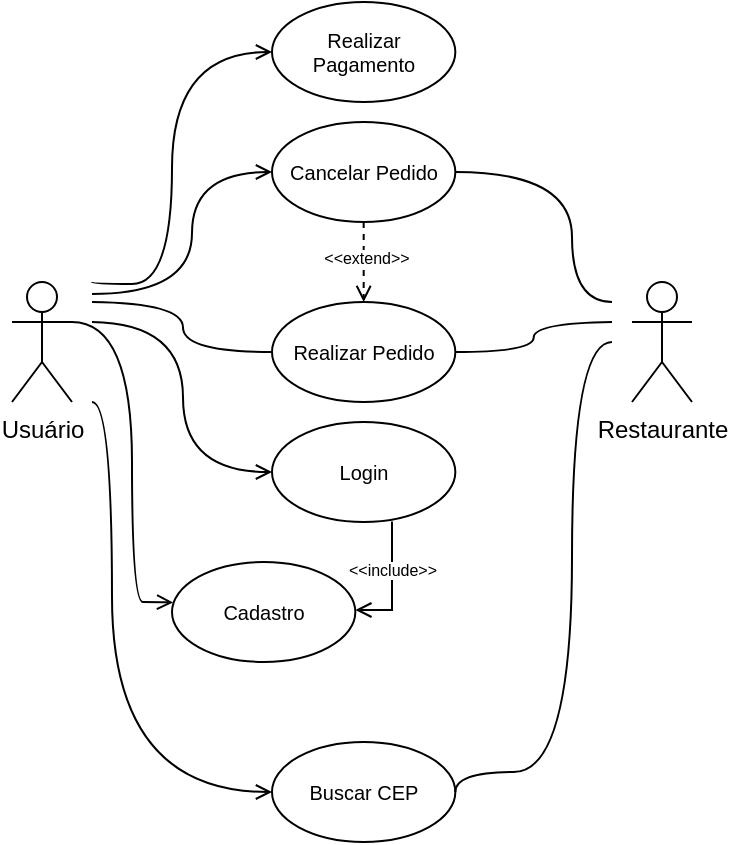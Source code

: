 <mxfile version="24.7.8" pages="3">
  <diagram name="UML - Casos de Uso" id="mm8csl_jOcRZYr-nb4BH">
    <mxGraphModel dx="1050" dy="557" grid="1" gridSize="10" guides="1" tooltips="1" connect="1" arrows="1" fold="1" page="1" pageScale="1" pageWidth="827" pageHeight="1169" math="0" shadow="0">
      <root>
        <mxCell id="0" />
        <mxCell id="1" parent="0" />
        <mxCell id="AO2AxKqOb6xZKi05LvQu-4" style="rounded=0;orthogonalLoop=1;jettySize=auto;html=1;entryX=0;entryY=0.5;entryDx=0;entryDy=0;edgeStyle=orthogonalEdgeStyle;curved=1;endArrow=open;endFill=0;" parent="1" target="AO2AxKqOb6xZKi05LvQu-2" edge="1">
          <mxGeometry relative="1" as="geometry">
            <mxPoint x="300" y="186" as="sourcePoint" />
            <Array as="points">
              <mxPoint x="350" y="186" />
              <mxPoint x="350" y="125" />
            </Array>
          </mxGeometry>
        </mxCell>
        <mxCell id="AO2AxKqOb6xZKi05LvQu-8" style="rounded=0;orthogonalLoop=1;jettySize=auto;html=1;entryX=0;entryY=0.5;entryDx=0;entryDy=0;edgeStyle=orthogonalEdgeStyle;curved=1;endArrow=none;endFill=0;" parent="1" target="AO2AxKqOb6xZKi05LvQu-7" edge="1">
          <mxGeometry relative="1" as="geometry">
            <mxPoint x="300" y="190" as="sourcePoint" />
          </mxGeometry>
        </mxCell>
        <mxCell id="AO2AxKqOb6xZKi05LvQu-11" style="rounded=0;orthogonalLoop=1;jettySize=auto;html=1;entryX=0;entryY=0.5;entryDx=0;entryDy=0;edgeStyle=orthogonalEdgeStyle;curved=1;endArrow=open;endFill=0;" parent="1" target="AO2AxKqOb6xZKi05LvQu-10" edge="1">
          <mxGeometry relative="1" as="geometry">
            <mxPoint x="300" y="200" as="sourcePoint" />
          </mxGeometry>
        </mxCell>
        <mxCell id="AO2AxKqOb6xZKi05LvQu-13" style="rounded=0;orthogonalLoop=1;jettySize=auto;html=1;exitX=1;exitY=0.333;exitDx=0;exitDy=0;exitPerimeter=0;entryX=0.006;entryY=0.404;entryDx=0;entryDy=0;edgeStyle=orthogonalEdgeStyle;curved=1;endArrow=open;endFill=0;entryPerimeter=0;" parent="1" source="AO2AxKqOb6xZKi05LvQu-1" target="AO2AxKqOb6xZKi05LvQu-12" edge="1">
          <mxGeometry relative="1" as="geometry">
            <Array as="points">
              <mxPoint x="320" y="200" />
              <mxPoint x="320" y="340" />
              <mxPoint x="331" y="340" />
            </Array>
          </mxGeometry>
        </mxCell>
        <mxCell id="AO2AxKqOb6xZKi05LvQu-15" style="rounded=0;orthogonalLoop=1;jettySize=auto;html=1;entryX=0;entryY=0.5;entryDx=0;entryDy=0;edgeStyle=orthogonalEdgeStyle;curved=1;endArrow=open;endFill=0;" parent="1" target="AO2AxKqOb6xZKi05LvQu-14" edge="1">
          <mxGeometry relative="1" as="geometry">
            <mxPoint x="300" y="180" as="sourcePoint" />
            <Array as="points">
              <mxPoint x="340" y="181" />
              <mxPoint x="340" y="65" />
            </Array>
          </mxGeometry>
        </mxCell>
        <mxCell id="AO2AxKqOb6xZKi05LvQu-17" style="rounded=0;orthogonalLoop=1;jettySize=auto;html=1;entryX=0;entryY=0.5;entryDx=0;entryDy=0;edgeStyle=orthogonalEdgeStyle;curved=1;endArrow=open;endFill=0;" parent="1" target="AO2AxKqOb6xZKi05LvQu-16" edge="1">
          <mxGeometry relative="1" as="geometry">
            <mxPoint x="300" y="240" as="sourcePoint" />
            <Array as="points">
              <mxPoint x="310" y="240" />
              <mxPoint x="310" y="435" />
            </Array>
          </mxGeometry>
        </mxCell>
        <mxCell id="AO2AxKqOb6xZKi05LvQu-1" value="Usuário" style="shape=umlActor;verticalLabelPosition=bottom;verticalAlign=top;html=1;outlineConnect=0;" parent="1" vertex="1">
          <mxGeometry x="260" y="180" width="30" height="60" as="geometry" />
        </mxCell>
        <mxCell id="WFNtDLJA3HC5hCtIoWEX-1" style="edgeStyle=orthogonalEdgeStyle;rounded=0;orthogonalLoop=1;jettySize=auto;html=1;entryX=0.5;entryY=0;entryDx=0;entryDy=0;endArrow=open;endFill=0;dashed=1;" parent="1" source="AO2AxKqOb6xZKi05LvQu-2" target="AO2AxKqOb6xZKi05LvQu-7" edge="1">
          <mxGeometry relative="1" as="geometry" />
        </mxCell>
        <mxCell id="WFNtDLJA3HC5hCtIoWEX-2" value="&amp;lt;&amp;lt;extend&amp;gt;&amp;gt;" style="edgeLabel;html=1;align=center;verticalAlign=middle;resizable=0;points=[];fontSize=8;" parent="WFNtDLJA3HC5hCtIoWEX-1" vertex="1" connectable="0">
          <mxGeometry x="-0.127" y="1" relative="1" as="geometry">
            <mxPoint as="offset" />
          </mxGeometry>
        </mxCell>
        <mxCell id="AO2AxKqOb6xZKi05LvQu-2" value="Cancelar Pedido" style="ellipse;whiteSpace=wrap;html=1;fontSize=10;" parent="1" vertex="1">
          <mxGeometry x="390" y="100" width="91.67" height="50" as="geometry" />
        </mxCell>
        <mxCell id="AO2AxKqOb6xZKi05LvQu-3" value="Restaurante" style="shape=umlActor;verticalLabelPosition=bottom;verticalAlign=top;html=1;outlineConnect=0;" parent="1" vertex="1">
          <mxGeometry x="570" y="180" width="30" height="60" as="geometry" />
        </mxCell>
        <mxCell id="AO2AxKqOb6xZKi05LvQu-5" style="rounded=0;orthogonalLoop=1;jettySize=auto;html=1;exitX=1;exitY=0.5;exitDx=0;exitDy=0;endArrow=none;endFill=0;edgeStyle=orthogonalEdgeStyle;curved=1;" parent="1" source="AO2AxKqOb6xZKi05LvQu-2" edge="1">
          <mxGeometry relative="1" as="geometry">
            <mxPoint x="560" y="190" as="targetPoint" />
            <Array as="points">
              <mxPoint x="540" y="125" />
              <mxPoint x="540" y="190" />
            </Array>
          </mxGeometry>
        </mxCell>
        <mxCell id="AO2AxKqOb6xZKi05LvQu-7" value="Realizar Pedido" style="ellipse;whiteSpace=wrap;html=1;fontSize=10;" parent="1" vertex="1">
          <mxGeometry x="390" y="190" width="91.67" height="50" as="geometry" />
        </mxCell>
        <mxCell id="AO2AxKqOb6xZKi05LvQu-9" style="rounded=0;orthogonalLoop=1;jettySize=auto;html=1;exitX=1;exitY=0.5;exitDx=0;exitDy=0;endArrow=none;endFill=0;edgeStyle=orthogonalEdgeStyle;curved=1;" parent="1" source="AO2AxKqOb6xZKi05LvQu-7" edge="1">
          <mxGeometry relative="1" as="geometry">
            <mxPoint x="560" y="200" as="targetPoint" />
          </mxGeometry>
        </mxCell>
        <mxCell id="AO2AxKqOb6xZKi05LvQu-10" value="Login" style="ellipse;whiteSpace=wrap;html=1;fontSize=10;" parent="1" vertex="1">
          <mxGeometry x="390" y="250" width="91.67" height="50" as="geometry" />
        </mxCell>
        <mxCell id="AO2AxKqOb6xZKi05LvQu-12" value="Cadastro" style="ellipse;whiteSpace=wrap;html=1;fontSize=10;" parent="1" vertex="1">
          <mxGeometry x="340" y="320" width="91.67" height="50" as="geometry" />
        </mxCell>
        <mxCell id="AO2AxKqOb6xZKi05LvQu-14" value="Realizar Pagamento" style="ellipse;whiteSpace=wrap;html=1;fontSize=10;" parent="1" vertex="1">
          <mxGeometry x="390" y="40" width="91.67" height="50" as="geometry" />
        </mxCell>
        <mxCell id="AO2AxKqOb6xZKi05LvQu-16" value="Buscar CEP" style="ellipse;whiteSpace=wrap;html=1;fontSize=10;" parent="1" vertex="1">
          <mxGeometry x="390" y="410" width="91.67" height="50" as="geometry" />
        </mxCell>
        <mxCell id="AO2AxKqOb6xZKi05LvQu-18" style="rounded=0;orthogonalLoop=1;jettySize=auto;html=1;exitX=1;exitY=0.5;exitDx=0;exitDy=0;endArrow=none;endFill=0;edgeStyle=orthogonalEdgeStyle;curved=1;" parent="1" source="AO2AxKqOb6xZKi05LvQu-16" edge="1">
          <mxGeometry relative="1" as="geometry">
            <mxPoint x="560" y="210" as="targetPoint" />
            <Array as="points">
              <mxPoint x="540" y="425" />
              <mxPoint x="540" y="210" />
            </Array>
          </mxGeometry>
        </mxCell>
        <mxCell id="WFNtDLJA3HC5hCtIoWEX-5" style="edgeStyle=orthogonalEdgeStyle;rounded=0;orthogonalLoop=1;jettySize=auto;html=1;entryX=0.658;entryY=0.994;entryDx=0;entryDy=0;entryPerimeter=0;exitX=1;exitY=0.5;exitDx=0;exitDy=0;endArrow=none;endFill=0;startArrow=open;startFill=0;" parent="1" target="AO2AxKqOb6xZKi05LvQu-10" edge="1">
          <mxGeometry relative="1" as="geometry">
            <Array as="points">
              <mxPoint x="450" y="344" />
              <mxPoint x="450" y="300" />
            </Array>
            <mxPoint x="431.67" y="344" as="sourcePoint" />
            <mxPoint x="440.418" y="300.0" as="targetPoint" />
          </mxGeometry>
        </mxCell>
        <mxCell id="WFNtDLJA3HC5hCtIoWEX-6" value="&amp;lt;&amp;lt;include&amp;gt;&amp;gt;" style="edgeLabel;html=1;align=center;verticalAlign=middle;resizable=0;points=[];fontSize=8;" parent="WFNtDLJA3HC5hCtIoWEX-5" vertex="1" connectable="0">
          <mxGeometry x="0.14" relative="1" as="geometry">
            <mxPoint y="-3" as="offset" />
          </mxGeometry>
        </mxCell>
      </root>
    </mxGraphModel>
  </diagram>
  <diagram id="N0kGdqxevs9-UsoWOtHk" name="UML - Classe">
    <mxGraphModel dx="1062" dy="572" grid="1" gridSize="10" guides="1" tooltips="1" connect="1" arrows="1" fold="1" page="0" pageScale="1" pageWidth="827" pageHeight="1169" math="0" shadow="0">
      <root>
        <mxCell id="0" />
        <mxCell id="1" parent="0" />
        <mxCell id="CX7ElutIXUGx9rTbBFOj-25" style="edgeStyle=orthogonalEdgeStyle;rounded=1;orthogonalLoop=1;jettySize=auto;html=1;exitX=0.5;exitY=1;exitDx=0;exitDy=0;entryX=0.5;entryY=0;entryDx=0;entryDy=0;endArrow=none;endFill=0;startArrow=diamond;startFill=0;" edge="1" parent="1" source="QP5b6zn-IpImXBu_HWyj-1" target="CX7ElutIXUGx9rTbBFOj-9">
          <mxGeometry relative="1" as="geometry" />
        </mxCell>
        <mxCell id="QP5b6zn-IpImXBu_HWyj-1" value="Order" style="swimlane;fontStyle=1;align=center;verticalAlign=top;childLayout=stackLayout;horizontal=1;startSize=26;horizontalStack=0;resizeParent=1;resizeParentMax=0;resizeLast=0;collapsible=1;marginBottom=0;whiteSpace=wrap;html=1;rounded=1;" parent="1" vertex="1">
          <mxGeometry x="470" y="600" width="190" height="222" as="geometry" />
        </mxCell>
        <mxCell id="QP5b6zn-IpImXBu_HWyj-2" value="-codeNumber : int" style="text;strokeColor=none;fillColor=none;align=left;verticalAlign=top;spacingLeft=4;spacingRight=4;overflow=hidden;rotatable=0;points=[[0,0.5],[1,0.5]];portConstraint=eastwest;whiteSpace=wrap;html=1;rounded=1;" parent="QP5b6zn-IpImXBu_HWyj-1" vertex="1">
          <mxGeometry y="26" width="190" height="26" as="geometry" />
        </mxCell>
        <mxCell id="QP5b6zn-IpImXBu_HWyj-5" value="-date : datetime" style="text;strokeColor=none;fillColor=none;align=left;verticalAlign=top;spacingLeft=4;spacingRight=4;overflow=hidden;rotatable=0;points=[[0,0.5],[1,0.5]];portConstraint=eastwest;whiteSpace=wrap;html=1;rounded=1;" parent="QP5b6zn-IpImXBu_HWyj-1" vertex="1">
          <mxGeometry y="52" width="190" height="26" as="geometry" />
        </mxCell>
        <mxCell id="QP5b6zn-IpImXBu_HWyj-26" value="-status : string" style="text;strokeColor=none;fillColor=none;align=left;verticalAlign=top;spacingLeft=4;spacingRight=4;overflow=hidden;rotatable=0;points=[[0,0.5],[1,0.5]];portConstraint=eastwest;whiteSpace=wrap;html=1;rounded=1;" parent="QP5b6zn-IpImXBu_HWyj-1" vertex="1">
          <mxGeometry y="78" width="190" height="26" as="geometry" />
        </mxCell>
        <mxCell id="qKSW3IZkmMlEez8WDTFM-61" value="-shoppingChart: List&amp;lt;Product&amp;gt;" style="text;strokeColor=none;fillColor=none;align=left;verticalAlign=top;spacingLeft=4;spacingRight=4;overflow=hidden;rotatable=0;points=[[0,0.5],[1,0.5]];portConstraint=eastwest;whiteSpace=wrap;html=1;rounded=1;" parent="QP5b6zn-IpImXBu_HWyj-1" vertex="1">
          <mxGeometry y="104" width="190" height="26" as="geometry" />
        </mxCell>
        <mxCell id="QP5b6zn-IpImXBu_HWyj-3" value="" style="line;strokeWidth=1;fillColor=none;align=left;verticalAlign=middle;spacingTop=-1;spacingLeft=3;spacingRight=3;rotatable=0;labelPosition=right;points=[];portConstraint=eastwest;strokeColor=inherit;rounded=1;" parent="QP5b6zn-IpImXBu_HWyj-1" vertex="1">
          <mxGeometry y="130" width="190" height="8" as="geometry" />
        </mxCell>
        <mxCell id="QP5b6zn-IpImXBu_HWyj-4" value="+ Register()" style="text;strokeColor=none;fillColor=none;align=left;verticalAlign=top;spacingLeft=4;spacingRight=4;overflow=hidden;rotatable=0;points=[[0,0.5],[1,0.5]];portConstraint=eastwest;whiteSpace=wrap;html=1;rounded=1;" parent="QP5b6zn-IpImXBu_HWyj-1" vertex="1">
          <mxGeometry y="138" width="190" height="24" as="geometry" />
        </mxCell>
        <mxCell id="QP5b6zn-IpImXBu_HWyj-7" value="+ Cancel()" style="text;strokeColor=none;fillColor=none;align=left;verticalAlign=top;spacingLeft=4;spacingRight=4;overflow=hidden;rotatable=0;points=[[0,0.5],[1,0.5]];portConstraint=eastwest;whiteSpace=wrap;html=1;rounded=1;" parent="QP5b6zn-IpImXBu_HWyj-1" vertex="1">
          <mxGeometry y="162" width="190" height="30" as="geometry" />
        </mxCell>
        <mxCell id="QP5b6zn-IpImXBu_HWyj-27" value="+ Status()" style="text;strokeColor=none;fillColor=none;align=left;verticalAlign=top;spacingLeft=4;spacingRight=4;overflow=hidden;rotatable=0;points=[[0,0.5],[1,0.5]];portConstraint=eastwest;whiteSpace=wrap;html=1;rounded=1;" parent="QP5b6zn-IpImXBu_HWyj-1" vertex="1">
          <mxGeometry y="192" width="190" height="30" as="geometry" />
        </mxCell>
        <mxCell id="QP5b6zn-IpImXBu_HWyj-8" value="User" style="swimlane;fontStyle=1;align=center;verticalAlign=top;childLayout=stackLayout;horizontal=1;startSize=26;horizontalStack=0;resizeParent=1;resizeParentMax=0;resizeLast=0;collapsible=1;marginBottom=0;whiteSpace=wrap;html=1;rounded=1;" parent="1" vertex="1">
          <mxGeometry x="460" y="376" width="160" height="138" as="geometry" />
        </mxCell>
        <mxCell id="QP5b6zn-IpImXBu_HWyj-9" value="-email : string" style="text;strokeColor=none;fillColor=none;align=left;verticalAlign=top;spacingLeft=4;spacingRight=4;overflow=hidden;rotatable=0;points=[[0,0.5],[1,0.5]];portConstraint=eastwest;whiteSpace=wrap;html=1;rounded=1;" parent="QP5b6zn-IpImXBu_HWyj-8" vertex="1">
          <mxGeometry y="26" width="160" height="26" as="geometry" />
        </mxCell>
        <mxCell id="QP5b6zn-IpImXBu_HWyj-12" value="-password : string" style="text;strokeColor=none;fillColor=none;align=left;verticalAlign=top;spacingLeft=4;spacingRight=4;overflow=hidden;rotatable=0;points=[[0,0.5],[1,0.5]];portConstraint=eastwest;whiteSpace=wrap;html=1;rounded=1;" parent="QP5b6zn-IpImXBu_HWyj-8" vertex="1">
          <mxGeometry y="52" width="160" height="26" as="geometry" />
        </mxCell>
        <mxCell id="QP5b6zn-IpImXBu_HWyj-10" value="" style="line;strokeWidth=1;fillColor=none;align=left;verticalAlign=middle;spacingTop=-1;spacingLeft=3;spacingRight=3;rotatable=0;labelPosition=right;points=[];portConstraint=eastwest;strokeColor=inherit;rounded=1;" parent="QP5b6zn-IpImXBu_HWyj-8" vertex="1">
          <mxGeometry y="78" width="160" height="8" as="geometry" />
        </mxCell>
        <mxCell id="QP5b6zn-IpImXBu_HWyj-11" value="+ AddUser(User)" style="text;strokeColor=none;fillColor=none;align=left;verticalAlign=top;spacingLeft=4;spacingRight=4;overflow=hidden;rotatable=0;points=[[0,0.5],[1,0.5]];portConstraint=eastwest;whiteSpace=wrap;html=1;rounded=1;" parent="QP5b6zn-IpImXBu_HWyj-8" vertex="1">
          <mxGeometry y="86" width="160" height="26" as="geometry" />
        </mxCell>
        <mxCell id="QP5b6zn-IpImXBu_HWyj-23" value="+ RemoveUser()" style="text;strokeColor=none;fillColor=none;align=left;verticalAlign=top;spacingLeft=4;spacingRight=4;overflow=hidden;rotatable=0;points=[[0,0.5],[1,0.5]];portConstraint=eastwest;whiteSpace=wrap;html=1;rounded=1;" parent="QP5b6zn-IpImXBu_HWyj-8" vertex="1">
          <mxGeometry y="112" width="160" height="26" as="geometry" />
        </mxCell>
        <mxCell id="QP5b6zn-IpImXBu_HWyj-13" style="edgeStyle=orthogonalEdgeStyle;rounded=1;orthogonalLoop=1;jettySize=auto;html=1;entryX=0;entryY=0.5;entryDx=0;entryDy=0;endArrow=none;endFill=0;exitX=0.507;exitY=1.02;exitDx=0;exitDy=0;exitPerimeter=0;startArrow=diamondThin;startFill=1;" parent="1" source="RQ-brLiYPZyt5B6VpKAW-10" target="QP5b6zn-IpImXBu_HWyj-26" edge="1">
          <mxGeometry relative="1" as="geometry">
            <mxPoint x="240" y="710" as="sourcePoint" />
            <Array as="points">
              <mxPoint x="351" y="691" />
            </Array>
          </mxGeometry>
        </mxCell>
        <mxCell id="QP5b6zn-IpImXBu_HWyj-14" value="*" style="text;html=1;align=center;verticalAlign=middle;resizable=0;points=[];autosize=1;strokeColor=none;fillColor=none;rounded=1;" parent="1" vertex="1">
          <mxGeometry x="446" y="669" width="30" height="30" as="geometry" />
        </mxCell>
        <mxCell id="QP5b6zn-IpImXBu_HWyj-15" value="1" style="text;html=1;align=center;verticalAlign=middle;resizable=0;points=[];autosize=1;strokeColor=none;fillColor=none;rounded=1;" parent="1" vertex="1">
          <mxGeometry x="330" y="644" width="30" height="30" as="geometry" />
        </mxCell>
        <mxCell id="QP5b6zn-IpImXBu_HWyj-16" value="Payment" style="swimlane;fontStyle=1;align=center;verticalAlign=top;childLayout=stackLayout;horizontal=1;startSize=26;horizontalStack=0;resizeParent=1;resizeParentMax=0;resizeLast=0;collapsible=1;marginBottom=0;whiteSpace=wrap;html=1;rounded=1;" parent="1" vertex="1">
          <mxGeometry x="904" y="671" width="160" height="164" as="geometry" />
        </mxCell>
        <mxCell id="QP5b6zn-IpImXBu_HWyj-17" value="-purchaseDate : datetime" style="text;strokeColor=none;fillColor=none;align=left;verticalAlign=top;spacingLeft=4;spacingRight=4;overflow=hidden;rotatable=0;points=[[0,0.5],[1,0.5]];portConstraint=eastwest;whiteSpace=wrap;html=1;rounded=1;" parent="QP5b6zn-IpImXBu_HWyj-16" vertex="1">
          <mxGeometry y="26" width="160" height="26" as="geometry" />
        </mxCell>
        <mxCell id="QP5b6zn-IpImXBu_HWyj-22" value="-value : float" style="text;strokeColor=none;fillColor=none;align=left;verticalAlign=top;spacingLeft=4;spacingRight=4;overflow=hidden;rotatable=0;points=[[0,0.5],[1,0.5]];portConstraint=eastwest;whiteSpace=wrap;html=1;rounded=1;" parent="QP5b6zn-IpImXBu_HWyj-16" vertex="1">
          <mxGeometry y="52" width="160" height="26" as="geometry" />
        </mxCell>
        <mxCell id="QP5b6zn-IpImXBu_HWyj-21" value="-status : string" style="text;strokeColor=none;fillColor=none;align=left;verticalAlign=top;spacingLeft=4;spacingRight=4;overflow=hidden;rotatable=0;points=[[0,0.5],[1,0.5]];portConstraint=eastwest;whiteSpace=wrap;html=1;rounded=1;" parent="QP5b6zn-IpImXBu_HWyj-16" vertex="1">
          <mxGeometry y="78" width="160" height="26" as="geometry" />
        </mxCell>
        <mxCell id="QP5b6zn-IpImXBu_HWyj-18" value="" style="line;strokeWidth=1;fillColor=none;align=left;verticalAlign=middle;spacingTop=-1;spacingLeft=3;spacingRight=3;rotatable=0;labelPosition=right;points=[];portConstraint=eastwest;strokeColor=inherit;rounded=1;" parent="QP5b6zn-IpImXBu_HWyj-16" vertex="1">
          <mxGeometry y="104" width="160" height="8" as="geometry" />
        </mxCell>
        <mxCell id="QP5b6zn-IpImXBu_HWyj-19" value="+ RegisterNew()" style="text;strokeColor=none;fillColor=none;align=left;verticalAlign=top;spacingLeft=4;spacingRight=4;overflow=hidden;rotatable=0;points=[[0,0.5],[1,0.5]];portConstraint=eastwest;whiteSpace=wrap;html=1;rounded=1;" parent="QP5b6zn-IpImXBu_HWyj-16" vertex="1">
          <mxGeometry y="112" width="160" height="26" as="geometry" />
        </mxCell>
        <mxCell id="QP5b6zn-IpImXBu_HWyj-24" value="+ ChangeStatus()" style="text;strokeColor=none;fillColor=none;align=left;verticalAlign=top;spacingLeft=4;spacingRight=4;overflow=hidden;rotatable=0;points=[[0,0.5],[1,0.5]];portConstraint=eastwest;whiteSpace=wrap;html=1;rounded=1;" parent="QP5b6zn-IpImXBu_HWyj-16" vertex="1">
          <mxGeometry y="138" width="160" height="26" as="geometry" />
        </mxCell>
        <mxCell id="QP5b6zn-IpImXBu_HWyj-28" value="Client" style="swimlane;fontStyle=1;align=center;verticalAlign=top;childLayout=stackLayout;horizontal=1;startSize=26;horizontalStack=0;resizeParent=1;resizeParentMax=0;resizeLast=0;collapsible=1;marginBottom=0;whiteSpace=wrap;html=1;rounded=1;" parent="1" vertex="1">
          <mxGeometry x="270" y="514" width="160" height="138" as="geometry" />
        </mxCell>
        <mxCell id="QP5b6zn-IpImXBu_HWyj-29" value="-cep : string" style="text;strokeColor=none;fillColor=none;align=left;verticalAlign=top;spacingLeft=4;spacingRight=4;overflow=hidden;rotatable=0;points=[[0,0.5],[1,0.5]];portConstraint=eastwest;whiteSpace=wrap;html=1;rounded=1;" parent="QP5b6zn-IpImXBu_HWyj-28" vertex="1">
          <mxGeometry y="26" width="160" height="26" as="geometry" />
        </mxCell>
        <mxCell id="QP5b6zn-IpImXBu_HWyj-31" value="" style="line;strokeWidth=1;fillColor=none;align=left;verticalAlign=middle;spacingTop=-1;spacingLeft=3;spacingRight=3;rotatable=0;labelPosition=right;points=[];portConstraint=eastwest;strokeColor=inherit;rounded=1;" parent="QP5b6zn-IpImXBu_HWyj-28" vertex="1">
          <mxGeometry y="52" width="160" height="8" as="geometry" />
        </mxCell>
        <mxCell id="QP5b6zn-IpImXBu_HWyj-33" value="+ RemoveClient()" style="text;strokeColor=none;fillColor=none;align=left;verticalAlign=top;spacingLeft=4;spacingRight=4;overflow=hidden;rotatable=0;points=[[0,0.5],[1,0.5]];portConstraint=eastwest;whiteSpace=wrap;html=1;rounded=1;" parent="QP5b6zn-IpImXBu_HWyj-28" vertex="1">
          <mxGeometry y="60" width="160" height="26" as="geometry" />
        </mxCell>
        <mxCell id="RQ-brLiYPZyt5B6VpKAW-9" value="+Login()" style="text;strokeColor=none;fillColor=none;align=left;verticalAlign=top;spacingLeft=4;spacingRight=4;overflow=hidden;rotatable=0;points=[[0,0.5],[1,0.5]];portConstraint=eastwest;whiteSpace=wrap;html=1;rounded=1;" parent="QP5b6zn-IpImXBu_HWyj-28" vertex="1">
          <mxGeometry y="86" width="160" height="26" as="geometry" />
        </mxCell>
        <mxCell id="RQ-brLiYPZyt5B6VpKAW-10" value="+Register()" style="text;strokeColor=none;fillColor=none;align=left;verticalAlign=top;spacingLeft=4;spacingRight=4;overflow=hidden;rotatable=0;points=[[0,0.5],[1,0.5]];portConstraint=eastwest;whiteSpace=wrap;html=1;rounded=1;" parent="QP5b6zn-IpImXBu_HWyj-28" vertex="1">
          <mxGeometry y="112" width="160" height="26" as="geometry" />
        </mxCell>
        <mxCell id="QP5b6zn-IpImXBu_HWyj-34" style="edgeStyle=orthogonalEdgeStyle;rounded=1;orthogonalLoop=1;jettySize=auto;html=1;entryX=0;entryY=0.75;entryDx=0;entryDy=0;entryPerimeter=0;exitX=0.5;exitY=0;exitDx=0;exitDy=0;endArrow=block;endFill=0;" parent="1" source="QP5b6zn-IpImXBu_HWyj-28" target="QP5b6zn-IpImXBu_HWyj-10" edge="1">
          <mxGeometry relative="1" as="geometry" />
        </mxCell>
        <mxCell id="QP5b6zn-IpImXBu_HWyj-36" value="1" style="text;html=1;align=center;verticalAlign=middle;resizable=0;points=[];autosize=1;strokeColor=none;fillColor=none;rounded=1;" parent="1" vertex="1">
          <mxGeometry x="431" y="434" width="30" height="30" as="geometry" />
        </mxCell>
        <mxCell id="QP5b6zn-IpImXBu_HWyj-37" value="1" style="text;html=1;align=center;verticalAlign=middle;resizable=0;points=[];autosize=1;strokeColor=none;fillColor=none;rounded=1;" parent="1" vertex="1">
          <mxGeometry x="345" y="490" width="30" height="30" as="geometry" />
        </mxCell>
        <mxCell id="QP5b6zn-IpImXBu_HWyj-38" value="EstablishmentAdmin" style="swimlane;fontStyle=1;align=center;verticalAlign=top;childLayout=stackLayout;horizontal=1;startSize=26;horizontalStack=0;resizeParent=1;resizeParentMax=0;resizeLast=0;collapsible=1;marginBottom=0;whiteSpace=wrap;html=1;rounded=1;" parent="1" vertex="1">
          <mxGeometry x="270" y="260" width="160" height="140" as="geometry" />
        </mxCell>
        <mxCell id="QP5b6zn-IpImXBu_HWyj-39" value="-cpf : string" style="text;strokeColor=none;fillColor=none;align=left;verticalAlign=top;spacingLeft=4;spacingRight=4;overflow=hidden;rotatable=0;points=[[0,0.5],[1,0.5]];portConstraint=eastwest;whiteSpace=wrap;html=1;rounded=1;" parent="QP5b6zn-IpImXBu_HWyj-38" vertex="1">
          <mxGeometry y="26" width="160" height="26" as="geometry" />
        </mxCell>
        <mxCell id="QP5b6zn-IpImXBu_HWyj-40" value="" style="line;strokeWidth=1;fillColor=none;align=left;verticalAlign=middle;spacingTop=-1;spacingLeft=3;spacingRight=3;rotatable=0;labelPosition=right;points=[];portConstraint=eastwest;strokeColor=inherit;rounded=1;" parent="QP5b6zn-IpImXBu_HWyj-38" vertex="1">
          <mxGeometry y="52" width="160" height="8" as="geometry" />
        </mxCell>
        <mxCell id="MTG-W66yz84jKLbSdgr2-3" value="+Register()" style="text;strokeColor=none;fillColor=none;align=left;verticalAlign=top;spacingLeft=4;spacingRight=4;overflow=hidden;rotatable=0;points=[[0,0.5],[1,0.5]];portConstraint=eastwest;whiteSpace=wrap;html=1;rounded=1;" parent="QP5b6zn-IpImXBu_HWyj-38" vertex="1">
          <mxGeometry y="60" width="160" height="26" as="geometry" />
        </mxCell>
        <mxCell id="MTG-W66yz84jKLbSdgr2-2" value="+Login()" style="text;strokeColor=none;fillColor=none;align=left;verticalAlign=top;spacingLeft=4;spacingRight=4;overflow=hidden;rotatable=0;points=[[0,0.5],[1,0.5]];portConstraint=eastwest;whiteSpace=wrap;html=1;rounded=1;" parent="QP5b6zn-IpImXBu_HWyj-38" vertex="1">
          <mxGeometry y="86" width="160" height="26" as="geometry" />
        </mxCell>
        <mxCell id="MTG-W66yz84jKLbSdgr2-1" value="+ RemoveAdmin()" style="text;strokeColor=none;fillColor=none;align=left;verticalAlign=top;spacingLeft=4;spacingRight=4;overflow=hidden;rotatable=0;points=[[0,0.5],[1,0.5]];portConstraint=eastwest;whiteSpace=wrap;html=1;rounded=1;" parent="QP5b6zn-IpImXBu_HWyj-38" vertex="1">
          <mxGeometry y="112" width="160" height="26" as="geometry" />
        </mxCell>
        <mxCell id="QP5b6zn-IpImXBu_HWyj-41" value="&amp;nbsp; &amp;nbsp;&amp;nbsp;" style="text;strokeColor=none;fillColor=none;align=left;verticalAlign=top;spacingLeft=4;spacingRight=4;overflow=hidden;rotatable=0;points=[[0,0.5],[1,0.5]];portConstraint=eastwest;whiteSpace=wrap;html=1;rounded=1;" parent="QP5b6zn-IpImXBu_HWyj-38" vertex="1">
          <mxGeometry y="138" width="160" height="2" as="geometry" />
        </mxCell>
        <mxCell id="RQ-brLiYPZyt5B6VpKAW-1" style="edgeStyle=orthogonalEdgeStyle;rounded=1;orthogonalLoop=1;jettySize=auto;html=1;entryX=0.5;entryY=0;entryDx=0;entryDy=0;endArrow=none;endFill=0;startArrow=diamondThin;startFill=1;" parent="1" source="QP5b6zn-IpImXBu_HWyj-42" target="QP5b6zn-IpImXBu_HWyj-16" edge="1">
          <mxGeometry relative="1" as="geometry" />
        </mxCell>
        <mxCell id="QP5b6zn-IpImXBu_HWyj-42" value="Establishment" style="swimlane;fontStyle=1;align=center;verticalAlign=top;childLayout=stackLayout;horizontal=1;startSize=26;horizontalStack=0;resizeParent=1;resizeParentMax=0;resizeLast=0;collapsible=1;marginBottom=0;whiteSpace=wrap;html=1;rounded=1;" parent="1" vertex="1">
          <mxGeometry x="460" y="80" width="160" height="138" as="geometry" />
        </mxCell>
        <mxCell id="QP5b6zn-IpImXBu_HWyj-43" value="-name : string" style="text;strokeColor=none;fillColor=none;align=left;verticalAlign=top;spacingLeft=4;spacingRight=4;overflow=hidden;rotatable=0;points=[[0,0.5],[1,0.5]];portConstraint=eastwest;whiteSpace=wrap;html=1;rounded=1;" parent="QP5b6zn-IpImXBu_HWyj-42" vertex="1">
          <mxGeometry y="26" width="160" height="26" as="geometry" />
        </mxCell>
        <mxCell id="QP5b6zn-IpImXBu_HWyj-56" value="-cnpj : string" style="text;strokeColor=none;fillColor=none;align=left;verticalAlign=top;spacingLeft=4;spacingRight=4;overflow=hidden;rotatable=0;points=[[0,0.5],[1,0.5]];portConstraint=eastwest;whiteSpace=wrap;html=1;rounded=1;" parent="QP5b6zn-IpImXBu_HWyj-42" vertex="1">
          <mxGeometry y="52" width="160" height="26" as="geometry" />
        </mxCell>
        <mxCell id="LdBjne6EEf0XuPKRY0sx-2" value="-cep : string" style="text;strokeColor=none;fillColor=none;align=left;verticalAlign=top;spacingLeft=4;spacingRight=4;overflow=hidden;rotatable=0;points=[[0,0.5],[1,0.5]];portConstraint=eastwest;whiteSpace=wrap;html=1;rounded=1;" parent="QP5b6zn-IpImXBu_HWyj-42" vertex="1">
          <mxGeometry y="78" width="160" height="26" as="geometry" />
        </mxCell>
        <mxCell id="QP5b6zn-IpImXBu_HWyj-44" value="" style="line;strokeWidth=1;fillColor=none;align=left;verticalAlign=middle;spacingTop=-1;spacingLeft=3;spacingRight=3;rotatable=0;labelPosition=right;points=[];portConstraint=eastwest;strokeColor=inherit;rounded=1;" parent="QP5b6zn-IpImXBu_HWyj-42" vertex="1">
          <mxGeometry y="104" width="160" height="8" as="geometry" />
        </mxCell>
        <mxCell id="QP5b6zn-IpImXBu_HWyj-45" value="&amp;nbsp; &amp;nbsp;" style="text;strokeColor=none;fillColor=none;align=left;verticalAlign=top;spacingLeft=4;spacingRight=4;overflow=hidden;rotatable=0;points=[[0,0.5],[1,0.5]];portConstraint=eastwest;whiteSpace=wrap;html=1;rounded=1;" parent="QP5b6zn-IpImXBu_HWyj-42" vertex="1">
          <mxGeometry y="112" width="160" height="26" as="geometry" />
        </mxCell>
        <mxCell id="QP5b6zn-IpImXBu_HWyj-49" style="edgeStyle=orthogonalEdgeStyle;rounded=1;orthogonalLoop=1;jettySize=auto;html=1;entryX=-0.001;entryY=0.685;entryDx=0;entryDy=0;exitX=0.49;exitY=0.977;exitDx=0;exitDy=0;exitPerimeter=0;endArrow=block;endFill=0;entryPerimeter=0;" parent="1" source="QP5b6zn-IpImXBu_HWyj-41" target="QP5b6zn-IpImXBu_HWyj-9" edge="1">
          <mxGeometry relative="1" as="geometry">
            <Array as="points">
              <mxPoint x="348" y="420" />
              <mxPoint x="460" y="420" />
            </Array>
          </mxGeometry>
        </mxCell>
        <mxCell id="QP5b6zn-IpImXBu_HWyj-51" value="1" style="text;html=1;align=center;verticalAlign=middle;resizable=0;points=[];autosize=1;strokeColor=none;fillColor=none;rounded=1;" parent="1" vertex="1">
          <mxGeometry x="327" y="393" width="30" height="30" as="geometry" />
        </mxCell>
        <mxCell id="QP5b6zn-IpImXBu_HWyj-53" style="edgeStyle=orthogonalEdgeStyle;rounded=1;orthogonalLoop=1;jettySize=auto;html=1;entryX=0;entryY=0.5;entryDx=0;entryDy=0;exitX=0.5;exitY=0;exitDx=0;exitDy=0;endArrow=none;endFill=0;startArrow=diamondThin;startFill=1;" parent="1" source="QP5b6zn-IpImXBu_HWyj-38" target="QP5b6zn-IpImXBu_HWyj-56" edge="1">
          <mxGeometry relative="1" as="geometry">
            <mxPoint x="430" y="319" as="sourcePoint" />
            <mxPoint x="529.72" y="208.522" as="targetPoint" />
            <Array as="points">
              <mxPoint x="350" y="145" />
            </Array>
          </mxGeometry>
        </mxCell>
        <mxCell id="QP5b6zn-IpImXBu_HWyj-54" value="1" style="text;html=1;align=center;verticalAlign=middle;resizable=0;points=[];autosize=1;strokeColor=none;fillColor=none;rounded=1;" parent="1" vertex="1">
          <mxGeometry x="343" y="230" width="30" height="30" as="geometry" />
        </mxCell>
        <mxCell id="QP5b6zn-IpImXBu_HWyj-55" value="*" style="text;html=1;align=center;verticalAlign=middle;resizable=0;points=[];autosize=1;strokeColor=none;fillColor=none;rounded=1;" parent="1" vertex="1">
          <mxGeometry x="435" y="122" width="30" height="30" as="geometry" />
        </mxCell>
        <mxCell id="QP5b6zn-IpImXBu_HWyj-59" style="edgeStyle=orthogonalEdgeStyle;rounded=1;orthogonalLoop=1;jettySize=auto;html=1;endArrow=none;endFill=0;startArrow=diamondThin;startFill=1;entryX=0;entryY=0.5;entryDx=0;entryDy=0;" parent="1" source="QP5b6zn-IpImXBu_HWyj-1" target="QP5b6zn-IpImXBu_HWyj-22" edge="1">
          <mxGeometry relative="1" as="geometry">
            <mxPoint x="720" y="650" as="targetPoint" />
            <Array as="points">
              <mxPoint x="720" y="698" />
              <mxPoint x="720" y="736" />
            </Array>
          </mxGeometry>
        </mxCell>
        <mxCell id="QP5b6zn-IpImXBu_HWyj-60" value="1" style="text;html=1;align=center;verticalAlign=middle;resizable=0;points=[];autosize=1;strokeColor=none;fillColor=none;rounded=1;" parent="1" vertex="1">
          <mxGeometry x="650" y="671" width="30" height="30" as="geometry" />
        </mxCell>
        <mxCell id="QP5b6zn-IpImXBu_HWyj-61" value="1" style="text;html=1;align=center;verticalAlign=middle;resizable=0;points=[];autosize=1;strokeColor=none;fillColor=none;rounded=1;" parent="1" vertex="1">
          <mxGeometry x="880" y="698" width="30" height="30" as="geometry" />
        </mxCell>
        <mxCell id="RQ-brLiYPZyt5B6VpKAW-3" value="*" style="text;html=1;align=center;verticalAlign=middle;resizable=0;points=[];autosize=1;strokeColor=none;fillColor=none;rounded=1;" parent="1" vertex="1">
          <mxGeometry x="977" y="652" width="30" height="30" as="geometry" />
        </mxCell>
        <mxCell id="RQ-brLiYPZyt5B6VpKAW-4" value="1" style="text;html=1;align=center;verticalAlign=middle;resizable=0;points=[];autosize=1;strokeColor=none;fillColor=none;rounded=1;" parent="1" vertex="1">
          <mxGeometry x="614" y="124" width="30" height="30" as="geometry" />
        </mxCell>
        <mxCell id="qKSW3IZkmMlEez8WDTFM-36" style="edgeStyle=orthogonalEdgeStyle;rounded=1;orthogonalLoop=1;jettySize=auto;html=1;entryX=0.813;entryY=1.085;entryDx=0;entryDy=0;entryPerimeter=0;exitX=0.433;exitY=0.014;exitDx=0;exitDy=0;exitPerimeter=0;" parent="1" source="qKSW3IZkmMlEez8WDTFM-56" target="QP5b6zn-IpImXBu_HWyj-45" edge="1">
          <mxGeometry relative="1" as="geometry">
            <mxPoint x="780.059" y="315" as="sourcePoint" />
            <Array as="points">
              <mxPoint x="779" y="280" />
              <mxPoint x="590" y="280" />
            </Array>
          </mxGeometry>
        </mxCell>
        <mxCell id="qKSW3IZkmMlEez8WDTFM-41" value="1" style="text;html=1;align=center;verticalAlign=middle;resizable=0;points=[];autosize=1;strokeColor=none;fillColor=none;rounded=1;" parent="1" vertex="1">
          <mxGeometry x="585" y="218" width="30" height="30" as="geometry" />
        </mxCell>
        <mxCell id="qKSW3IZkmMlEez8WDTFM-56" value="Menu" style="swimlane;fontStyle=1;align=center;verticalAlign=top;childLayout=stackLayout;horizontal=1;startSize=26;horizontalStack=0;resizeParent=1;resizeParentMax=0;resizeLast=0;collapsible=1;marginBottom=0;whiteSpace=wrap;html=1;rounded=1;" parent="1" vertex="1">
          <mxGeometry x="710" y="318" width="160" height="86" as="geometry" />
        </mxCell>
        <mxCell id="qKSW3IZkmMlEez8WDTFM-57" value="-name: string" style="text;strokeColor=none;fillColor=none;align=left;verticalAlign=top;spacingLeft=4;spacingRight=4;overflow=hidden;rotatable=0;points=[[0,0.5],[1,0.5]];portConstraint=eastwest;whiteSpace=wrap;html=1;rounded=1;" parent="qKSW3IZkmMlEez8WDTFM-56" vertex="1">
          <mxGeometry y="26" width="160" height="26" as="geometry" />
        </mxCell>
        <mxCell id="qKSW3IZkmMlEez8WDTFM-58" value="" style="line;strokeWidth=1;fillColor=none;align=left;verticalAlign=middle;spacingTop=-1;spacingLeft=3;spacingRight=3;rotatable=0;labelPosition=right;points=[];portConstraint=eastwest;strokeColor=inherit;rounded=1;" parent="qKSW3IZkmMlEez8WDTFM-56" vertex="1">
          <mxGeometry y="52" width="160" height="8" as="geometry" />
        </mxCell>
        <mxCell id="qKSW3IZkmMlEez8WDTFM-59" value="&amp;nbsp; &amp;nbsp;" style="text;strokeColor=none;fillColor=none;align=left;verticalAlign=top;spacingLeft=4;spacingRight=4;overflow=hidden;rotatable=0;points=[[0,0.5],[1,0.5]];portConstraint=eastwest;whiteSpace=wrap;html=1;rounded=1;" parent="qKSW3IZkmMlEez8WDTFM-56" vertex="1">
          <mxGeometry y="60" width="160" height="26" as="geometry" />
        </mxCell>
        <mxCell id="qKSW3IZkmMlEez8WDTFM-60" value="1" style="text;html=1;align=center;verticalAlign=middle;resizable=0;points=[];autosize=1;strokeColor=none;fillColor=none;rounded=1;" parent="1" vertex="1">
          <mxGeometry x="756" y="293" width="30" height="30" as="geometry" />
        </mxCell>
        <mxCell id="qKSW3IZkmMlEez8WDTFM-62" value="Food" style="swimlane;fontStyle=1;align=center;verticalAlign=top;childLayout=stackLayout;horizontal=1;startSize=26;horizontalStack=0;resizeParent=1;resizeParentMax=0;resizeLast=0;collapsible=1;marginBottom=0;whiteSpace=wrap;html=1;rounded=1;" parent="1" vertex="1">
          <mxGeometry x="700" y="480" width="160" height="164" as="geometry" />
        </mxCell>
        <mxCell id="qKSW3IZkmMlEez8WDTFM-63" value="-name : string" style="text;strokeColor=none;fillColor=none;align=left;verticalAlign=top;spacingLeft=4;spacingRight=4;overflow=hidden;rotatable=0;points=[[0,0.5],[1,0.5]];portConstraint=eastwest;whiteSpace=wrap;html=1;rounded=1;" parent="qKSW3IZkmMlEez8WDTFM-62" vertex="1">
          <mxGeometry y="26" width="160" height="26" as="geometry" />
        </mxCell>
        <mxCell id="qKSW3IZkmMlEez8WDTFM-64" value="-description: string" style="text;strokeColor=none;fillColor=none;align=left;verticalAlign=top;spacingLeft=4;spacingRight=4;overflow=hidden;rotatable=0;points=[[0,0.5],[1,0.5]];portConstraint=eastwest;whiteSpace=wrap;html=1;rounded=1;" parent="qKSW3IZkmMlEez8WDTFM-62" vertex="1">
          <mxGeometry y="52" width="160" height="26" as="geometry" />
        </mxCell>
        <mxCell id="qKSW3IZkmMlEez8WDTFM-65" value="-price: float" style="text;strokeColor=none;fillColor=none;align=left;verticalAlign=top;spacingLeft=4;spacingRight=4;overflow=hidden;rotatable=0;points=[[0,0.5],[1,0.5]];portConstraint=eastwest;whiteSpace=wrap;html=1;rounded=1;" parent="qKSW3IZkmMlEez8WDTFM-62" vertex="1">
          <mxGeometry y="78" width="160" height="26" as="geometry" />
        </mxCell>
        <mxCell id="qKSW3IZkmMlEez8WDTFM-66" value="-quantity: int" style="text;strokeColor=none;fillColor=none;align=left;verticalAlign=top;spacingLeft=4;spacingRight=4;overflow=hidden;rotatable=0;points=[[0,0.5],[1,0.5]];portConstraint=eastwest;whiteSpace=wrap;html=1;rounded=1;" parent="qKSW3IZkmMlEez8WDTFM-62" vertex="1">
          <mxGeometry y="104" width="160" height="26" as="geometry" />
        </mxCell>
        <mxCell id="qKSW3IZkmMlEez8WDTFM-67" value="" style="line;strokeWidth=1;fillColor=none;align=left;verticalAlign=middle;spacingTop=-1;spacingLeft=3;spacingRight=3;rotatable=0;labelPosition=right;points=[];portConstraint=eastwest;strokeColor=inherit;rounded=1;" parent="qKSW3IZkmMlEez8WDTFM-62" vertex="1">
          <mxGeometry y="130" width="160" height="8" as="geometry" />
        </mxCell>
        <mxCell id="qKSW3IZkmMlEez8WDTFM-68" value="&amp;nbsp; &amp;nbsp;" style="text;strokeColor=none;fillColor=none;align=left;verticalAlign=top;spacingLeft=4;spacingRight=4;overflow=hidden;rotatable=0;points=[[0,0.5],[1,0.5]];portConstraint=eastwest;whiteSpace=wrap;html=1;rounded=1;" parent="qKSW3IZkmMlEez8WDTFM-62" vertex="1">
          <mxGeometry y="138" width="160" height="26" as="geometry" />
        </mxCell>
        <mxCell id="qKSW3IZkmMlEez8WDTFM-69" style="edgeStyle=orthogonalEdgeStyle;rounded=1;orthogonalLoop=1;jettySize=auto;html=1;entryX=0.5;entryY=0;entryDx=0;entryDy=0;exitX=0.438;exitY=0.985;exitDx=0;exitDy=0;exitPerimeter=0;" parent="1" source="qKSW3IZkmMlEez8WDTFM-59" target="qKSW3IZkmMlEez8WDTFM-62" edge="1">
          <mxGeometry relative="1" as="geometry" />
        </mxCell>
        <mxCell id="qKSW3IZkmMlEez8WDTFM-70" value="1" style="text;html=1;align=center;verticalAlign=middle;resizable=0;points=[];autosize=1;strokeColor=none;fillColor=none;rounded=1;" parent="1" vertex="1">
          <mxGeometry x="775" y="398" width="30" height="30" as="geometry" />
        </mxCell>
        <mxCell id="qKSW3IZkmMlEez8WDTFM-72" value="*" style="text;html=1;align=center;verticalAlign=middle;resizable=0;points=[];autosize=1;strokeColor=none;fillColor=none;rounded=1;" parent="1" vertex="1">
          <mxGeometry x="775" y="455" width="30" height="30" as="geometry" />
        </mxCell>
        <mxCell id="CX7ElutIXUGx9rTbBFOj-5" value="Deliverer" style="swimlane;fontStyle=1;align=center;verticalAlign=top;childLayout=stackLayout;horizontal=1;startSize=26;horizontalStack=0;resizeParent=1;resizeParentMax=0;resizeLast=0;collapsible=1;marginBottom=0;whiteSpace=wrap;html=1;rounded=1;" vertex="1" parent="1">
          <mxGeometry x="720" y="900" width="160" height="164" as="geometry" />
        </mxCell>
        <mxCell id="CX7ElutIXUGx9rTbBFOj-6" value="-name: string" style="text;strokeColor=none;fillColor=none;align=left;verticalAlign=top;spacingLeft=4;spacingRight=4;overflow=hidden;rotatable=0;points=[[0,0.5],[1,0.5]];portConstraint=eastwest;whiteSpace=wrap;html=1;rounded=1;" vertex="1" parent="CX7ElutIXUGx9rTbBFOj-5">
          <mxGeometry y="26" width="160" height="26" as="geometry" />
        </mxCell>
        <mxCell id="CX7ElutIXUGx9rTbBFOj-13" value="-cnh: string" style="text;strokeColor=none;fillColor=none;align=left;verticalAlign=top;spacingLeft=4;spacingRight=4;overflow=hidden;rotatable=0;points=[[0,0.5],[1,0.5]];portConstraint=eastwest;whiteSpace=wrap;html=1;rounded=1;" vertex="1" parent="CX7ElutIXUGx9rTbBFOj-5">
          <mxGeometry y="52" width="160" height="26" as="geometry" />
        </mxCell>
        <mxCell id="CX7ElutIXUGx9rTbBFOj-7" value="" style="line;strokeWidth=1;fillColor=none;align=left;verticalAlign=middle;spacingTop=-1;spacingLeft=3;spacingRight=3;rotatable=0;labelPosition=right;points=[];portConstraint=eastwest;strokeColor=inherit;rounded=1;" vertex="1" parent="CX7ElutIXUGx9rTbBFOj-5">
          <mxGeometry y="78" width="160" height="8" as="geometry" />
        </mxCell>
        <mxCell id="CX7ElutIXUGx9rTbBFOj-8" value="+ AddDeliverer(Deliverer)" style="text;strokeColor=none;fillColor=none;align=left;verticalAlign=top;spacingLeft=4;spacingRight=4;overflow=hidden;rotatable=0;points=[[0,0.5],[1,0.5]];portConstraint=eastwest;whiteSpace=wrap;html=1;rounded=1;" vertex="1" parent="CX7ElutIXUGx9rTbBFOj-5">
          <mxGeometry y="86" width="160" height="26" as="geometry" />
        </mxCell>
        <mxCell id="CX7ElutIXUGx9rTbBFOj-16" value="+ RemoveDeliverer(id)" style="text;strokeColor=none;fillColor=none;align=left;verticalAlign=top;spacingLeft=4;spacingRight=4;overflow=hidden;rotatable=0;points=[[0,0.5],[1,0.5]];portConstraint=eastwest;whiteSpace=wrap;html=1;rounded=1;" vertex="1" parent="CX7ElutIXUGx9rTbBFOj-5">
          <mxGeometry y="112" width="160" height="26" as="geometry" />
        </mxCell>
        <mxCell id="CX7ElutIXUGx9rTbBFOj-17" value="+ FindDeliverer(id)" style="text;strokeColor=none;fillColor=none;align=left;verticalAlign=top;spacingLeft=4;spacingRight=4;overflow=hidden;rotatable=0;points=[[0,0.5],[1,0.5]];portConstraint=eastwest;whiteSpace=wrap;html=1;rounded=1;" vertex="1" parent="CX7ElutIXUGx9rTbBFOj-5">
          <mxGeometry y="138" width="160" height="26" as="geometry" />
        </mxCell>
        <mxCell id="CX7ElutIXUGx9rTbBFOj-26" style="edgeStyle=orthogonalEdgeStyle;rounded=1;orthogonalLoop=1;jettySize=auto;html=1;entryX=0;entryY=0.5;entryDx=0;entryDy=0;endArrow=none;endFill=0;startArrow=diamondThin;startFill=0;" edge="1" parent="1" source="CX7ElutIXUGx9rTbBFOj-9" target="CX7ElutIXUGx9rTbBFOj-5">
          <mxGeometry relative="1" as="geometry" />
        </mxCell>
        <mxCell id="CX7ElutIXUGx9rTbBFOj-9" value="Delivery" style="swimlane;fontStyle=1;align=center;verticalAlign=top;childLayout=stackLayout;horizontal=1;startSize=26;horizontalStack=0;resizeParent=1;resizeParentMax=0;resizeLast=0;collapsible=1;marginBottom=0;whiteSpace=wrap;html=1;rounded=1;" vertex="1" parent="1">
          <mxGeometry x="485" y="900" width="160" height="138" as="geometry" />
        </mxCell>
        <mxCell id="CX7ElutIXUGx9rTbBFOj-10" value="-securityCode: string" style="text;strokeColor=none;fillColor=none;align=left;verticalAlign=top;spacingLeft=4;spacingRight=4;overflow=hidden;rotatable=0;points=[[0,0.5],[1,0.5]];portConstraint=eastwest;whiteSpace=wrap;html=1;rounded=1;" vertex="1" parent="CX7ElutIXUGx9rTbBFOj-9">
          <mxGeometry y="26" width="160" height="26" as="geometry" />
        </mxCell>
        <mxCell id="CX7ElutIXUGx9rTbBFOj-19" value="-status: string" style="text;strokeColor=none;fillColor=none;align=left;verticalAlign=top;spacingLeft=4;spacingRight=4;overflow=hidden;rotatable=0;points=[[0,0.5],[1,0.5]];portConstraint=eastwest;whiteSpace=wrap;html=1;rounded=1;" vertex="1" parent="CX7ElutIXUGx9rTbBFOj-9">
          <mxGeometry y="52" width="160" height="26" as="geometry" />
        </mxCell>
        <mxCell id="CX7ElutIXUGx9rTbBFOj-18" value="-receiverAddress: string" style="text;strokeColor=none;fillColor=none;align=left;verticalAlign=top;spacingLeft=4;spacingRight=4;overflow=hidden;rotatable=0;points=[[0,0.5],[1,0.5]];portConstraint=eastwest;whiteSpace=wrap;html=1;rounded=1;" vertex="1" parent="CX7ElutIXUGx9rTbBFOj-9">
          <mxGeometry y="78" width="160" height="26" as="geometry" />
        </mxCell>
        <mxCell id="CX7ElutIXUGx9rTbBFOj-11" value="" style="line;strokeWidth=1;fillColor=none;align=left;verticalAlign=middle;spacingTop=-1;spacingLeft=3;spacingRight=3;rotatable=0;labelPosition=right;points=[];portConstraint=eastwest;strokeColor=inherit;rounded=1;" vertex="1" parent="CX7ElutIXUGx9rTbBFOj-9">
          <mxGeometry y="104" width="160" height="8" as="geometry" />
        </mxCell>
        <mxCell id="CX7ElutIXUGx9rTbBFOj-12" value="+ method(type): type" style="text;strokeColor=none;fillColor=none;align=left;verticalAlign=top;spacingLeft=4;spacingRight=4;overflow=hidden;rotatable=0;points=[[0,0.5],[1,0.5]];portConstraint=eastwest;whiteSpace=wrap;html=1;rounded=1;" vertex="1" parent="CX7ElutIXUGx9rTbBFOj-9">
          <mxGeometry y="112" width="160" height="26" as="geometry" />
        </mxCell>
        <mxCell id="CX7ElutIXUGx9rTbBFOj-27" value="1" style="text;html=1;align=center;verticalAlign=middle;resizable=0;points=[];autosize=1;strokeColor=none;fillColor=none;" vertex="1" parent="1">
          <mxGeometry x="635" y="958" width="30" height="30" as="geometry" />
        </mxCell>
        <mxCell id="CX7ElutIXUGx9rTbBFOj-28" value="1" style="text;html=1;align=center;verticalAlign=middle;resizable=0;points=[];autosize=1;strokeColor=none;fillColor=none;" vertex="1" parent="1">
          <mxGeometry x="695" y="958" width="30" height="30" as="geometry" />
        </mxCell>
        <mxCell id="CX7ElutIXUGx9rTbBFOj-29" value="1" style="text;html=1;align=center;verticalAlign=middle;resizable=0;points=[];autosize=1;strokeColor=none;fillColor=none;" vertex="1" parent="1">
          <mxGeometry x="559" y="818" width="30" height="30" as="geometry" />
        </mxCell>
        <mxCell id="CX7ElutIXUGx9rTbBFOj-30" value="1" style="text;html=1;align=center;verticalAlign=middle;resizable=0;points=[];autosize=1;strokeColor=none;fillColor=none;" vertex="1" parent="1">
          <mxGeometry x="558" y="875" width="30" height="30" as="geometry" />
        </mxCell>
      </root>
    </mxGraphModel>
  </diagram>
  <diagram id="F_WSPb0hM7KOEPY-JOml" name="Diagramas">
    <mxGraphModel dx="2709" dy="1013" grid="1" gridSize="10" guides="1" tooltips="1" connect="1" arrows="1" fold="1" page="0" pageScale="1" pageWidth="827" pageHeight="1169" math="0" shadow="0">
      <root>
        <mxCell id="0" />
        <mxCell id="1" parent="0" />
        <mxCell id="GDoj00g1DGCXsHXV1KNp-1" value="MER (Modelo Entidade Relacionamento)" style="text;html=1;align=center;verticalAlign=middle;resizable=0;points=[];autosize=1;strokeColor=none;fillColor=none;fontSize=20;fontStyle=1;rounded=1;" parent="1" vertex="1">
          <mxGeometry x="333" y="180" width="390" height="40" as="geometry" />
        </mxCell>
        <mxCell id="Do9o0LYqxAp4ncPCpIDP-3" style="edgeStyle=orthogonalEdgeStyle;rounded=1;orthogonalLoop=1;jettySize=auto;html=1;entryX=0.5;entryY=0;entryDx=0;entryDy=0;endArrow=none;endFill=0;" parent="1" source="ZmOcPCDy8d1Q8E4F5KBO-1" target="Do9o0LYqxAp4ncPCpIDP-2" edge="1">
          <mxGeometry relative="1" as="geometry">
            <Array as="points">
              <mxPoint x="377" y="330" />
              <mxPoint x="307" y="330" />
            </Array>
          </mxGeometry>
        </mxCell>
        <mxCell id="Do9o0LYqxAp4ncPCpIDP-6" style="edgeStyle=orthogonalEdgeStyle;rounded=1;orthogonalLoop=1;jettySize=auto;html=1;entryX=0.5;entryY=0;entryDx=0;entryDy=0;endArrow=none;endFill=0;" parent="1" source="ZmOcPCDy8d1Q8E4F5KBO-1" target="Do9o0LYqxAp4ncPCpIDP-5" edge="1">
          <mxGeometry relative="1" as="geometry">
            <Array as="points">
              <mxPoint x="407" y="330" />
              <mxPoint x="471" y="330" />
            </Array>
          </mxGeometry>
        </mxCell>
        <mxCell id="ZmOcPCDy8d1Q8E4F5KBO-1" value="User" style="rounded=1;whiteSpace=wrap;html=1;" parent="1" vertex="1">
          <mxGeometry x="351" y="270" width="80" height="40" as="geometry" />
        </mxCell>
        <mxCell id="h_1FOw3z8PVATZ-N6gUg-1" value="EstablishmentAdmin" style="rounded=1;whiteSpace=wrap;html=1;" parent="1" vertex="1">
          <mxGeometry x="244" y="460" width="126" height="40" as="geometry" />
        </mxCell>
        <mxCell id="Do9o0LYqxAp4ncPCpIDP-22" style="edgeStyle=orthogonalEdgeStyle;rounded=1;orthogonalLoop=1;jettySize=auto;html=1;entryX=0.5;entryY=0;entryDx=0;entryDy=0;endArrow=none;endFill=0;" parent="1" source="h_1FOw3z8PVATZ-N6gUg-2" target="Do9o0LYqxAp4ncPCpIDP-13" edge="1">
          <mxGeometry relative="1" as="geometry" />
        </mxCell>
        <mxCell id="h_1FOw3z8PVATZ-N6gUg-2" value="Client" style="rounded=1;whiteSpace=wrap;html=1;" parent="1" vertex="1">
          <mxGeometry x="408" y="460" width="126" height="40" as="geometry" />
        </mxCell>
        <mxCell id="Do9o0LYqxAp4ncPCpIDP-17" style="edgeStyle=orthogonalEdgeStyle;rounded=1;orthogonalLoop=1;jettySize=auto;html=1;entryX=0.5;entryY=0;entryDx=0;entryDy=0;endArrow=none;endFill=0;" parent="1" source="VHyXSaee4nn2C6cWrK1--2" target="Do9o0LYqxAp4ncPCpIDP-16" edge="1">
          <mxGeometry relative="1" as="geometry" />
        </mxCell>
        <mxCell id="Do9o0LYqxAp4ncPCpIDP-26" style="edgeStyle=orthogonalEdgeStyle;rounded=1;orthogonalLoop=1;jettySize=auto;html=1;entryX=0;entryY=0.5;entryDx=0;entryDy=0;endArrow=none;endFill=0;" parent="1" source="VHyXSaee4nn2C6cWrK1--2" target="Do9o0LYqxAp4ncPCpIDP-23" edge="1">
          <mxGeometry relative="1" as="geometry" />
        </mxCell>
        <mxCell id="VHyXSaee4nn2C6cWrK1--2" value="Order" style="rounded=1;whiteSpace=wrap;html=1;" parent="1" vertex="1">
          <mxGeometry x="536" y="550" width="80" height="40" as="geometry" />
        </mxCell>
        <mxCell id="VHyXSaee4nn2C6cWrK1--3" value="Payment" style="rounded=1;whiteSpace=wrap;html=1;" parent="1" vertex="1">
          <mxGeometry x="536" y="700" width="80" height="40" as="geometry" />
        </mxCell>
        <mxCell id="Do9o0LYqxAp4ncPCpIDP-24" style="edgeStyle=orthogonalEdgeStyle;rounded=1;orthogonalLoop=1;jettySize=auto;html=1;entryX=1;entryY=0.5;entryDx=0;entryDy=0;endArrow=none;endFill=0;" parent="1" source="Do9o0LYqxAp4ncPCpIDP-1" target="Do9o0LYqxAp4ncPCpIDP-23" edge="1">
          <mxGeometry relative="1" as="geometry" />
        </mxCell>
        <mxCell id="Do9o0LYqxAp4ncPCpIDP-1" value="Establishment" style="rounded=1;whiteSpace=wrap;html=1;" parent="1" vertex="1">
          <mxGeometry x="760" y="550" width="90" height="40" as="geometry" />
        </mxCell>
        <mxCell id="Do9o0LYqxAp4ncPCpIDP-4" style="edgeStyle=orthogonalEdgeStyle;rounded=1;orthogonalLoop=1;jettySize=auto;html=1;entryX=0.5;entryY=0;entryDx=0;entryDy=0;endArrow=none;endFill=0;" parent="1" source="Do9o0LYqxAp4ncPCpIDP-2" target="h_1FOw3z8PVATZ-N6gUg-1" edge="1">
          <mxGeometry relative="1" as="geometry" />
        </mxCell>
        <mxCell id="Do9o0LYqxAp4ncPCpIDP-2" value="possui" style="rhombus;whiteSpace=wrap;html=1;rounded=1;" parent="1" vertex="1">
          <mxGeometry x="277" y="360" width="60" height="60" as="geometry" />
        </mxCell>
        <mxCell id="Do9o0LYqxAp4ncPCpIDP-7" style="edgeStyle=orthogonalEdgeStyle;rounded=1;orthogonalLoop=1;jettySize=auto;html=1;entryX=0.5;entryY=0;entryDx=0;entryDy=0;endArrow=none;endFill=0;" parent="1" source="Do9o0LYqxAp4ncPCpIDP-5" target="h_1FOw3z8PVATZ-N6gUg-2" edge="1">
          <mxGeometry relative="1" as="geometry" />
        </mxCell>
        <mxCell id="Do9o0LYqxAp4ncPCpIDP-5" value="possui" style="rhombus;whiteSpace=wrap;html=1;rounded=1;" parent="1" vertex="1">
          <mxGeometry x="441" y="360" width="60" height="60" as="geometry" />
        </mxCell>
        <mxCell id="Do9o0LYqxAp4ncPCpIDP-8" value="1" style="text;html=1;align=center;verticalAlign=middle;resizable=0;points=[];autosize=1;strokeColor=none;fillColor=none;rounded=1;" parent="1" vertex="1">
          <mxGeometry x="356" y="305" width="30" height="30" as="geometry" />
        </mxCell>
        <mxCell id="Do9o0LYqxAp4ncPCpIDP-10" value="1" style="text;html=1;align=center;verticalAlign=middle;resizable=0;points=[];autosize=1;strokeColor=none;fillColor=none;rounded=1;" parent="1" vertex="1">
          <mxGeometry x="297" y="436" width="30" height="30" as="geometry" />
        </mxCell>
        <mxCell id="Do9o0LYqxAp4ncPCpIDP-11" value="1" style="text;html=1;align=center;verticalAlign=middle;resizable=0;points=[];autosize=1;strokeColor=none;fillColor=none;rounded=1;" parent="1" vertex="1">
          <mxGeometry x="445" y="436" width="30" height="30" as="geometry" />
        </mxCell>
        <mxCell id="Do9o0LYqxAp4ncPCpIDP-12" value="1" style="text;html=1;align=center;verticalAlign=middle;resizable=0;points=[];autosize=1;strokeColor=none;fillColor=none;rounded=1;" parent="1" vertex="1">
          <mxGeometry x="398" y="305" width="30" height="30" as="geometry" />
        </mxCell>
        <mxCell id="Do9o0LYqxAp4ncPCpIDP-15" style="edgeStyle=orthogonalEdgeStyle;rounded=1;orthogonalLoop=1;jettySize=auto;html=1;entryX=0;entryY=0.5;entryDx=0;entryDy=0;endArrow=none;endFill=0;" parent="1" source="Do9o0LYqxAp4ncPCpIDP-13" target="VHyXSaee4nn2C6cWrK1--2" edge="1">
          <mxGeometry relative="1" as="geometry" />
        </mxCell>
        <mxCell id="Do9o0LYqxAp4ncPCpIDP-13" value="faz" style="rhombus;whiteSpace=wrap;html=1;rounded=1;" parent="1" vertex="1">
          <mxGeometry x="441" y="540" width="60" height="60" as="geometry" />
        </mxCell>
        <mxCell id="Do9o0LYqxAp4ncPCpIDP-18" style="edgeStyle=orthogonalEdgeStyle;rounded=1;orthogonalLoop=1;jettySize=auto;html=1;entryX=0.5;entryY=0;entryDx=0;entryDy=0;endArrow=none;endFill=0;" parent="1" source="Do9o0LYqxAp4ncPCpIDP-16" target="VHyXSaee4nn2C6cWrK1--3" edge="1">
          <mxGeometry relative="1" as="geometry" />
        </mxCell>
        <mxCell id="Do9o0LYqxAp4ncPCpIDP-16" value="possui" style="rhombus;whiteSpace=wrap;html=1;rounded=1;" parent="1" vertex="1">
          <mxGeometry x="546" y="610" width="60" height="60" as="geometry" />
        </mxCell>
        <mxCell id="Do9o0LYqxAp4ncPCpIDP-23" value="possui" style="rhombus;whiteSpace=wrap;html=1;rounded=1;" parent="1" vertex="1">
          <mxGeometry x="660" y="540" width="60" height="60" as="geometry" />
        </mxCell>
        <mxCell id="Do9o0LYqxAp4ncPCpIDP-27" value="1" style="text;html=1;align=center;verticalAlign=middle;resizable=0;points=[];autosize=1;strokeColor=none;fillColor=none;rounded=1;" parent="1" vertex="1">
          <mxGeometry x="463" y="495" width="30" height="30" as="geometry" />
        </mxCell>
        <mxCell id="Do9o0LYqxAp4ncPCpIDP-28" value="N" style="text;html=1;align=center;verticalAlign=middle;resizable=0;points=[];autosize=1;strokeColor=none;fillColor=none;rounded=1;" parent="1" vertex="1">
          <mxGeometry x="513" y="548" width="30" height="30" as="geometry" />
        </mxCell>
        <mxCell id="Do9o0LYqxAp4ncPCpIDP-29" value="1" style="text;html=1;align=center;verticalAlign=middle;resizable=0;points=[];autosize=1;strokeColor=none;fillColor=none;rounded=1;" parent="1" vertex="1">
          <mxGeometry x="735" y="548" width="30" height="30" as="geometry" />
        </mxCell>
        <mxCell id="Do9o0LYqxAp4ncPCpIDP-30" value="N" style="text;html=1;align=center;verticalAlign=middle;resizable=0;points=[];autosize=1;strokeColor=none;fillColor=none;rounded=1;" parent="1" vertex="1">
          <mxGeometry x="607" y="548" width="30" height="30" as="geometry" />
        </mxCell>
        <mxCell id="Do9o0LYqxAp4ncPCpIDP-31" value="1" style="text;html=1;align=center;verticalAlign=middle;resizable=0;points=[];autosize=1;strokeColor=none;fillColor=none;rounded=1;" parent="1" vertex="1">
          <mxGeometry x="566" y="584" width="30" height="30" as="geometry" />
        </mxCell>
        <mxCell id="Do9o0LYqxAp4ncPCpIDP-32" value="1" style="text;html=1;align=center;verticalAlign=middle;resizable=0;points=[];autosize=1;strokeColor=none;fillColor=none;rounded=1;" parent="1" vertex="1">
          <mxGeometry x="565" y="678" width="30" height="30" as="geometry" />
        </mxCell>
        <mxCell id="Do9o0LYqxAp4ncPCpIDP-33" value="DER (Diagrama Entidade-Relacionamento)" style="text;html=1;align=center;verticalAlign=middle;resizable=0;points=[];autosize=1;strokeColor=none;fillColor=none;fontSize=20;fontStyle=1;rounded=1;" parent="1" vertex="1">
          <mxGeometry x="333" y="800" width="410" height="40" as="geometry" />
        </mxCell>
        <mxCell id="Do9o0LYqxAp4ncPCpIDP-35" value="CONCEITUAL" style="rounded=1;whiteSpace=wrap;html=1;fillColor=#0050ef;fontColor=#ffffff;strokeColor=#001DBC;fontStyle=1" parent="1" vertex="1">
          <mxGeometry x="472" y="860" width="120" height="60" as="geometry" />
        </mxCell>
        <mxCell id="Do9o0LYqxAp4ncPCpIDP-36" value="LÓGICO" style="rounded=1;whiteSpace=wrap;html=1;fillColor=#0050ef;fontColor=#ffffff;strokeColor=#001DBC;fontStyle=1" parent="1" vertex="1">
          <mxGeometry x="1380" y="865" width="120" height="60" as="geometry" />
        </mxCell>
        <mxCell id="Do9o0LYqxAp4ncPCpIDP-37" value="FÍSICO" style="rounded=1;whiteSpace=wrap;html=1;fillColor=#0050ef;fontColor=#ffffff;strokeColor=#001DBC;fontStyle=1" parent="1" vertex="1">
          <mxGeometry x="-270" y="860" width="120" height="60" as="geometry" />
        </mxCell>
        <mxCell id="7gozPQqIq5NwHNk5BphL-1" style="edgeStyle=orthogonalEdgeStyle;rounded=1;orthogonalLoop=1;jettySize=auto;html=1;entryX=0.5;entryY=0;entryDx=0;entryDy=0;endArrow=none;endFill=0;" parent="1" source="7gozPQqIq5NwHNk5BphL-3" target="7gozPQqIq5NwHNk5BphL-14" edge="1">
          <mxGeometry relative="1" as="geometry">
            <Array as="points">
              <mxPoint x="393" y="1150" />
              <mxPoint x="323" y="1150" />
            </Array>
          </mxGeometry>
        </mxCell>
        <mxCell id="7gozPQqIq5NwHNk5BphL-2" style="edgeStyle=orthogonalEdgeStyle;rounded=1;orthogonalLoop=1;jettySize=auto;html=1;entryX=0.5;entryY=0;entryDx=0;entryDy=0;endArrow=none;endFill=0;" parent="1" source="7gozPQqIq5NwHNk5BphL-3" target="7gozPQqIq5NwHNk5BphL-16" edge="1">
          <mxGeometry relative="1" as="geometry">
            <Array as="points">
              <mxPoint x="423" y="1150" />
              <mxPoint x="487" y="1150" />
            </Array>
          </mxGeometry>
        </mxCell>
        <mxCell id="UGSrnyKH-oI3jAi0MxVH-2" style="edgeStyle=orthogonalEdgeStyle;rounded=1;orthogonalLoop=1;jettySize=auto;html=1;entryX=0.5;entryY=1;entryDx=0;entryDy=0;endArrow=none;endFill=0;" parent="1" source="7gozPQqIq5NwHNk5BphL-3" target="nCY-8UKxXwBmSR7f1LwP-1" edge="1">
          <mxGeometry relative="1" as="geometry" />
        </mxCell>
        <mxCell id="UGSrnyKH-oI3jAi0MxVH-3" style="edgeStyle=orthogonalEdgeStyle;rounded=1;orthogonalLoop=1;jettySize=auto;html=1;entryX=0.5;entryY=1;entryDx=0;entryDy=0;endArrow=none;endFill=0;" parent="1" source="7gozPQqIq5NwHNk5BphL-3" target="UGSrnyKH-oI3jAi0MxVH-1" edge="1">
          <mxGeometry relative="1" as="geometry" />
        </mxCell>
        <mxCell id="7gozPQqIq5NwHNk5BphL-3" value="User" style="rounded=1;whiteSpace=wrap;html=1;" parent="1" vertex="1">
          <mxGeometry x="367" y="1090" width="80" height="40" as="geometry" />
        </mxCell>
        <mxCell id="7gozPQqIq5NwHNk5BphL-4" value="EstablishmentAdmin" style="rounded=1;whiteSpace=wrap;html=1;" parent="1" vertex="1">
          <mxGeometry x="260" y="1280" width="126" height="40" as="geometry" />
        </mxCell>
        <mxCell id="7gozPQqIq5NwHNk5BphL-5" style="edgeStyle=orthogonalEdgeStyle;rounded=1;orthogonalLoop=1;jettySize=auto;html=1;entryX=0.5;entryY=0;entryDx=0;entryDy=0;endArrow=none;endFill=0;" parent="1" source="7gozPQqIq5NwHNk5BphL-6" target="7gozPQqIq5NwHNk5BphL-22" edge="1">
          <mxGeometry relative="1" as="geometry" />
        </mxCell>
        <mxCell id="WRm53jrweCt7PtvdSyWM-3" style="edgeStyle=orthogonalEdgeStyle;rounded=1;orthogonalLoop=1;jettySize=auto;html=1;entryX=0;entryY=0.5;entryDx=0;entryDy=0;endArrow=none;endFill=0;" parent="1" source="7gozPQqIq5NwHNk5BphL-6" target="WRm53jrweCt7PtvdSyWM-1" edge="1">
          <mxGeometry relative="1" as="geometry">
            <Array as="points">
              <mxPoint x="542" y="1220" />
            </Array>
          </mxGeometry>
        </mxCell>
        <mxCell id="7gozPQqIq5NwHNk5BphL-6" value="Client" style="rounded=1;whiteSpace=wrap;html=1;" parent="1" vertex="1">
          <mxGeometry x="424" y="1280" width="126" height="40" as="geometry" />
        </mxCell>
        <mxCell id="7gozPQqIq5NwHNk5BphL-7" style="edgeStyle=orthogonalEdgeStyle;rounded=1;orthogonalLoop=1;jettySize=auto;html=1;entryX=0.5;entryY=0;entryDx=0;entryDy=0;endArrow=none;endFill=0;" parent="1" source="7gozPQqIq5NwHNk5BphL-9" target="7gozPQqIq5NwHNk5BphL-24" edge="1">
          <mxGeometry relative="1" as="geometry" />
        </mxCell>
        <mxCell id="7gozPQqIq5NwHNk5BphL-8" style="edgeStyle=orthogonalEdgeStyle;rounded=1;orthogonalLoop=1;jettySize=auto;html=1;entryX=0;entryY=0.5;entryDx=0;entryDy=0;endArrow=none;endFill=0;" parent="1" source="7gozPQqIq5NwHNk5BphL-9" target="7gozPQqIq5NwHNk5BphL-25" edge="1">
          <mxGeometry relative="1" as="geometry" />
        </mxCell>
        <mxCell id="1d8LdkI_oz2gYfnpQUwQ-3" style="edgeStyle=orthogonalEdgeStyle;rounded=1;orthogonalLoop=1;jettySize=auto;html=1;entryX=0.5;entryY=1;entryDx=0;entryDy=0;endArrow=none;endFill=0;" parent="1" source="7gozPQqIq5NwHNk5BphL-9" target="1d8LdkI_oz2gYfnpQUwQ-1" edge="1">
          <mxGeometry relative="1" as="geometry" />
        </mxCell>
        <mxCell id="1d8LdkI_oz2gYfnpQUwQ-4" style="edgeStyle=orthogonalEdgeStyle;rounded=1;orthogonalLoop=1;jettySize=auto;html=1;entryX=0.5;entryY=1;entryDx=0;entryDy=0;endArrow=none;endFill=0;" parent="1" source="7gozPQqIq5NwHNk5BphL-9" target="1d8LdkI_oz2gYfnpQUwQ-2" edge="1">
          <mxGeometry relative="1" as="geometry">
            <Array as="points">
              <mxPoint x="592" y="1390" />
              <mxPoint x="672" y="1390" />
            </Array>
          </mxGeometry>
        </mxCell>
        <mxCell id="oixsWk3F_ji6r2JLeY6V-2" style="edgeStyle=orthogonalEdgeStyle;rounded=1;orthogonalLoop=1;jettySize=auto;html=1;entryX=0.5;entryY=1;entryDx=0;entryDy=0;endArrow=none;endFill=0;" parent="1" source="7gozPQqIq5NwHNk5BphL-9" target="oixsWk3F_ji6r2JLeY6V-1" edge="1">
          <mxGeometry relative="1" as="geometry">
            <Array as="points">
              <mxPoint x="592" y="1390" />
              <mxPoint x="945" y="1390" />
            </Array>
          </mxGeometry>
        </mxCell>
        <mxCell id="AF2g7zurgLfwhYUbH9t9-3" style="rounded=1;orthogonalLoop=1;jettySize=auto;html=1;exitX=0;exitY=1;exitDx=0;exitDy=0;entryX=1;entryY=0;entryDx=0;entryDy=0;endArrow=none;endFill=0;" parent="1" source="7gozPQqIq5NwHNk5BphL-9" target="AF2g7zurgLfwhYUbH9t9-2" edge="1">
          <mxGeometry relative="1" as="geometry" />
        </mxCell>
        <mxCell id="7gozPQqIq5NwHNk5BphL-9" value="Order" style="rounded=1;whiteSpace=wrap;html=1;" parent="1" vertex="1">
          <mxGeometry x="552" y="1410" width="80" height="40" as="geometry" />
        </mxCell>
        <mxCell id="7gozPQqIq5NwHNk5BphL-10" value="Payment" style="rounded=1;whiteSpace=wrap;html=1;" parent="1" vertex="1">
          <mxGeometry x="552" y="1560" width="80" height="40" as="geometry" />
        </mxCell>
        <mxCell id="7gozPQqIq5NwHNk5BphL-11" style="edgeStyle=orthogonalEdgeStyle;rounded=1;orthogonalLoop=1;jettySize=auto;html=1;entryX=1;entryY=0.5;entryDx=0;entryDy=0;endArrow=none;endFill=0;" parent="1" source="7gozPQqIq5NwHNk5BphL-12" target="7gozPQqIq5NwHNk5BphL-25" edge="1">
          <mxGeometry relative="1" as="geometry" />
        </mxCell>
        <mxCell id="wxFy9iLCl1Z7sEbqjAYo-1" style="edgeStyle=orthogonalEdgeStyle;rounded=1;orthogonalLoop=1;jettySize=auto;html=1;entryX=0;entryY=0.5;entryDx=0;entryDy=0;endArrow=none;endFill=0;" parent="1" source="7gozPQqIq5NwHNk5BphL-12" target="I8av4Mwf4AvTAwyAnVKO-1" edge="1">
          <mxGeometry relative="1" as="geometry" />
        </mxCell>
        <mxCell id="wxFy9iLCl1Z7sEbqjAYo-2" style="edgeStyle=orthogonalEdgeStyle;rounded=1;orthogonalLoop=1;jettySize=auto;html=1;entryX=0;entryY=0.5;entryDx=0;entryDy=0;endArrow=none;endFill=0;" parent="1" source="7gozPQqIq5NwHNk5BphL-12" target="I8av4Mwf4AvTAwyAnVKO-2" edge="1">
          <mxGeometry relative="1" as="geometry" />
        </mxCell>
        <mxCell id="wxFy9iLCl1Z7sEbqjAYo-3" style="edgeStyle=orthogonalEdgeStyle;rounded=1;orthogonalLoop=1;jettySize=auto;html=1;entryX=0;entryY=0.5;entryDx=0;entryDy=0;endArrow=none;endFill=0;" parent="1" source="7gozPQqIq5NwHNk5BphL-12" target="I8av4Mwf4AvTAwyAnVKO-3" edge="1">
          <mxGeometry relative="1" as="geometry" />
        </mxCell>
        <mxCell id="VRPj3FDdS2asmg8GTTQG-2" style="edgeStyle=orthogonalEdgeStyle;rounded=1;orthogonalLoop=1;jettySize=auto;html=1;entryX=0.5;entryY=0;entryDx=0;entryDy=0;endArrow=none;endFill=0;" parent="1" source="7gozPQqIq5NwHNk5BphL-12" target="VRPj3FDdS2asmg8GTTQG-1" edge="1">
          <mxGeometry relative="1" as="geometry" />
        </mxCell>
        <mxCell id="7gozPQqIq5NwHNk5BphL-12" value="Establishment" style="rounded=1;whiteSpace=wrap;html=1;" parent="1" vertex="1">
          <mxGeometry x="776" y="1410" width="90" height="40" as="geometry" />
        </mxCell>
        <mxCell id="7gozPQqIq5NwHNk5BphL-13" style="edgeStyle=orthogonalEdgeStyle;rounded=1;orthogonalLoop=1;jettySize=auto;html=1;entryX=0.5;entryY=0;entryDx=0;entryDy=0;endArrow=none;endFill=0;" parent="1" source="7gozPQqIq5NwHNk5BphL-14" target="7gozPQqIq5NwHNk5BphL-4" edge="1">
          <mxGeometry relative="1" as="geometry" />
        </mxCell>
        <mxCell id="7gozPQqIq5NwHNk5BphL-14" value="possui" style="rhombus;whiteSpace=wrap;html=1;rounded=1;" parent="1" vertex="1">
          <mxGeometry x="293" y="1180" width="60" height="60" as="geometry" />
        </mxCell>
        <mxCell id="7gozPQqIq5NwHNk5BphL-15" style="edgeStyle=orthogonalEdgeStyle;rounded=1;orthogonalLoop=1;jettySize=auto;html=1;entryX=0.5;entryY=0;entryDx=0;entryDy=0;endArrow=none;endFill=0;" parent="1" source="7gozPQqIq5NwHNk5BphL-16" target="7gozPQqIq5NwHNk5BphL-6" edge="1">
          <mxGeometry relative="1" as="geometry" />
        </mxCell>
        <mxCell id="7gozPQqIq5NwHNk5BphL-16" value="possui" style="rhombus;whiteSpace=wrap;html=1;rounded=1;" parent="1" vertex="1">
          <mxGeometry x="457" y="1180" width="60" height="60" as="geometry" />
        </mxCell>
        <mxCell id="7gozPQqIq5NwHNk5BphL-17" value="1" style="text;html=1;align=center;verticalAlign=middle;resizable=0;points=[];autosize=1;strokeColor=none;fillColor=none;rounded=1;" parent="1" vertex="1">
          <mxGeometry x="372" y="1125" width="30" height="30" as="geometry" />
        </mxCell>
        <mxCell id="7gozPQqIq5NwHNk5BphL-18" value="1" style="text;html=1;align=center;verticalAlign=middle;resizable=0;points=[];autosize=1;strokeColor=none;fillColor=none;rounded=1;" parent="1" vertex="1">
          <mxGeometry x="313" y="1256" width="30" height="30" as="geometry" />
        </mxCell>
        <mxCell id="7gozPQqIq5NwHNk5BphL-19" value="1" style="text;html=1;align=center;verticalAlign=middle;resizable=0;points=[];autosize=1;strokeColor=none;fillColor=none;rounded=1;" parent="1" vertex="1">
          <mxGeometry x="461" y="1256" width="30" height="30" as="geometry" />
        </mxCell>
        <mxCell id="7gozPQqIq5NwHNk5BphL-20" value="1" style="text;html=1;align=center;verticalAlign=middle;resizable=0;points=[];autosize=1;strokeColor=none;fillColor=none;rounded=1;" parent="1" vertex="1">
          <mxGeometry x="414" y="1125" width="30" height="30" as="geometry" />
        </mxCell>
        <mxCell id="7gozPQqIq5NwHNk5BphL-21" style="edgeStyle=orthogonalEdgeStyle;rounded=1;orthogonalLoop=1;jettySize=auto;html=1;entryX=0;entryY=0.5;entryDx=0;entryDy=0;endArrow=none;endFill=0;" parent="1" source="7gozPQqIq5NwHNk5BphL-22" target="7gozPQqIq5NwHNk5BphL-9" edge="1">
          <mxGeometry relative="1" as="geometry" />
        </mxCell>
        <mxCell id="7gozPQqIq5NwHNk5BphL-22" value="faz" style="rhombus;whiteSpace=wrap;html=1;rounded=1;" parent="1" vertex="1">
          <mxGeometry x="457" y="1400" width="60" height="60" as="geometry" />
        </mxCell>
        <mxCell id="7gozPQqIq5NwHNk5BphL-23" style="edgeStyle=orthogonalEdgeStyle;rounded=1;orthogonalLoop=1;jettySize=auto;html=1;entryX=0.5;entryY=0;entryDx=0;entryDy=0;endArrow=none;endFill=0;" parent="1" source="7gozPQqIq5NwHNk5BphL-24" target="7gozPQqIq5NwHNk5BphL-10" edge="1">
          <mxGeometry relative="1" as="geometry" />
        </mxCell>
        <mxCell id="7gozPQqIq5NwHNk5BphL-24" value="possui" style="rhombus;whiteSpace=wrap;html=1;rounded=1;" parent="1" vertex="1">
          <mxGeometry x="562" y="1470" width="60" height="60" as="geometry" />
        </mxCell>
        <mxCell id="7gozPQqIq5NwHNk5BphL-25" value="possui" style="rhombus;whiteSpace=wrap;html=1;rounded=1;" parent="1" vertex="1">
          <mxGeometry x="676" y="1400" width="60" height="60" as="geometry" />
        </mxCell>
        <mxCell id="7gozPQqIq5NwHNk5BphL-26" value="1" style="text;html=1;align=center;verticalAlign=middle;resizable=0;points=[];autosize=1;strokeColor=none;fillColor=none;rounded=1;" parent="1" vertex="1">
          <mxGeometry x="479" y="1315" width="30" height="30" as="geometry" />
        </mxCell>
        <mxCell id="7gozPQqIq5NwHNk5BphL-27" value="N" style="text;html=1;align=center;verticalAlign=middle;resizable=0;points=[];autosize=1;strokeColor=none;fillColor=none;rounded=1;" parent="1" vertex="1">
          <mxGeometry x="529" y="1408" width="30" height="30" as="geometry" />
        </mxCell>
        <mxCell id="7gozPQqIq5NwHNk5BphL-28" value="1" style="text;html=1;align=center;verticalAlign=middle;resizable=0;points=[];autosize=1;strokeColor=none;fillColor=none;rounded=1;" parent="1" vertex="1">
          <mxGeometry x="751" y="1408" width="30" height="30" as="geometry" />
        </mxCell>
        <mxCell id="7gozPQqIq5NwHNk5BphL-29" value="N" style="text;html=1;align=center;verticalAlign=middle;resizable=0;points=[];autosize=1;strokeColor=none;fillColor=none;rounded=1;" parent="1" vertex="1">
          <mxGeometry x="623" y="1408" width="30" height="30" as="geometry" />
        </mxCell>
        <mxCell id="7gozPQqIq5NwHNk5BphL-30" value="1" style="text;html=1;align=center;verticalAlign=middle;resizable=0;points=[];autosize=1;strokeColor=none;fillColor=none;rounded=1;" parent="1" vertex="1">
          <mxGeometry x="582" y="1444" width="30" height="30" as="geometry" />
        </mxCell>
        <mxCell id="7gozPQqIq5NwHNk5BphL-31" value="1" style="text;html=1;align=center;verticalAlign=middle;resizable=0;points=[];autosize=1;strokeColor=none;fillColor=none;rounded=1;" parent="1" vertex="1">
          <mxGeometry x="581" y="1538" width="30" height="30" as="geometry" />
        </mxCell>
        <mxCell id="7gozPQqIq5NwHNk5BphL-32" value="EstablishmentAdmin" style="shape=table;startSize=30;container=1;collapsible=1;childLayout=tableLayout;fixedRows=1;rowLines=0;fontStyle=1;align=center;resizeLast=1;html=1;whiteSpace=wrap;rounded=1;" parent="1" vertex="1">
          <mxGeometry x="1200" y="1180" width="210" height="120" as="geometry" />
        </mxCell>
        <mxCell id="7gozPQqIq5NwHNk5BphL-33" value="" style="shape=tableRow;horizontal=0;startSize=0;swimlaneHead=0;swimlaneBody=0;fillColor=none;collapsible=0;dropTarget=0;points=[[0,0.5],[1,0.5]];portConstraint=eastwest;top=0;left=0;right=0;bottom=0;html=1;rounded=1;" parent="7gozPQqIq5NwHNk5BphL-32" vertex="1">
          <mxGeometry y="30" width="210" height="30" as="geometry" />
        </mxCell>
        <mxCell id="7gozPQqIq5NwHNk5BphL-34" value="PK" style="shape=partialRectangle;connectable=0;fillColor=none;top=0;left=0;bottom=0;right=0;fontStyle=1;overflow=hidden;html=1;whiteSpace=wrap;rounded=1;" parent="7gozPQqIq5NwHNk5BphL-33" vertex="1">
          <mxGeometry width="60" height="30" as="geometry">
            <mxRectangle width="60" height="30" as="alternateBounds" />
          </mxGeometry>
        </mxCell>
        <mxCell id="7gozPQqIq5NwHNk5BphL-35" value="IdEstablishmentAdmin" style="shape=partialRectangle;connectable=0;fillColor=none;top=0;left=0;bottom=0;right=0;align=left;spacingLeft=6;fontStyle=5;overflow=hidden;html=1;whiteSpace=wrap;rounded=1;" parent="7gozPQqIq5NwHNk5BphL-33" vertex="1">
          <mxGeometry x="60" width="150" height="30" as="geometry">
            <mxRectangle width="150" height="30" as="alternateBounds" />
          </mxGeometry>
        </mxCell>
        <mxCell id="7gozPQqIq5NwHNk5BphL-36" value="" style="shape=tableRow;horizontal=0;startSize=0;swimlaneHead=0;swimlaneBody=0;fillColor=none;collapsible=0;dropTarget=0;points=[[0,0.5],[1,0.5]];portConstraint=eastwest;top=0;left=0;right=0;bottom=1;html=1;rounded=1;" parent="7gozPQqIq5NwHNk5BphL-32" vertex="1">
          <mxGeometry y="60" width="210" height="30" as="geometry" />
        </mxCell>
        <mxCell id="7gozPQqIq5NwHNk5BphL-37" value="FK" style="shape=partialRectangle;connectable=0;fillColor=none;top=0;left=0;bottom=0;right=0;fontStyle=1;overflow=hidden;html=1;whiteSpace=wrap;rounded=1;" parent="7gozPQqIq5NwHNk5BphL-36" vertex="1">
          <mxGeometry width="60" height="30" as="geometry">
            <mxRectangle width="60" height="30" as="alternateBounds" />
          </mxGeometry>
        </mxCell>
        <mxCell id="7gozPQqIq5NwHNk5BphL-38" value="IdUser" style="shape=partialRectangle;connectable=0;fillColor=none;top=0;left=0;bottom=0;right=0;align=left;spacingLeft=6;fontStyle=5;overflow=hidden;html=1;whiteSpace=wrap;rounded=1;" parent="7gozPQqIq5NwHNk5BphL-36" vertex="1">
          <mxGeometry x="60" width="150" height="30" as="geometry">
            <mxRectangle width="150" height="30" as="alternateBounds" />
          </mxGeometry>
        </mxCell>
        <mxCell id="7gozPQqIq5NwHNk5BphL-39" value="" style="shape=tableRow;horizontal=0;startSize=0;swimlaneHead=0;swimlaneBody=0;fillColor=none;collapsible=0;dropTarget=0;points=[[0,0.5],[1,0.5]];portConstraint=eastwest;top=0;left=0;right=0;bottom=0;html=1;rounded=1;" parent="7gozPQqIq5NwHNk5BphL-32" vertex="1">
          <mxGeometry y="90" width="210" height="30" as="geometry" />
        </mxCell>
        <mxCell id="7gozPQqIq5NwHNk5BphL-40" value="" style="shape=partialRectangle;connectable=0;fillColor=none;top=0;left=0;bottom=0;right=0;editable=1;overflow=hidden;html=1;whiteSpace=wrap;rounded=1;" parent="7gozPQqIq5NwHNk5BphL-39" vertex="1">
          <mxGeometry width="60" height="30" as="geometry">
            <mxRectangle width="60" height="30" as="alternateBounds" />
          </mxGeometry>
        </mxCell>
        <mxCell id="7gozPQqIq5NwHNk5BphL-41" value="Cpf" style="shape=partialRectangle;connectable=0;fillColor=none;top=0;left=0;bottom=0;right=0;align=left;spacingLeft=6;overflow=hidden;html=1;whiteSpace=wrap;rounded=1;" parent="7gozPQqIq5NwHNk5BphL-39" vertex="1">
          <mxGeometry x="60" width="150" height="30" as="geometry">
            <mxRectangle width="150" height="30" as="alternateBounds" />
          </mxGeometry>
        </mxCell>
        <mxCell id="7gozPQqIq5NwHNk5BphL-45" value="Client" style="shape=table;startSize=30;container=1;collapsible=1;childLayout=tableLayout;fixedRows=1;rowLines=0;fontStyle=1;align=center;resizeLast=1;html=1;whiteSpace=wrap;rounded=1;" parent="1" vertex="1">
          <mxGeometry x="1490" y="1185" width="180" height="120" as="geometry" />
        </mxCell>
        <mxCell id="7gozPQqIq5NwHNk5BphL-46" value="" style="shape=tableRow;horizontal=0;startSize=0;swimlaneHead=0;swimlaneBody=0;fillColor=none;collapsible=0;dropTarget=0;points=[[0,0.5],[1,0.5]];portConstraint=eastwest;top=0;left=0;right=0;bottom=0;html=1;rounded=1;" parent="7gozPQqIq5NwHNk5BphL-45" vertex="1">
          <mxGeometry y="30" width="180" height="30" as="geometry" />
        </mxCell>
        <mxCell id="7gozPQqIq5NwHNk5BphL-47" value="PK" style="shape=partialRectangle;connectable=0;fillColor=none;top=0;left=0;bottom=0;right=0;fontStyle=1;overflow=hidden;html=1;whiteSpace=wrap;rounded=1;" parent="7gozPQqIq5NwHNk5BphL-46" vertex="1">
          <mxGeometry width="60" height="30" as="geometry">
            <mxRectangle width="60" height="30" as="alternateBounds" />
          </mxGeometry>
        </mxCell>
        <mxCell id="7gozPQqIq5NwHNk5BphL-48" value="IdClient" style="shape=partialRectangle;connectable=0;fillColor=none;top=0;left=0;bottom=0;right=0;align=left;spacingLeft=6;fontStyle=5;overflow=hidden;html=1;whiteSpace=wrap;rounded=1;" parent="7gozPQqIq5NwHNk5BphL-46" vertex="1">
          <mxGeometry x="60" width="120" height="30" as="geometry">
            <mxRectangle width="120" height="30" as="alternateBounds" />
          </mxGeometry>
        </mxCell>
        <mxCell id="7gozPQqIq5NwHNk5BphL-49" value="" style="shape=tableRow;horizontal=0;startSize=0;swimlaneHead=0;swimlaneBody=0;fillColor=none;collapsible=0;dropTarget=0;points=[[0,0.5],[1,0.5]];portConstraint=eastwest;top=0;left=0;right=0;bottom=1;html=1;rounded=1;" parent="7gozPQqIq5NwHNk5BphL-45" vertex="1">
          <mxGeometry y="60" width="180" height="30" as="geometry" />
        </mxCell>
        <mxCell id="7gozPQqIq5NwHNk5BphL-50" value="FK" style="shape=partialRectangle;connectable=0;fillColor=none;top=0;left=0;bottom=0;right=0;fontStyle=1;overflow=hidden;html=1;whiteSpace=wrap;rounded=1;" parent="7gozPQqIq5NwHNk5BphL-49" vertex="1">
          <mxGeometry width="60" height="30" as="geometry">
            <mxRectangle width="60" height="30" as="alternateBounds" />
          </mxGeometry>
        </mxCell>
        <mxCell id="7gozPQqIq5NwHNk5BphL-51" value="IdUser" style="shape=partialRectangle;connectable=0;fillColor=none;top=0;left=0;bottom=0;right=0;align=left;spacingLeft=6;fontStyle=5;overflow=hidden;html=1;whiteSpace=wrap;rounded=1;" parent="7gozPQqIq5NwHNk5BphL-49" vertex="1">
          <mxGeometry x="60" width="120" height="30" as="geometry">
            <mxRectangle width="120" height="30" as="alternateBounds" />
          </mxGeometry>
        </mxCell>
        <mxCell id="7gozPQqIq5NwHNk5BphL-52" value="" style="shape=tableRow;horizontal=0;startSize=0;swimlaneHead=0;swimlaneBody=0;fillColor=none;collapsible=0;dropTarget=0;points=[[0,0.5],[1,0.5]];portConstraint=eastwest;top=0;left=0;right=0;bottom=0;html=1;rounded=1;" parent="7gozPQqIq5NwHNk5BphL-45" vertex="1">
          <mxGeometry y="90" width="180" height="30" as="geometry" />
        </mxCell>
        <mxCell id="7gozPQqIq5NwHNk5BphL-53" value="" style="shape=partialRectangle;connectable=0;fillColor=none;top=0;left=0;bottom=0;right=0;editable=1;overflow=hidden;html=1;whiteSpace=wrap;rounded=1;" parent="7gozPQqIq5NwHNk5BphL-52" vertex="1">
          <mxGeometry width="60" height="30" as="geometry">
            <mxRectangle width="60" height="30" as="alternateBounds" />
          </mxGeometry>
        </mxCell>
        <mxCell id="7gozPQqIq5NwHNk5BphL-54" value="Cep" style="shape=partialRectangle;connectable=0;fillColor=none;top=0;left=0;bottom=0;right=0;align=left;spacingLeft=6;overflow=hidden;html=1;whiteSpace=wrap;rounded=1;" parent="7gozPQqIq5NwHNk5BphL-52" vertex="1">
          <mxGeometry x="60" width="120" height="30" as="geometry">
            <mxRectangle width="120" height="30" as="alternateBounds" />
          </mxGeometry>
        </mxCell>
        <mxCell id="nCY-8UKxXwBmSR7f1LwP-1" value="Email" style="ellipse;whiteSpace=wrap;html=1;rounded=1;" parent="1" vertex="1">
          <mxGeometry x="318" y="1000" width="70" height="40" as="geometry" />
        </mxCell>
        <mxCell id="UGSrnyKH-oI3jAi0MxVH-1" value="Password" style="ellipse;whiteSpace=wrap;html=1;rounded=1;" parent="1" vertex="1">
          <mxGeometry x="423" y="1000" width="72" height="40" as="geometry" />
        </mxCell>
        <mxCell id="ru8T3j7jcHYP_t4hUndg-1" style="edgeStyle=orthogonalEdgeStyle;rounded=1;orthogonalLoop=1;jettySize=auto;html=1;entryX=0.5;entryY=1;entryDx=0;entryDy=0;endArrow=none;endFill=0;" parent="1" source="Uq2CIK4vcuSvTjNIFSdS-2" target="7gozPQqIq5NwHNk5BphL-4" edge="1">
          <mxGeometry relative="1" as="geometry" />
        </mxCell>
        <mxCell id="Uq2CIK4vcuSvTjNIFSdS-2" value="Cpf" style="ellipse;whiteSpace=wrap;html=1;rounded=1;" parent="1" vertex="1">
          <mxGeometry x="288" y="1345" width="70" height="40" as="geometry" />
        </mxCell>
        <mxCell id="WRm53jrweCt7PtvdSyWM-1" value="Cep" style="ellipse;whiteSpace=wrap;html=1;rounded=1;" parent="1" vertex="1">
          <mxGeometry x="562" y="1200" width="70" height="40" as="geometry" />
        </mxCell>
        <mxCell id="1d8LdkI_oz2gYfnpQUwQ-1" value="CodeNumber" style="ellipse;whiteSpace=wrap;html=1;rounded=1;" parent="1" vertex="1">
          <mxGeometry x="554.5" y="1330" width="75" height="40" as="geometry" />
        </mxCell>
        <mxCell id="1d8LdkI_oz2gYfnpQUwQ-2" value="Date" style="ellipse;whiteSpace=wrap;html=1;rounded=1;" parent="1" vertex="1">
          <mxGeometry x="634.5" y="1330" width="75" height="40" as="geometry" />
        </mxCell>
        <mxCell id="bg1zSm6MAVryzt0HWkxx-2" style="edgeStyle=orthogonalEdgeStyle;rounded=1;orthogonalLoop=1;jettySize=auto;html=1;entryX=0.5;entryY=0;entryDx=0;entryDy=0;endArrow=none;endFill=0;" parent="1" source="bg1zSm6MAVryzt0HWkxx-1" target="7gozPQqIq5NwHNk5BphL-9" edge="1">
          <mxGeometry relative="1" as="geometry">
            <Array as="points">
              <mxPoint x="755" y="1390" />
              <mxPoint x="592" y="1390" />
            </Array>
          </mxGeometry>
        </mxCell>
        <mxCell id="bg1zSm6MAVryzt0HWkxx-1" value="Status" style="ellipse;whiteSpace=wrap;html=1;rounded=1;" parent="1" vertex="1">
          <mxGeometry x="717" y="1330" width="75" height="40" as="geometry" />
        </mxCell>
        <mxCell id="SZfNbcl-jJo7C6jyqhr2-1" style="edgeStyle=orthogonalEdgeStyle;rounded=1;orthogonalLoop=1;jettySize=auto;html=1;entryX=0.5;entryY=1;entryDx=0;entryDy=0;endArrow=none;endFill=0;" parent="1" source="tET8FTWrEkXxuIhZUZ_k-1" target="7gozPQqIq5NwHNk5BphL-10" edge="1">
          <mxGeometry relative="1" as="geometry">
            <Array as="points">
              <mxPoint x="540" y="1620" />
              <mxPoint x="592" y="1620" />
            </Array>
          </mxGeometry>
        </mxCell>
        <mxCell id="tET8FTWrEkXxuIhZUZ_k-1" value="PurchaseDate" style="ellipse;whiteSpace=wrap;html=1;rounded=1;" parent="1" vertex="1">
          <mxGeometry x="490.5" y="1630" width="95" height="40" as="geometry" />
        </mxCell>
        <mxCell id="SZfNbcl-jJo7C6jyqhr2-3" style="edgeStyle=orthogonalEdgeStyle;rounded=1;orthogonalLoop=1;jettySize=auto;html=1;entryX=0.5;entryY=1;entryDx=0;entryDy=0;endArrow=none;endFill=0;exitX=0.5;exitY=0;exitDx=0;exitDy=0;" parent="1" source="bFflHK_q5WQFV5g81dtV-1" target="7gozPQqIq5NwHNk5BphL-10" edge="1">
          <mxGeometry relative="1" as="geometry">
            <Array as="points">
              <mxPoint x="664" y="1620" />
              <mxPoint x="592" y="1620" />
            </Array>
          </mxGeometry>
        </mxCell>
        <mxCell id="bFflHK_q5WQFV5g81dtV-1" value="Status" style="ellipse;whiteSpace=wrap;html=1;rounded=1;" parent="1" vertex="1">
          <mxGeometry x="616" y="1640" width="95" height="40" as="geometry" />
        </mxCell>
        <mxCell id="I8av4Mwf4AvTAwyAnVKO-1" value="Name" style="ellipse;whiteSpace=wrap;html=1;rounded=1;" parent="1" vertex="1">
          <mxGeometry x="929.5" y="1404" width="95" height="40" as="geometry" />
        </mxCell>
        <mxCell id="I8av4Mwf4AvTAwyAnVKO-2" value="Cnpj" style="ellipse;whiteSpace=wrap;html=1;rounded=1;" parent="1" vertex="1">
          <mxGeometry x="929.5" y="1455" width="95" height="40" as="geometry" />
        </mxCell>
        <mxCell id="I8av4Mwf4AvTAwyAnVKO-3" value="Cep" style="ellipse;whiteSpace=wrap;html=1;rounded=1;" parent="1" vertex="1">
          <mxGeometry x="929.5" y="1508" width="95" height="40" as="geometry" />
        </mxCell>
        <mxCell id="wxFy9iLCl1Z7sEbqjAYo-4" value="User" style="shape=table;startSize=30;container=1;collapsible=1;childLayout=tableLayout;fixedRows=1;rowLines=0;fontStyle=1;align=center;resizeLast=1;html=1;rounded=1;" parent="1" vertex="1">
          <mxGeometry x="1330" y="995" width="180" height="120" as="geometry" />
        </mxCell>
        <mxCell id="wxFy9iLCl1Z7sEbqjAYo-5" value="" style="shape=tableRow;horizontal=0;startSize=0;swimlaneHead=0;swimlaneBody=0;fillColor=none;collapsible=0;dropTarget=0;points=[[0,0.5],[1,0.5]];portConstraint=eastwest;top=0;left=0;right=0;bottom=1;rounded=1;" parent="wxFy9iLCl1Z7sEbqjAYo-4" vertex="1">
          <mxGeometry y="30" width="180" height="30" as="geometry" />
        </mxCell>
        <mxCell id="wxFy9iLCl1Z7sEbqjAYo-6" value="PK" style="shape=partialRectangle;connectable=0;fillColor=none;top=0;left=0;bottom=0;right=0;fontStyle=1;overflow=hidden;whiteSpace=wrap;html=1;rounded=1;" parent="wxFy9iLCl1Z7sEbqjAYo-5" vertex="1">
          <mxGeometry width="30" height="30" as="geometry">
            <mxRectangle width="30" height="30" as="alternateBounds" />
          </mxGeometry>
        </mxCell>
        <mxCell id="wxFy9iLCl1Z7sEbqjAYo-7" value="IdUser" style="shape=partialRectangle;connectable=0;fillColor=none;top=0;left=0;bottom=0;right=0;align=left;spacingLeft=6;fontStyle=5;overflow=hidden;whiteSpace=wrap;html=1;rounded=1;" parent="wxFy9iLCl1Z7sEbqjAYo-5" vertex="1">
          <mxGeometry x="30" width="150" height="30" as="geometry">
            <mxRectangle width="150" height="30" as="alternateBounds" />
          </mxGeometry>
        </mxCell>
        <mxCell id="wxFy9iLCl1Z7sEbqjAYo-8" value="" style="shape=tableRow;horizontal=0;startSize=0;swimlaneHead=0;swimlaneBody=0;fillColor=none;collapsible=0;dropTarget=0;points=[[0,0.5],[1,0.5]];portConstraint=eastwest;top=0;left=0;right=0;bottom=0;rounded=1;" parent="wxFy9iLCl1Z7sEbqjAYo-4" vertex="1">
          <mxGeometry y="60" width="180" height="30" as="geometry" />
        </mxCell>
        <mxCell id="wxFy9iLCl1Z7sEbqjAYo-9" value="" style="shape=partialRectangle;connectable=0;fillColor=none;top=0;left=0;bottom=0;right=0;editable=1;overflow=hidden;whiteSpace=wrap;html=1;rounded=1;" parent="wxFy9iLCl1Z7sEbqjAYo-8" vertex="1">
          <mxGeometry width="30" height="30" as="geometry">
            <mxRectangle width="30" height="30" as="alternateBounds" />
          </mxGeometry>
        </mxCell>
        <mxCell id="wxFy9iLCl1Z7sEbqjAYo-10" value="Email" style="shape=partialRectangle;connectable=0;fillColor=none;top=0;left=0;bottom=0;right=0;align=left;spacingLeft=6;overflow=hidden;whiteSpace=wrap;html=1;rounded=1;" parent="wxFy9iLCl1Z7sEbqjAYo-8" vertex="1">
          <mxGeometry x="30" width="150" height="30" as="geometry">
            <mxRectangle width="150" height="30" as="alternateBounds" />
          </mxGeometry>
        </mxCell>
        <mxCell id="wxFy9iLCl1Z7sEbqjAYo-11" value="" style="shape=tableRow;horizontal=0;startSize=0;swimlaneHead=0;swimlaneBody=0;fillColor=none;collapsible=0;dropTarget=0;points=[[0,0.5],[1,0.5]];portConstraint=eastwest;top=0;left=0;right=0;bottom=0;rounded=1;" parent="wxFy9iLCl1Z7sEbqjAYo-4" vertex="1">
          <mxGeometry y="90" width="180" height="30" as="geometry" />
        </mxCell>
        <mxCell id="wxFy9iLCl1Z7sEbqjAYo-12" value="" style="shape=partialRectangle;connectable=0;fillColor=none;top=0;left=0;bottom=0;right=0;editable=1;overflow=hidden;whiteSpace=wrap;html=1;rounded=1;" parent="wxFy9iLCl1Z7sEbqjAYo-11" vertex="1">
          <mxGeometry width="30" height="30" as="geometry">
            <mxRectangle width="30" height="30" as="alternateBounds" />
          </mxGeometry>
        </mxCell>
        <mxCell id="wxFy9iLCl1Z7sEbqjAYo-13" value="Password" style="shape=partialRectangle;connectable=0;fillColor=none;top=0;left=0;bottom=0;right=0;align=left;spacingLeft=6;overflow=hidden;whiteSpace=wrap;html=1;rounded=1;" parent="wxFy9iLCl1Z7sEbqjAYo-11" vertex="1">
          <mxGeometry x="30" width="150" height="30" as="geometry">
            <mxRectangle width="150" height="30" as="alternateBounds" />
          </mxGeometry>
        </mxCell>
        <mxCell id="wxFy9iLCl1Z7sEbqjAYo-17" value="Order" style="shape=table;startSize=30;container=1;collapsible=1;childLayout=tableLayout;fixedRows=1;rowLines=0;fontStyle=1;align=center;resizeLast=1;html=1;whiteSpace=wrap;rounded=1;" parent="1" vertex="1">
          <mxGeometry x="1370" y="1393" width="210" height="240" as="geometry" />
        </mxCell>
        <mxCell id="wxFy9iLCl1Z7sEbqjAYo-18" value="" style="shape=tableRow;horizontal=0;startSize=0;swimlaneHead=0;swimlaneBody=0;fillColor=none;collapsible=0;dropTarget=0;points=[[0,0.5],[1,0.5]];portConstraint=eastwest;top=0;left=0;right=0;bottom=0;html=1;rounded=1;" parent="wxFy9iLCl1Z7sEbqjAYo-17" vertex="1">
          <mxGeometry y="30" width="210" height="30" as="geometry" />
        </mxCell>
        <mxCell id="wxFy9iLCl1Z7sEbqjAYo-19" value="PK" style="shape=partialRectangle;connectable=0;fillColor=none;top=0;left=0;bottom=0;right=0;fontStyle=1;overflow=hidden;html=1;whiteSpace=wrap;rounded=1;" parent="wxFy9iLCl1Z7sEbqjAYo-18" vertex="1">
          <mxGeometry width="60" height="30" as="geometry">
            <mxRectangle width="60" height="30" as="alternateBounds" />
          </mxGeometry>
        </mxCell>
        <mxCell id="wxFy9iLCl1Z7sEbqjAYo-20" value="IdOrder" style="shape=partialRectangle;connectable=0;fillColor=none;top=0;left=0;bottom=0;right=0;align=left;spacingLeft=6;fontStyle=5;overflow=hidden;html=1;whiteSpace=wrap;rounded=1;" parent="wxFy9iLCl1Z7sEbqjAYo-18" vertex="1">
          <mxGeometry x="60" width="150" height="30" as="geometry">
            <mxRectangle width="150" height="30" as="alternateBounds" />
          </mxGeometry>
        </mxCell>
        <mxCell id="wxFy9iLCl1Z7sEbqjAYo-30" style="shape=tableRow;horizontal=0;startSize=0;swimlaneHead=0;swimlaneBody=0;fillColor=none;collapsible=0;dropTarget=0;points=[[0,0.5],[1,0.5]];portConstraint=eastwest;top=0;left=0;right=0;bottom=0;html=1;rounded=1;" parent="wxFy9iLCl1Z7sEbqjAYo-17" vertex="1">
          <mxGeometry y="60" width="210" height="30" as="geometry" />
        </mxCell>
        <mxCell id="wxFy9iLCl1Z7sEbqjAYo-31" value="FK" style="shape=partialRectangle;connectable=0;fillColor=none;top=0;left=0;bottom=0;right=0;fontStyle=1;overflow=hidden;html=1;whiteSpace=wrap;rounded=1;" parent="wxFy9iLCl1Z7sEbqjAYo-30" vertex="1">
          <mxGeometry width="60" height="30" as="geometry">
            <mxRectangle width="60" height="30" as="alternateBounds" />
          </mxGeometry>
        </mxCell>
        <mxCell id="wxFy9iLCl1Z7sEbqjAYo-32" value="IdEstablishment" style="shape=partialRectangle;connectable=0;fillColor=none;top=0;left=0;bottom=0;right=0;align=left;spacingLeft=6;fontStyle=5;overflow=hidden;html=1;whiteSpace=wrap;rounded=1;" parent="wxFy9iLCl1Z7sEbqjAYo-30" vertex="1">
          <mxGeometry x="60" width="150" height="30" as="geometry">
            <mxRectangle width="150" height="30" as="alternateBounds" />
          </mxGeometry>
        </mxCell>
        <mxCell id="YlSo_7Psrb7mrtkiPrBk-32" style="shape=tableRow;horizontal=0;startSize=0;swimlaneHead=0;swimlaneBody=0;fillColor=none;collapsible=0;dropTarget=0;points=[[0,0.5],[1,0.5]];portConstraint=eastwest;top=0;left=0;right=0;bottom=0;html=1;rounded=1;" parent="wxFy9iLCl1Z7sEbqjAYo-17" vertex="1">
          <mxGeometry y="90" width="210" height="30" as="geometry" />
        </mxCell>
        <mxCell id="YlSo_7Psrb7mrtkiPrBk-33" value="FK" style="shape=partialRectangle;connectable=0;fillColor=none;top=0;left=0;bottom=0;right=0;fontStyle=1;overflow=hidden;html=1;whiteSpace=wrap;rounded=1;" parent="YlSo_7Psrb7mrtkiPrBk-32" vertex="1">
          <mxGeometry width="60" height="30" as="geometry">
            <mxRectangle width="60" height="30" as="alternateBounds" />
          </mxGeometry>
        </mxCell>
        <mxCell id="YlSo_7Psrb7mrtkiPrBk-34" value="IdClient" style="shape=partialRectangle;connectable=0;fillColor=none;top=0;left=0;bottom=0;right=0;align=left;spacingLeft=6;fontStyle=5;overflow=hidden;html=1;whiteSpace=wrap;rounded=1;" parent="YlSo_7Psrb7mrtkiPrBk-32" vertex="1">
          <mxGeometry x="60" width="150" height="30" as="geometry">
            <mxRectangle width="150" height="30" as="alternateBounds" />
          </mxGeometry>
        </mxCell>
        <mxCell id="YlSo_7Psrb7mrtkiPrBk-37" style="shape=tableRow;horizontal=0;startSize=0;swimlaneHead=0;swimlaneBody=0;fillColor=none;collapsible=0;dropTarget=0;points=[[0,0.5],[1,0.5]];portConstraint=eastwest;top=0;left=0;right=0;bottom=0;html=1;rounded=1;" parent="wxFy9iLCl1Z7sEbqjAYo-17" vertex="1">
          <mxGeometry y="120" width="210" height="30" as="geometry" />
        </mxCell>
        <mxCell id="YlSo_7Psrb7mrtkiPrBk-38" style="shape=partialRectangle;connectable=0;fillColor=none;top=0;left=0;bottom=0;right=0;editable=1;overflow=hidden;html=1;whiteSpace=wrap;rounded=1;" parent="YlSo_7Psrb7mrtkiPrBk-37" vertex="1">
          <mxGeometry width="60" height="30" as="geometry">
            <mxRectangle width="60" height="30" as="alternateBounds" />
          </mxGeometry>
        </mxCell>
        <mxCell id="YlSo_7Psrb7mrtkiPrBk-39" value="CodeNumber" style="shape=partialRectangle;connectable=0;fillColor=none;top=0;left=0;bottom=0;right=0;align=left;spacingLeft=6;overflow=hidden;html=1;whiteSpace=wrap;rounded=1;" parent="YlSo_7Psrb7mrtkiPrBk-37" vertex="1">
          <mxGeometry x="60" width="150" height="30" as="geometry">
            <mxRectangle width="150" height="30" as="alternateBounds" />
          </mxGeometry>
        </mxCell>
        <mxCell id="2wFgFHoKj9PQB-o_pO3F-6" style="shape=tableRow;horizontal=0;startSize=0;swimlaneHead=0;swimlaneBody=0;fillColor=none;collapsible=0;dropTarget=0;points=[[0,0.5],[1,0.5]];portConstraint=eastwest;top=0;left=0;right=0;bottom=0;html=1;rounded=1;" parent="wxFy9iLCl1Z7sEbqjAYo-17" vertex="1">
          <mxGeometry y="150" width="210" height="30" as="geometry" />
        </mxCell>
        <mxCell id="2wFgFHoKj9PQB-o_pO3F-7" style="shape=partialRectangle;connectable=0;fillColor=none;top=0;left=0;bottom=0;right=0;editable=1;overflow=hidden;html=1;whiteSpace=wrap;rounded=1;" parent="2wFgFHoKj9PQB-o_pO3F-6" vertex="1">
          <mxGeometry width="60" height="30" as="geometry">
            <mxRectangle width="60" height="30" as="alternateBounds" />
          </mxGeometry>
        </mxCell>
        <mxCell id="2wFgFHoKj9PQB-o_pO3F-8" value="Value" style="shape=partialRectangle;connectable=0;fillColor=none;top=0;left=0;bottom=0;right=0;align=left;spacingLeft=6;overflow=hidden;html=1;whiteSpace=wrap;rounded=1;" parent="2wFgFHoKj9PQB-o_pO3F-6" vertex="1">
          <mxGeometry x="60" width="150" height="30" as="geometry">
            <mxRectangle width="150" height="30" as="alternateBounds" />
          </mxGeometry>
        </mxCell>
        <mxCell id="YlSo_7Psrb7mrtkiPrBk-40" style="shape=tableRow;horizontal=0;startSize=0;swimlaneHead=0;swimlaneBody=0;fillColor=none;collapsible=0;dropTarget=0;points=[[0,0.5],[1,0.5]];portConstraint=eastwest;top=0;left=0;right=0;bottom=0;html=1;rounded=1;" parent="wxFy9iLCl1Z7sEbqjAYo-17" vertex="1">
          <mxGeometry y="180" width="210" height="30" as="geometry" />
        </mxCell>
        <mxCell id="YlSo_7Psrb7mrtkiPrBk-41" style="shape=partialRectangle;connectable=0;fillColor=none;top=0;left=0;bottom=0;right=0;editable=1;overflow=hidden;html=1;whiteSpace=wrap;rounded=1;" parent="YlSo_7Psrb7mrtkiPrBk-40" vertex="1">
          <mxGeometry width="60" height="30" as="geometry">
            <mxRectangle width="60" height="30" as="alternateBounds" />
          </mxGeometry>
        </mxCell>
        <mxCell id="YlSo_7Psrb7mrtkiPrBk-42" value="Date" style="shape=partialRectangle;connectable=0;fillColor=none;top=0;left=0;bottom=0;right=0;align=left;spacingLeft=6;overflow=hidden;html=1;whiteSpace=wrap;rounded=1;" parent="YlSo_7Psrb7mrtkiPrBk-40" vertex="1">
          <mxGeometry x="60" width="150" height="30" as="geometry">
            <mxRectangle width="150" height="30" as="alternateBounds" />
          </mxGeometry>
        </mxCell>
        <mxCell id="wxFy9iLCl1Z7sEbqjAYo-24" value="" style="shape=tableRow;horizontal=0;startSize=0;swimlaneHead=0;swimlaneBody=0;fillColor=none;collapsible=0;dropTarget=0;points=[[0,0.5],[1,0.5]];portConstraint=eastwest;top=0;left=0;right=0;bottom=0;html=1;rounded=1;" parent="wxFy9iLCl1Z7sEbqjAYo-17" vertex="1">
          <mxGeometry y="210" width="210" height="30" as="geometry" />
        </mxCell>
        <mxCell id="wxFy9iLCl1Z7sEbqjAYo-25" value="" style="shape=partialRectangle;connectable=0;fillColor=none;top=0;left=0;bottom=0;right=0;editable=1;overflow=hidden;html=1;whiteSpace=wrap;rounded=1;" parent="wxFy9iLCl1Z7sEbqjAYo-24" vertex="1">
          <mxGeometry width="60" height="30" as="geometry">
            <mxRectangle width="60" height="30" as="alternateBounds" />
          </mxGeometry>
        </mxCell>
        <mxCell id="wxFy9iLCl1Z7sEbqjAYo-26" value="Status" style="shape=partialRectangle;connectable=0;fillColor=none;top=0;left=0;bottom=0;right=0;align=left;spacingLeft=6;overflow=hidden;html=1;whiteSpace=wrap;rounded=1;" parent="wxFy9iLCl1Z7sEbqjAYo-24" vertex="1">
          <mxGeometry x="60" width="150" height="30" as="geometry">
            <mxRectangle width="150" height="30" as="alternateBounds" />
          </mxGeometry>
        </mxCell>
        <mxCell id="YlSo_7Psrb7mrtkiPrBk-11" value="Payment" style="shape=table;startSize=30;container=1;collapsible=1;childLayout=tableLayout;fixedRows=1;rowLines=0;fontStyle=1;align=center;resizeLast=1;html=1;whiteSpace=wrap;rounded=1;" parent="1" vertex="1">
          <mxGeometry x="1760" y="1240" width="210" height="150" as="geometry" />
        </mxCell>
        <mxCell id="YlSo_7Psrb7mrtkiPrBk-12" value="" style="shape=tableRow;horizontal=0;startSize=0;swimlaneHead=0;swimlaneBody=0;fillColor=none;collapsible=0;dropTarget=0;points=[[0,0.5],[1,0.5]];portConstraint=eastwest;top=0;left=0;right=0;bottom=0;html=1;rounded=1;" parent="YlSo_7Psrb7mrtkiPrBk-11" vertex="1">
          <mxGeometry y="30" width="210" height="30" as="geometry" />
        </mxCell>
        <mxCell id="YlSo_7Psrb7mrtkiPrBk-13" value="PK" style="shape=partialRectangle;connectable=0;fillColor=none;top=0;left=0;bottom=0;right=0;fontStyle=1;overflow=hidden;html=1;whiteSpace=wrap;rounded=1;" parent="YlSo_7Psrb7mrtkiPrBk-12" vertex="1">
          <mxGeometry width="60" height="30" as="geometry">
            <mxRectangle width="60" height="30" as="alternateBounds" />
          </mxGeometry>
        </mxCell>
        <mxCell id="YlSo_7Psrb7mrtkiPrBk-14" value="IdPayment" style="shape=partialRectangle;connectable=0;fillColor=none;top=0;left=0;bottom=0;right=0;align=left;spacingLeft=6;fontStyle=5;overflow=hidden;html=1;whiteSpace=wrap;rounded=1;" parent="YlSo_7Psrb7mrtkiPrBk-12" vertex="1">
          <mxGeometry x="60" width="150" height="30" as="geometry">
            <mxRectangle width="150" height="30" as="alternateBounds" />
          </mxGeometry>
        </mxCell>
        <mxCell id="YlSo_7Psrb7mrtkiPrBk-15" value="" style="shape=tableRow;horizontal=0;startSize=0;swimlaneHead=0;swimlaneBody=0;fillColor=none;collapsible=0;dropTarget=0;points=[[0,0.5],[1,0.5]];portConstraint=eastwest;top=0;left=0;right=0;bottom=1;html=1;rounded=1;" parent="YlSo_7Psrb7mrtkiPrBk-11" vertex="1">
          <mxGeometry y="60" width="210" height="30" as="geometry" />
        </mxCell>
        <mxCell id="YlSo_7Psrb7mrtkiPrBk-16" value="FK" style="shape=partialRectangle;connectable=0;fillColor=none;top=0;left=0;bottom=0;right=0;fontStyle=1;overflow=hidden;html=1;whiteSpace=wrap;rounded=1;" parent="YlSo_7Psrb7mrtkiPrBk-15" vertex="1">
          <mxGeometry width="60" height="30" as="geometry">
            <mxRectangle width="60" height="30" as="alternateBounds" />
          </mxGeometry>
        </mxCell>
        <mxCell id="YlSo_7Psrb7mrtkiPrBk-17" value="IdOrder" style="shape=partialRectangle;connectable=0;fillColor=none;top=0;left=0;bottom=0;right=0;align=left;spacingLeft=6;fontStyle=5;overflow=hidden;html=1;whiteSpace=wrap;rounded=1;" parent="YlSo_7Psrb7mrtkiPrBk-15" vertex="1">
          <mxGeometry x="60" width="150" height="30" as="geometry">
            <mxRectangle width="150" height="30" as="alternateBounds" />
          </mxGeometry>
        </mxCell>
        <mxCell id="YlSo_7Psrb7mrtkiPrBk-18" value="" style="shape=tableRow;horizontal=0;startSize=0;swimlaneHead=0;swimlaneBody=0;fillColor=none;collapsible=0;dropTarget=0;points=[[0,0.5],[1,0.5]];portConstraint=eastwest;top=0;left=0;right=0;bottom=0;html=1;rounded=1;" parent="YlSo_7Psrb7mrtkiPrBk-11" vertex="1">
          <mxGeometry y="90" width="210" height="30" as="geometry" />
        </mxCell>
        <mxCell id="YlSo_7Psrb7mrtkiPrBk-19" value="" style="shape=partialRectangle;connectable=0;fillColor=none;top=0;left=0;bottom=0;right=0;editable=1;overflow=hidden;html=1;whiteSpace=wrap;rounded=1;" parent="YlSo_7Psrb7mrtkiPrBk-18" vertex="1">
          <mxGeometry width="60" height="30" as="geometry">
            <mxRectangle width="60" height="30" as="alternateBounds" />
          </mxGeometry>
        </mxCell>
        <mxCell id="YlSo_7Psrb7mrtkiPrBk-20" value="PurchaseDate" style="shape=partialRectangle;connectable=0;fillColor=none;top=0;left=0;bottom=0;right=0;align=left;spacingLeft=6;overflow=hidden;html=1;whiteSpace=wrap;rounded=1;" parent="YlSo_7Psrb7mrtkiPrBk-18" vertex="1">
          <mxGeometry x="60" width="150" height="30" as="geometry">
            <mxRectangle width="150" height="30" as="alternateBounds" />
          </mxGeometry>
        </mxCell>
        <mxCell id="YlSo_7Psrb7mrtkiPrBk-21" style="shape=tableRow;horizontal=0;startSize=0;swimlaneHead=0;swimlaneBody=0;fillColor=none;collapsible=0;dropTarget=0;points=[[0,0.5],[1,0.5]];portConstraint=eastwest;top=0;left=0;right=0;bottom=0;html=1;rounded=1;" parent="YlSo_7Psrb7mrtkiPrBk-11" vertex="1">
          <mxGeometry y="120" width="210" height="30" as="geometry" />
        </mxCell>
        <mxCell id="YlSo_7Psrb7mrtkiPrBk-22" style="shape=partialRectangle;connectable=0;fillColor=none;top=0;left=0;bottom=0;right=0;editable=1;overflow=hidden;html=1;whiteSpace=wrap;rounded=1;" parent="YlSo_7Psrb7mrtkiPrBk-21" vertex="1">
          <mxGeometry width="60" height="30" as="geometry">
            <mxRectangle width="60" height="30" as="alternateBounds" />
          </mxGeometry>
        </mxCell>
        <mxCell id="YlSo_7Psrb7mrtkiPrBk-23" value="Status" style="shape=partialRectangle;connectable=0;fillColor=none;top=0;left=0;bottom=0;right=0;align=left;spacingLeft=6;overflow=hidden;html=1;whiteSpace=wrap;rounded=1;" parent="YlSo_7Psrb7mrtkiPrBk-21" vertex="1">
          <mxGeometry x="60" width="150" height="30" as="geometry">
            <mxRectangle width="150" height="30" as="alternateBounds" />
          </mxGeometry>
        </mxCell>
        <mxCell id="YlSo_7Psrb7mrtkiPrBk-27" style="edgeStyle=orthogonalEdgeStyle;rounded=1;orthogonalLoop=1;jettySize=auto;html=1;exitX=0;exitY=0.5;exitDx=0;exitDy=0;entryX=0;entryY=0.5;entryDx=0;entryDy=0;endArrow=none;endFill=0;" parent="1" source="wxFy9iLCl1Z7sEbqjAYo-5" target="7gozPQqIq5NwHNk5BphL-36" edge="1">
          <mxGeometry relative="1" as="geometry" />
        </mxCell>
        <mxCell id="YlSo_7Psrb7mrtkiPrBk-28" style="edgeStyle=orthogonalEdgeStyle;rounded=1;orthogonalLoop=1;jettySize=auto;html=1;exitX=1;exitY=0.5;exitDx=0;exitDy=0;entryX=1;entryY=0.5;entryDx=0;entryDy=0;endArrow=none;endFill=0;" parent="1" source="wxFy9iLCl1Z7sEbqjAYo-5" target="7gozPQqIq5NwHNk5BphL-49" edge="1">
          <mxGeometry relative="1" as="geometry" />
        </mxCell>
        <mxCell id="YlSo_7Psrb7mrtkiPrBk-35" style="edgeStyle=orthogonalEdgeStyle;rounded=1;orthogonalLoop=1;jettySize=auto;html=1;exitX=0;exitY=0.5;exitDx=0;exitDy=0;entryX=0;entryY=0.5;entryDx=0;entryDy=0;endArrow=ERoneToMany;endFill=0;" parent="1" source="7gozPQqIq5NwHNk5BphL-46" target="YlSo_7Psrb7mrtkiPrBk-32" edge="1">
          <mxGeometry relative="1" as="geometry">
            <Array as="points">
              <mxPoint x="1450" y="1230" />
              <mxPoint x="1450" y="1365" />
              <mxPoint x="1330" y="1365" />
              <mxPoint x="1330" y="1498" />
            </Array>
          </mxGeometry>
        </mxCell>
        <mxCell id="YlSo_7Psrb7mrtkiPrBk-36" style="edgeStyle=orthogonalEdgeStyle;rounded=1;orthogonalLoop=1;jettySize=auto;html=1;exitX=1.002;exitY=0.259;exitDx=0;exitDy=0;entryX=0;entryY=0.5;entryDx=0;entryDy=0;endArrow=none;endFill=0;startArrow=none;startFill=0;exitPerimeter=0;" parent="1" source="wxFy9iLCl1Z7sEbqjAYo-18" target="YlSo_7Psrb7mrtkiPrBk-15" edge="1">
          <mxGeometry relative="1" as="geometry" />
        </mxCell>
        <mxCell id="YlSo_7Psrb7mrtkiPrBk-59" style="edgeStyle=orthogonalEdgeStyle;rounded=1;orthogonalLoop=1;jettySize=auto;html=1;exitX=1;exitY=0.5;exitDx=0;exitDy=0;entryX=0;entryY=0.5;entryDx=0;entryDy=0;endArrow=none;endFill=0;startArrow=ERoneToMany;startFill=0;" parent="1" source="wxFy9iLCl1Z7sEbqjAYo-30" target="kzOVE7F_l4Ti94Lrbimh-9" edge="1">
          <mxGeometry relative="1" as="geometry">
            <mxPoint x="1660" y="1615" as="targetPoint" />
          </mxGeometry>
        </mxCell>
        <mxCell id="2wFgFHoKj9PQB-o_pO3F-5" style="edgeStyle=orthogonalEdgeStyle;rounded=1;orthogonalLoop=1;jettySize=auto;html=1;entryX=0.5;entryY=0;entryDx=0;entryDy=0;endArrow=none;endFill=0;" parent="1" source="2wFgFHoKj9PQB-o_pO3F-4" target="7gozPQqIq5NwHNk5BphL-9" edge="1">
          <mxGeometry relative="1" as="geometry">
            <Array as="points">
              <mxPoint x="830" y="1390" />
              <mxPoint x="592" y="1390" />
            </Array>
          </mxGeometry>
        </mxCell>
        <mxCell id="2wFgFHoKj9PQB-o_pO3F-4" value="Value" style="ellipse;whiteSpace=wrap;html=1;rounded=1;" parent="1" vertex="1">
          <mxGeometry x="800" y="1330" width="73" height="40" as="geometry" />
        </mxCell>
        <UserObject label="&lt;table xmlns=&quot;http://www.w3.org/1999/xhtml&quot; cellspacing=&quot;0&quot; cellpadding=&quot;0&quot; dir=&quot;ltr&quot; border=&quot;1&quot; style=&quot;table-layout:fixed;font-size:10pt;font-family:Arial;width:0px;border-collapse:collapse;border:none&quot; data-sheets-root=&quot;1&quot; data-sheets-baot=&quot;1&quot; data-sheets-original-selection=&quot;C12:E15&quot; data-sheets-named-table-range=&quot;C13:E13&quot; data-sheets-named-table=&quot;{&amp;quot;1&amp;quot;:{&amp;quot;1&amp;quot;:{&amp;quot;1&amp;quot;:{&amp;quot;4&amp;quot;:{&amp;quot;1&amp;quot;:2,&amp;quot;2&amp;quot;:3500116}},&amp;quot;2&amp;quot;:{&amp;quot;4&amp;quot;:{&amp;quot;1&amp;quot;:2,&amp;quot;2&amp;quot;:16777215}},&amp;quot;3&amp;quot;:1,&amp;quot;4&amp;quot;:{&amp;quot;4&amp;quot;:{&amp;quot;1&amp;quot;:2,&amp;quot;2&amp;quot;:16185593}},&amp;quot;5&amp;quot;:1}},&amp;quot;2&amp;quot;:&amp;quot;User&amp;quot;,&amp;quot;3&amp;quot;:[{&amp;quot;1&amp;quot;:0,&amp;quot;2&amp;quot;:1,&amp;quot;3&amp;quot;:{&amp;quot;2&amp;quot;:2},&amp;quot;4&amp;quot;:3}]}&quot;&gt;&lt;colgroup&gt;&lt;col width=&quot;81&quot;&gt;&lt;col width=&quot;118&quot;&gt;&lt;col width=&quot;102&quot;&gt;&lt;/colgroup&gt;&lt;tbody&gt;&lt;tr style=&quot;height:21px;&quot;&gt;&lt;td style=&quot;border-bottom:1px solid #284e3f;overflow:hidden;padding:2px 3px 2px 3px;vertical-align:bottom;background-color:#356854;font-weight:bold;color:#ffffff;text-align:center;&quot; rowspan=&quot;1&quot; colspan=&quot;3&quot;&gt;User&lt;/td&gt;&lt;/tr&gt;&lt;tr style=&quot;height:21px;&quot;&gt;&lt;td style=&quot;border-right:1px solid #356854;border-bottom:1px solid #284e3f;border-left:1px solid #284e3f;overflow:hidden;padding:2px 8px 2px 8px;vertical-align:middle;background-color:#356854;font-family:Roboto;font-weight:normal;wrap-strategy:3;white-space:clip;color:#ffffff;text-align:center;&quot;&gt;IdUser&lt;/td&gt;&lt;td style=&quot;border-right:1px solid #356854;border-bottom:1px solid #284e3f;overflow:hidden;padding:2px 8px 2px 8px;vertical-align:middle;background-color:#356854;font-family:Roboto;font-weight:normal;wrap-strategy:3;white-space:clip;color:#ffffff;text-align:center;&quot;&gt;Email&lt;/td&gt;&lt;td style=&quot;border-right:1px solid #284e3f;border-bottom:1px solid #284e3f;overflow:hidden;padding:2px 8px 2px 8px;vertical-align:middle;background-color:#356854;font-family:Roboto;font-weight:normal;wrap-strategy:3;white-space:clip;color:#ffffff;text-align:center;&quot;&gt;Password&lt;/td&gt;&lt;/tr&gt;&lt;tr style=&quot;height:21px;&quot;&gt;&lt;td style=&quot;overflow:hidden;padding:2px 3px 2px 3px;vertical-align:bottom;text-align:center;&quot;&gt;0&lt;/td&gt;&lt;td style=&quot;overflow:hidden;padding:2px 3px 2px 3px;vertical-align:bottom;text-align:center;&quot;&gt;lucas@gmail.com&lt;/td&gt;&lt;td style=&quot;overflow:hidden;padding:2px 3px 2px 3px;vertical-align:bottom;text-align:center;&quot;&gt;lucas123&lt;/td&gt;&lt;/tr&gt;&lt;tr style=&quot;height:21px;&quot;&gt;&lt;td style=&quot;overflow:hidden;padding:2px 3px 2px 3px;vertical-align:bottom;text-align:center;&quot;&gt;1&lt;/td&gt;&lt;td style=&quot;overflow:hidden;padding:2px 3px 2px 3px;vertical-align:bottom;text-align:center;&quot;&gt;tomas@gmail.com&lt;/td&gt;&lt;td style=&quot;overflow:hidden;padding:2px 3px 2px 3px;vertical-align:bottom;text-align:center;&quot;&gt;tomas123&lt;/td&gt;&lt;/tr&gt;&lt;/tbody&gt;&lt;/table&gt;" link="&lt;table xmlns=&quot;http://www.w3.org/1999/xhtml&quot; cellspacing=&quot;0&quot; cellpadding=&quot;0&quot; dir=&quot;ltr&quot; border=&quot;1&quot; style=&quot;table-layout:fixed;font-size:10pt;font-family:Arial;width:0px;border-collapse:collapse;border:none&quot; data-sheets-root=&quot;1&quot; data-sheets-baot=&quot;1&quot; data-sheets-original-selection=&quot;C12:E15&quot; data-sheets-named-table-range=&quot;C13:E13&quot; data-sheets-named-table=&quot;{&amp;quot;1&amp;quot;:{&amp;quot;1&amp;quot;:{&amp;quot;1&amp;quot;:{&amp;quot;4&amp;quot;:{&amp;quot;1&amp;quot;:2,&amp;quot;2&amp;quot;:3500116}},&amp;quot;2&amp;quot;:{&amp;quot;4&amp;quot;:{&amp;quot;1&amp;quot;:2,&amp;quot;2&amp;quot;:16777215}},&amp;quot;3&amp;quot;:1,&amp;quot;4&amp;quot;:{&amp;quot;4&amp;quot;:{&amp;quot;1&amp;quot;:2,&amp;quot;2&amp;quot;:16185593}},&amp;quot;5&amp;quot;:1}},&amp;quot;2&amp;quot;:&amp;quot;User&amp;quot;,&amp;quot;3&amp;quot;:[{&amp;quot;1&amp;quot;:0,&amp;quot;2&amp;quot;:1,&amp;quot;3&amp;quot;:{&amp;quot;2&amp;quot;:2},&amp;quot;4&amp;quot;:3}]}&quot;&gt;&lt;colgroup&gt;&lt;col width=&quot;81&quot;&gt;&lt;col width=&quot;118&quot;&gt;&lt;col width=&quot;102&quot;&gt;&lt;/colgroup&gt;&lt;tbody&gt;&lt;tr style=&quot;height:21px;&quot;&gt;&lt;td style=&quot;border-bottom:1px solid #284e3f;overflow:hidden;padding:2px 3px 2px 3px;vertical-align:bottom;background-color:#356854;font-weight:bold;color:#ffffff;text-align:center;&quot; rowspan=&quot;1&quot; colspan=&quot;3&quot;&gt;User&lt;/td&gt;&lt;/tr&gt;&lt;tr style=&quot;height:21px;&quot;&gt;&lt;td style=&quot;border-right:1px solid #356854;border-bottom:1px solid #284e3f;border-left:1px solid #284e3f;overflow:hidden;padding:2px 8px 2px 8px;vertical-align:middle;background-color:#356854;font-family:Roboto;font-weight:normal;wrap-strategy:3;white-space:clip;color:#ffffff;text-align:center;&quot;&gt;IdUser&lt;/td&gt;&lt;td style=&quot;border-right:1px solid #356854;border-bottom:1px solid #284e3f;overflow:hidden;padding:2px 8px 2px 8px;vertical-align:middle;background-color:#356854;font-family:Roboto;font-weight:normal;wrap-strategy:3;white-space:clip;color:#ffffff;text-align:center;&quot;&gt;Email&lt;/td&gt;&lt;td style=&quot;border-right:1px solid #284e3f;border-bottom:1px solid #284e3f;overflow:hidden;padding:2px 8px 2px 8px;vertical-align:middle;background-color:#356854;font-family:Roboto;font-weight:normal;wrap-strategy:3;white-space:clip;color:#ffffff;text-align:center;&quot;&gt;Password&lt;/td&gt;&lt;/tr&gt;&lt;tr style=&quot;height:21px;&quot;&gt;&lt;td style=&quot;overflow:hidden;padding:2px 3px 2px 3px;vertical-align:bottom;text-align:center;&quot;&gt;0&lt;/td&gt;&lt;td style=&quot;overflow:hidden;padding:2px 3px 2px 3px;vertical-align:bottom;text-align:center;&quot;&gt;lucas@gmail.com&lt;/td&gt;&lt;td style=&quot;overflow:hidden;padding:2px 3px 2px 3px;vertical-align:bottom;text-align:center;&quot;&gt;lucas123&lt;/td&gt;&lt;/tr&gt;&lt;tr style=&quot;height:21px;&quot;&gt;&lt;td style=&quot;overflow:hidden;padding:2px 3px 2px 3px;vertical-align:bottom;text-align:center;&quot;&gt;1&lt;/td&gt;&lt;td style=&quot;overflow:hidden;padding:2px 3px 2px 3px;vertical-align:bottom;text-align:center;&quot;&gt;tomas@gmail.com&lt;/td&gt;&lt;td style=&quot;overflow:hidden;padding:2px 3px 2px 3px;vertical-align:bottom;text-align:center;&quot;&gt;tomas123&lt;/td&gt;&lt;/tr&gt;&lt;/tbody&gt;&lt;/table&gt;" id="2wFgFHoKj9PQB-o_pO3F-11">
          <mxCell style="text;whiteSpace=wrap;html=1;rounded=1;" parent="1" vertex="1">
            <mxGeometry x="-360" y="960" width="340" height="110" as="geometry" />
          </mxCell>
        </UserObject>
        <UserObject label="&lt;table xmlns=&quot;http://www.w3.org/1999/xhtml&quot; cellspacing=&quot;0&quot; cellpadding=&quot;0&quot; dir=&quot;ltr&quot; border=&quot;1&quot; style=&quot;table-layout:fixed;font-size:10pt;font-family:Arial;width:0px;border-collapse:collapse;border:none&quot; data-sheets-root=&quot;1&quot; data-sheets-baot=&quot;1&quot; data-sheets-original-selection=&quot;G12:I15&quot; data-sheets-named-table-range=&quot;G13:I13&quot; data-sheets-named-table=&quot;{&amp;quot;1&amp;quot;:{&amp;quot;1&amp;quot;:{&amp;quot;1&amp;quot;:{&amp;quot;4&amp;quot;:{&amp;quot;1&amp;quot;:2,&amp;quot;2&amp;quot;:3500116}},&amp;quot;2&amp;quot;:{&amp;quot;4&amp;quot;:{&amp;quot;1&amp;quot;:2,&amp;quot;2&amp;quot;:16777215}},&amp;quot;3&amp;quot;:1,&amp;quot;4&amp;quot;:{&amp;quot;4&amp;quot;:{&amp;quot;1&amp;quot;:2,&amp;quot;2&amp;quot;:16185593}},&amp;quot;5&amp;quot;:1}},&amp;quot;2&amp;quot;:&amp;quot;Tabela_1&amp;quot;,&amp;quot;3&amp;quot;:[{&amp;quot;1&amp;quot;:0,&amp;quot;2&amp;quot;:1,&amp;quot;3&amp;quot;:{&amp;quot;2&amp;quot;:2},&amp;quot;4&amp;quot;:3}]}&quot;&gt;&lt;colgroup&gt;&lt;col width=&quot;177&quot;&gt;&lt;col width=&quot;81&quot;&gt;&lt;col width=&quot;89&quot;&gt;&lt;/colgroup&gt;&lt;tbody&gt;&lt;tr style=&quot;height:21px;&quot;&gt;&lt;td style=&quot;border-bottom:1px solid #284e3f;overflow:hidden;padding:2px 3px 2px 3px;vertical-align:bottom;background-color:#356854;font-weight:bold;color:#ffffff;text-align:center;&quot; rowspan=&quot;1&quot; colspan=&quot;3&quot;&gt;EstablishmentAdmin&lt;/td&gt;&lt;/tr&gt;&lt;tr style=&quot;height:21px;&quot;&gt;&lt;td style=&quot;border-right:1px solid #356854;border-bottom:1px solid #284e3f;border-left:1px solid #284e3f;overflow:hidden;padding:2px 8px 2px 8px;vertical-align:middle;background-color:#356854;font-family:Roboto;font-weight:normal;wrap-strategy:3;white-space:clip;color:#ffffff;text-align:center;&quot;&gt;IdEstablishmentAdmin&lt;/td&gt;&lt;td style=&quot;border-right:1px solid #356854;border-bottom:1px solid #284e3f;overflow:hidden;padding:2px 8px 2px 8px;vertical-align:middle;background-color:#356854;font-family:Roboto;font-weight:normal;wrap-strategy:3;white-space:clip;color:#ffffff;text-align:center;&quot;&gt;IdUser&lt;/td&gt;&lt;td style=&quot;border-right:1px solid #284e3f;border-bottom:1px solid #284e3f;overflow:hidden;padding:2px 8px 2px 8px;vertical-align:middle;background-color:#356854;font-family:Roboto;font-weight:normal;wrap-strategy:3;white-space:clip;color:#ffffff;text-align:center;&quot;&gt;Cpf&lt;/td&gt;&lt;/tr&gt;&lt;tr style=&quot;height:21px;&quot;&gt;&lt;td style=&quot;overflow:hidden;padding:2px 3px 2px 3px;vertical-align:bottom;text-align:center;&quot;&gt;0&lt;/td&gt;&lt;td style=&quot;overflow:hidden;padding:2px 3px 2px 3px;vertical-align:bottom;text-align:center;&quot;&gt;1&lt;/td&gt;&lt;td style=&quot;overflow:hidden;padding:2px 3px 2px 3px;vertical-align:bottom;text-align:center;&quot;&gt;24837456633&lt;/td&gt;&lt;/tr&gt;&lt;tr style=&quot;height:21px;&quot;&gt;&lt;td style=&quot;overflow:hidden;padding:2px 3px 2px 3px;vertical-align:bottom;text-align:center;&quot;&gt;1&lt;/td&gt;&lt;td style=&quot;overflow:hidden;padding:2px 3px 2px 3px;vertical-align:bottom;text-align:center;&quot;&gt;0&lt;/td&gt;&lt;td style=&quot;overflow:hidden;padding:2px 3px 2px 3px;vertical-align:bottom;text-align:center;&quot;&gt;21125448755&lt;/td&gt;&lt;/tr&gt;&lt;/tbody&gt;&lt;/table&gt;" link="&lt;table xmlns=&quot;http://www.w3.org/1999/xhtml&quot; cellspacing=&quot;0&quot; cellpadding=&quot;0&quot; dir=&quot;ltr&quot; border=&quot;1&quot; style=&quot;table-layout:fixed;font-size:10pt;font-family:Arial;width:0px;border-collapse:collapse;border:none&quot; data-sheets-root=&quot;1&quot; data-sheets-baot=&quot;1&quot; data-sheets-original-selection=&quot;G12:I15&quot; data-sheets-named-table-range=&quot;G13:I13&quot; data-sheets-named-table=&quot;{&amp;quot;1&amp;quot;:{&amp;quot;1&amp;quot;:{&amp;quot;1&amp;quot;:{&amp;quot;4&amp;quot;:{&amp;quot;1&amp;quot;:2,&amp;quot;2&amp;quot;:3500116}},&amp;quot;2&amp;quot;:{&amp;quot;4&amp;quot;:{&amp;quot;1&amp;quot;:2,&amp;quot;2&amp;quot;:16777215}},&amp;quot;3&amp;quot;:1,&amp;quot;4&amp;quot;:{&amp;quot;4&amp;quot;:{&amp;quot;1&amp;quot;:2,&amp;quot;2&amp;quot;:16185593}},&amp;quot;5&amp;quot;:1}},&amp;quot;2&amp;quot;:&amp;quot;Tabela_1&amp;quot;,&amp;quot;3&amp;quot;:[{&amp;quot;1&amp;quot;:0,&amp;quot;2&amp;quot;:1,&amp;quot;3&amp;quot;:{&amp;quot;2&amp;quot;:2},&amp;quot;4&amp;quot;:3}]}&quot;&gt;&lt;colgroup&gt;&lt;col width=&quot;177&quot;&gt;&lt;col width=&quot;81&quot;&gt;&lt;col width=&quot;89&quot;&gt;&lt;/colgroup&gt;&lt;tbody&gt;&lt;tr style=&quot;height:21px;&quot;&gt;&lt;td style=&quot;border-bottom:1px solid #284e3f;overflow:hidden;padding:2px 3px 2px 3px;vertical-align:bottom;background-color:#356854;font-weight:bold;color:#ffffff;text-align:center;&quot; rowspan=&quot;1&quot; colspan=&quot;3&quot;&gt;EstablishmentAdmin&lt;/td&gt;&lt;/tr&gt;&lt;tr style=&quot;height:21px;&quot;&gt;&lt;td style=&quot;border-right:1px solid #356854;border-bottom:1px solid #284e3f;border-left:1px solid #284e3f;overflow:hidden;padding:2px 8px 2px 8px;vertical-align:middle;background-color:#356854;font-family:Roboto;font-weight:normal;wrap-strategy:3;white-space:clip;color:#ffffff;text-align:center;&quot;&gt;IdEstablishmentAdmin&lt;/td&gt;&lt;td style=&quot;border-right:1px solid #356854;border-bottom:1px solid #284e3f;overflow:hidden;padding:2px 8px 2px 8px;vertical-align:middle;background-color:#356854;font-family:Roboto;font-weight:normal;wrap-strategy:3;white-space:clip;color:#ffffff;text-align:center;&quot;&gt;IdUser&lt;/td&gt;&lt;td style=&quot;border-right:1px solid #284e3f;border-bottom:1px solid #284e3f;overflow:hidden;padding:2px 8px 2px 8px;vertical-align:middle;background-color:#356854;font-family:Roboto;font-weight:normal;wrap-strategy:3;white-space:clip;color:#ffffff;text-align:center;&quot;&gt;Cpf&lt;/td&gt;&lt;/tr&gt;&lt;tr style=&quot;height:21px;&quot;&gt;&lt;td style=&quot;overflow:hidden;padding:2px 3px 2px 3px;vertical-align:bottom;text-align:center;&quot;&gt;0&lt;/td&gt;&lt;td style=&quot;overflow:hidden;padding:2px 3px 2px 3px;vertical-align:bottom;text-align:center;&quot;&gt;1&lt;/td&gt;&lt;td style=&quot;overflow:hidden;padding:2px 3px 2px 3px;vertical-align:bottom;text-align:center;&quot;&gt;24837456633&lt;/td&gt;&lt;/tr&gt;&lt;tr style=&quot;height:21px;&quot;&gt;&lt;td style=&quot;overflow:hidden;padding:2px 3px 2px 3px;vertical-align:bottom;text-align:center;&quot;&gt;1&lt;/td&gt;&lt;td style=&quot;overflow:hidden;padding:2px 3px 2px 3px;vertical-align:bottom;text-align:center;&quot;&gt;0&lt;/td&gt;&lt;td style=&quot;overflow:hidden;padding:2px 3px 2px 3px;vertical-align:bottom;text-align:center;&quot;&gt;21125448755&lt;/td&gt;&lt;/tr&gt;&lt;/tbody&gt;&lt;/table&gt;" id="2wFgFHoKj9PQB-o_pO3F-12">
          <mxCell style="text;whiteSpace=wrap;html=1;rounded=1;" parent="1" vertex="1">
            <mxGeometry x="-600" y="1065" width="380" height="110" as="geometry" />
          </mxCell>
        </UserObject>
        <UserObject label="&lt;table xmlns=&quot;http://www.w3.org/1999/xhtml&quot; cellspacing=&quot;0&quot; cellpadding=&quot;0&quot; dir=&quot;ltr&quot; border=&quot;1&quot; style=&quot;table-layout:fixed;font-size:10pt;font-family:Arial;width:0px;border-collapse:collapse;border:none&quot; data-sheets-root=&quot;1&quot; data-sheets-baot=&quot;1&quot; data-sheets-original-selection=&quot;G12:I15&quot; data-sheets-named-table-range=&quot;G13:I13&quot; data-sheets-named-table=&quot;{&amp;quot;1&amp;quot;:{&amp;quot;1&amp;quot;:{&amp;quot;1&amp;quot;:{&amp;quot;4&amp;quot;:{&amp;quot;1&amp;quot;:2,&amp;quot;2&amp;quot;:3500116}},&amp;quot;2&amp;quot;:{&amp;quot;4&amp;quot;:{&amp;quot;1&amp;quot;:2,&amp;quot;2&amp;quot;:16777215}},&amp;quot;3&amp;quot;:1,&amp;quot;4&amp;quot;:{&amp;quot;4&amp;quot;:{&amp;quot;1&amp;quot;:2,&amp;quot;2&amp;quot;:16185593}},&amp;quot;5&amp;quot;:1}},&amp;quot;2&amp;quot;:&amp;quot;Tabela_1&amp;quot;,&amp;quot;3&amp;quot;:[{&amp;quot;1&amp;quot;:0,&amp;quot;2&amp;quot;:1,&amp;quot;3&amp;quot;:{&amp;quot;2&amp;quot;:2},&amp;quot;4&amp;quot;:3}]}&quot;&gt;&lt;colgroup&gt;&lt;col width=&quot;177&quot;&gt;&lt;col width=&quot;81&quot;&gt;&lt;col width=&quot;89&quot;&gt;&lt;/colgroup&gt;&lt;tbody&gt;&lt;tr style=&quot;height:21px;&quot;&gt;&lt;td style=&quot;border-bottom:1px solid #284e3f;overflow:hidden;padding:2px 3px 2px 3px;vertical-align:bottom;background-color:#356854;font-weight:bold;color:#ffffff;text-align:center;&quot; rowspan=&quot;1&quot; colspan=&quot;3&quot;&gt;Client&lt;/td&gt;&lt;/tr&gt;&lt;tr style=&quot;height:21px;&quot;&gt;&lt;td style=&quot;border-right:1px solid #356854;border-bottom:1px solid #284e3f;border-left:1px solid #284e3f;overflow:hidden;padding:2px 8px 2px 8px;vertical-align:middle;background-color:#356854;font-family:Roboto;font-weight:normal;wrap-strategy:3;white-space:clip;color:#ffffff;text-align:center;&quot;&gt;IdClient&lt;/td&gt;&lt;td style=&quot;border-right:1px solid #356854;border-bottom:1px solid #284e3f;overflow:hidden;padding:2px 8px 2px 8px;vertical-align:middle;background-color:#356854;font-family:Roboto;font-weight:normal;wrap-strategy:3;white-space:clip;color:#ffffff;text-align:center;&quot;&gt;IdUser&lt;/td&gt;&lt;td style=&quot;border-right:1px solid #284e3f;border-bottom:1px solid #284e3f;overflow:hidden;padding:2px 8px 2px 8px;vertical-align:middle;background-color:#356854;font-family:Roboto;font-weight:normal;wrap-strategy:3;white-space:clip;color:#ffffff;text-align:center;&quot;&gt;Cep&lt;/td&gt;&lt;/tr&gt;&lt;tr style=&quot;height:21px;&quot;&gt;&lt;td style=&quot;overflow:hidden;padding:2px 3px 2px 3px;vertical-align:bottom;text-align:center;&quot;&gt;0&lt;/td&gt;&lt;td style=&quot;overflow:hidden;padding:2px 3px 2px 3px;vertical-align:bottom;text-align:center;&quot;&gt;1&lt;/td&gt;&lt;td style=&quot;overflow:hidden;padding:2px 3px 2px 3px;vertical-align:bottom;text-align:center;&quot;&gt;65859941&lt;/td&gt;&lt;/tr&gt;&lt;tr style=&quot;height:21px;&quot;&gt;&lt;td style=&quot;overflow:hidden;padding:2px 3px 2px 3px;vertical-align:bottom;text-align:center;&quot;&gt;1&lt;/td&gt;&lt;td style=&quot;overflow:hidden;padding:2px 3px 2px 3px;vertical-align:bottom;text-align:center;&quot;&gt;0&lt;/td&gt;&lt;td style=&quot;overflow:hidden;padding:2px 3px 2px 3px;vertical-align:bottom;text-align:center;&quot;&gt;25458444&lt;/td&gt;&lt;/tr&gt;&lt;/tbody&gt;&lt;/table&gt;" link="&lt;table xmlns=&quot;http://www.w3.org/1999/xhtml&quot; cellspacing=&quot;0&quot; cellpadding=&quot;0&quot; dir=&quot;ltr&quot; border=&quot;1&quot; style=&quot;table-layout:fixed;font-size:10pt;font-family:Arial;width:0px;border-collapse:collapse;border:none&quot; data-sheets-root=&quot;1&quot; data-sheets-baot=&quot;1&quot; data-sheets-original-selection=&quot;G12:I15&quot; data-sheets-named-table-range=&quot;G13:I13&quot; data-sheets-named-table=&quot;{&amp;quot;1&amp;quot;:{&amp;quot;1&amp;quot;:{&amp;quot;1&amp;quot;:{&amp;quot;4&amp;quot;:{&amp;quot;1&amp;quot;:2,&amp;quot;2&amp;quot;:3500116}},&amp;quot;2&amp;quot;:{&amp;quot;4&amp;quot;:{&amp;quot;1&amp;quot;:2,&amp;quot;2&amp;quot;:16777215}},&amp;quot;3&amp;quot;:1,&amp;quot;4&amp;quot;:{&amp;quot;4&amp;quot;:{&amp;quot;1&amp;quot;:2,&amp;quot;2&amp;quot;:16185593}},&amp;quot;5&amp;quot;:1}},&amp;quot;2&amp;quot;:&amp;quot;Tabela_1&amp;quot;,&amp;quot;3&amp;quot;:[{&amp;quot;1&amp;quot;:0,&amp;quot;2&amp;quot;:1,&amp;quot;3&amp;quot;:{&amp;quot;2&amp;quot;:2},&amp;quot;4&amp;quot;:3}]}&quot;&gt;&lt;colgroup&gt;&lt;col width=&quot;177&quot;&gt;&lt;col width=&quot;81&quot;&gt;&lt;col width=&quot;89&quot;&gt;&lt;/colgroup&gt;&lt;tbody&gt;&lt;tr style=&quot;height:21px;&quot;&gt;&lt;td style=&quot;border-bottom:1px solid #284e3f;overflow:hidden;padding:2px 3px 2px 3px;vertical-align:bottom;background-color:#356854;font-weight:bold;color:#ffffff;text-align:center;&quot; rowspan=&quot;1&quot; colspan=&quot;3&quot;&gt;Client&lt;/td&gt;&lt;/tr&gt;&lt;tr style=&quot;height:21px;&quot;&gt;&lt;td style=&quot;border-right:1px solid #356854;border-bottom:1px solid #284e3f;border-left:1px solid #284e3f;overflow:hidden;padding:2px 8px 2px 8px;vertical-align:middle;background-color:#356854;font-family:Roboto;font-weight:normal;wrap-strategy:3;white-space:clip;color:#ffffff;text-align:center;&quot;&gt;IdClient&lt;/td&gt;&lt;td style=&quot;border-right:1px solid #356854;border-bottom:1px solid #284e3f;overflow:hidden;padding:2px 8px 2px 8px;vertical-align:middle;background-color:#356854;font-family:Roboto;font-weight:normal;wrap-strategy:3;white-space:clip;color:#ffffff;text-align:center;&quot;&gt;IdUser&lt;/td&gt;&lt;td style=&quot;border-right:1px solid #284e3f;border-bottom:1px solid #284e3f;overflow:hidden;padding:2px 8px 2px 8px;vertical-align:middle;background-color:#356854;font-family:Roboto;font-weight:normal;wrap-strategy:3;white-space:clip;color:#ffffff;text-align:center;&quot;&gt;Cep&lt;/td&gt;&lt;/tr&gt;&lt;tr style=&quot;height:21px;&quot;&gt;&lt;td style=&quot;overflow:hidden;padding:2px 3px 2px 3px;vertical-align:bottom;text-align:center;&quot;&gt;0&lt;/td&gt;&lt;td style=&quot;overflow:hidden;padding:2px 3px 2px 3px;vertical-align:bottom;text-align:center;&quot;&gt;1&lt;/td&gt;&lt;td style=&quot;overflow:hidden;padding:2px 3px 2px 3px;vertical-align:bottom;text-align:center;&quot;&gt;65859941&lt;/td&gt;&lt;/tr&gt;&lt;tr style=&quot;height:21px;&quot;&gt;&lt;td style=&quot;overflow:hidden;padding:2px 3px 2px 3px;vertical-align:bottom;text-align:center;&quot;&gt;1&lt;/td&gt;&lt;td style=&quot;overflow:hidden;padding:2px 3px 2px 3px;vertical-align:bottom;text-align:center;&quot;&gt;0&lt;/td&gt;&lt;td style=&quot;overflow:hidden;padding:2px 3px 2px 3px;vertical-align:bottom;text-align:center;&quot;&gt;25458444&lt;/td&gt;&lt;/tr&gt;&lt;/tbody&gt;&lt;/table&gt;" id="2wFgFHoKj9PQB-o_pO3F-13">
          <mxCell style="text;whiteSpace=wrap;html=1;rounded=1;" parent="1" vertex="1">
            <mxGeometry x="-190" y="1070" width="380" height="110" as="geometry" />
          </mxCell>
        </UserObject>
        <UserObject label="&lt;table xmlns=&quot;http://www.w3.org/1999/xhtml&quot; cellspacing=&quot;0&quot; cellpadding=&quot;0&quot; dir=&quot;ltr&quot; border=&quot;1&quot; style=&quot;table-layout:fixed;font-size:10pt;font-family:Arial;width:0px;border-collapse:collapse;border:none&quot; data-sheets-root=&quot;1&quot; data-sheets-baot=&quot;1&quot; data-sheets-original-selection=&quot;G12:M15&quot; data-sheets-named-table-range=&quot;G13:M13&quot; data-sheets-named-table=&quot;{&amp;quot;1&amp;quot;:{&amp;quot;1&amp;quot;:{&amp;quot;1&amp;quot;:{&amp;quot;4&amp;quot;:{&amp;quot;1&amp;quot;:2,&amp;quot;2&amp;quot;:3500116}},&amp;quot;2&amp;quot;:{&amp;quot;4&amp;quot;:{&amp;quot;1&amp;quot;:2,&amp;quot;2&amp;quot;:16777215}},&amp;quot;3&amp;quot;:1,&amp;quot;4&amp;quot;:{&amp;quot;4&amp;quot;:{&amp;quot;1&amp;quot;:2,&amp;quot;2&amp;quot;:16185593}},&amp;quot;5&amp;quot;:1}},&amp;quot;2&amp;quot;:&amp;quot;Tabela_1&amp;quot;,&amp;quot;3&amp;quot;:[{&amp;quot;1&amp;quot;:0,&amp;quot;2&amp;quot;:1,&amp;quot;3&amp;quot;:{&amp;quot;2&amp;quot;:2},&amp;quot;4&amp;quot;:7}]}&quot;&gt;&lt;colgroup&gt;&lt;col width=&quot;87&quot;&gt;&lt;col width=&quot;139&quot;&gt;&lt;col width=&quot;88&quot;&gt;&lt;col width=&quot;121&quot;&gt;&lt;col width=&quot;76&quot;&gt;&lt;col width=&quot;70&quot;&gt;&lt;col width=&quot;81&quot;&gt;&lt;/colgroup&gt;&lt;tbody&gt;&lt;tr style=&quot;height:21px;&quot;&gt;&lt;td style=&quot;border-bottom:1px solid #284e3f;overflow:hidden;padding:2px 3px 2px 3px;vertical-align:bottom;background-color:#356854;font-weight:bold;color:#ffffff;text-align:center;&quot; rowspan=&quot;1&quot; colspan=&quot;7&quot;&gt;Order&lt;/td&gt;&lt;/tr&gt;&lt;tr style=&quot;height:21px;&quot;&gt;&lt;td style=&quot;border-right:1px solid #356854;border-bottom:1px solid #284e3f;border-left:1px solid #284e3f;overflow:hidden;padding:2px 8px 2px 8px;vertical-align:middle;background-color:#356854;font-family:Roboto;font-weight:normal;wrap-strategy:3;white-space:clip;color:#ffffff;text-align:center;&quot;&gt;IdOrder&lt;/td&gt;&lt;td style=&quot;border-right:1px solid #356854;border-bottom:1px solid #284e3f;overflow:hidden;padding:2px 8px 2px 8px;vertical-align:middle;background-color:#356854;font-family:Roboto;font-weight:normal;wrap-strategy:3;white-space:clip;color:#ffffff;text-align:center;&quot;&gt;IdEstablishment&lt;/td&gt;&lt;td style=&quot;border-right:1px solid #356854;border-bottom:1px solid #284e3f;overflow:hidden;padding:2px 8px 2px 8px;vertical-align:middle;background-color:#356854;font-family:Roboto;font-weight:normal;wrap-strategy:3;white-space:clip;color:#ffffff;text-align:center;&quot;&gt;IdClient&lt;/td&gt;&lt;td style=&quot;border-right:1px solid #356854;border-bottom:1px solid #284e3f;overflow:hidden;padding:2px 8px 2px 8px;vertical-align:middle;background-color:#356854;font-family:Roboto;font-weight:normal;wrap-strategy:3;white-space:clip;color:#ffffff;text-align:center;&quot;&gt;CodeNumber&lt;/td&gt;&lt;td style=&quot;border-right:1px solid #356854;border-bottom:1px solid #284e3f;overflow:hidden;padding:2px 8px 2px 8px;vertical-align:middle;background-color:#356854;font-family:Roboto;font-weight:normal;wrap-strategy:3;white-space:clip;color:#ffffff;text-align:center;&quot;&gt;Value&lt;/td&gt;&lt;td style=&quot;border-right:1px solid #356854;border-bottom:1px solid #284e3f;overflow:hidden;padding:2px 8px 2px 8px;vertical-align:middle;background-color:#356854;font-family:Roboto;font-weight:normal;wrap-strategy:3;white-space:clip;color:#ffffff;text-align:center;&quot;&gt;Date&lt;/td&gt;&lt;td style=&quot;border-right:1px solid #284e3f;border-bottom:1px solid #284e3f;overflow:hidden;padding:2px 8px 2px 8px;vertical-align:middle;background-color:#356854;font-family:Roboto;font-weight:normal;wrap-strategy:3;white-space:clip;color:#ffffff;text-align:center;&quot;&gt;Status&lt;/td&gt;&lt;/tr&gt;&lt;tr style=&quot;height:21px;&quot;&gt;&lt;td style=&quot;overflow:hidden;padding:2px 3px 2px 3px;vertical-align:bottom;text-align:center;&quot;&gt;0&lt;/td&gt;&lt;td style=&quot;overflow:hidden;padding:2px 3px 2px 3px;vertical-align:bottom;text-align:center;&quot;&gt;1&lt;/td&gt;&lt;td style=&quot;overflow:hidden;padding:2px 3px 2px 3px;vertical-align:bottom;text-align:center;&quot;&gt;65859941&lt;/td&gt;&lt;td style=&quot;overflow:hidden;padding:2px 3px 2px 3px;vertical-align:bottom;text-align:center;&quot;&gt;0&lt;/td&gt;&lt;td style=&quot;overflow:hidden;padding:2px 3px 2px 3px;vertical-align:bottom;text-align:center;&quot;&gt;25.90&lt;/td&gt;&lt;td style=&quot;overflow:hidden;padding:2px 3px 2px 3px;vertical-align:bottom;text-align:center;&quot;&gt;65859941&lt;/td&gt;&lt;td style=&quot;overflow:hidden;padding:2px 3px 2px 3px;vertical-align:bottom;text-align:center;&quot;&gt;65859941&lt;/td&gt;&lt;/tr&gt;&lt;tr style=&quot;height:21px;&quot;&gt;&lt;td style=&quot;overflow:hidden;padding:2px 3px 2px 3px;vertical-align:bottom;text-align:center;&quot;&gt;1&lt;/td&gt;&lt;td style=&quot;overflow:hidden;padding:2px 3px 2px 3px;vertical-align:bottom;text-align:center;&quot;&gt;0&lt;/td&gt;&lt;td style=&quot;overflow:hidden;padding:2px 3px 2px 3px;vertical-align:bottom;text-align:center;&quot;&gt;25458444&lt;/td&gt;&lt;td style=&quot;overflow:hidden;padding:2px 3px 2px 3px;vertical-align:bottom;text-align:center;&quot;&gt;1&lt;/td&gt;&lt;td style=&quot;overflow:hidden;padding:2px 3px 2px 3px;vertical-align:bottom;text-align:center;&quot;&gt;5.90&lt;/td&gt;&lt;td style=&quot;overflow:hidden;padding:2px 3px 2px 3px;vertical-align:bottom;text-align:center;&quot;&gt;25458444&lt;/td&gt;&lt;td style=&quot;overflow:hidden;padding:2px 3px 2px 3px;vertical-align:bottom;text-align:center;&quot;&gt;25458444&lt;/td&gt;&lt;/tr&gt;&lt;/tbody&gt;&lt;/table&gt;" link="&lt;table xmlns=&quot;http://www.w3.org/1999/xhtml&quot; cellspacing=&quot;0&quot; cellpadding=&quot;0&quot; dir=&quot;ltr&quot; border=&quot;1&quot; style=&quot;table-layout:fixed;font-size:10pt;font-family:Arial;width:0px;border-collapse:collapse;border:none&quot; data-sheets-root=&quot;1&quot; data-sheets-baot=&quot;1&quot; data-sheets-original-selection=&quot;G12:M15&quot; data-sheets-named-table-range=&quot;G13:M13&quot; data-sheets-named-table=&quot;{&amp;quot;1&amp;quot;:{&amp;quot;1&amp;quot;:{&amp;quot;1&amp;quot;:{&amp;quot;4&amp;quot;:{&amp;quot;1&amp;quot;:2,&amp;quot;2&amp;quot;:3500116}},&amp;quot;2&amp;quot;:{&amp;quot;4&amp;quot;:{&amp;quot;1&amp;quot;:2,&amp;quot;2&amp;quot;:16777215}},&amp;quot;3&amp;quot;:1,&amp;quot;4&amp;quot;:{&amp;quot;4&amp;quot;:{&amp;quot;1&amp;quot;:2,&amp;quot;2&amp;quot;:16185593}},&amp;quot;5&amp;quot;:1}},&amp;quot;2&amp;quot;:&amp;quot;Tabela_1&amp;quot;,&amp;quot;3&amp;quot;:[{&amp;quot;1&amp;quot;:0,&amp;quot;2&amp;quot;:1,&amp;quot;3&amp;quot;:{&amp;quot;2&amp;quot;:2},&amp;quot;4&amp;quot;:7}]}&quot;&gt;&lt;colgroup&gt;&lt;col width=&quot;87&quot;&gt;&lt;col width=&quot;139&quot;&gt;&lt;col width=&quot;88&quot;&gt;&lt;col width=&quot;121&quot;&gt;&lt;col width=&quot;76&quot;&gt;&lt;col width=&quot;70&quot;&gt;&lt;col width=&quot;81&quot;&gt;&lt;/colgroup&gt;&lt;tbody&gt;&lt;tr style=&quot;height:21px;&quot;&gt;&lt;td style=&quot;border-bottom:1px solid #284e3f;overflow:hidden;padding:2px 3px 2px 3px;vertical-align:bottom;background-color:#356854;font-weight:bold;color:#ffffff;text-align:center;&quot; rowspan=&quot;1&quot; colspan=&quot;7&quot;&gt;Order&lt;/td&gt;&lt;/tr&gt;&lt;tr style=&quot;height:21px;&quot;&gt;&lt;td style=&quot;border-right:1px solid #356854;border-bottom:1px solid #284e3f;border-left:1px solid #284e3f;overflow:hidden;padding:2px 8px 2px 8px;vertical-align:middle;background-color:#356854;font-family:Roboto;font-weight:normal;wrap-strategy:3;white-space:clip;color:#ffffff;text-align:center;&quot;&gt;IdOrder&lt;/td&gt;&lt;td style=&quot;border-right:1px solid #356854;border-bottom:1px solid #284e3f;overflow:hidden;padding:2px 8px 2px 8px;vertical-align:middle;background-color:#356854;font-family:Roboto;font-weight:normal;wrap-strategy:3;white-space:clip;color:#ffffff;text-align:center;&quot;&gt;IdEstablishment&lt;/td&gt;&lt;td style=&quot;border-right:1px solid #356854;border-bottom:1px solid #284e3f;overflow:hidden;padding:2px 8px 2px 8px;vertical-align:middle;background-color:#356854;font-family:Roboto;font-weight:normal;wrap-strategy:3;white-space:clip;color:#ffffff;text-align:center;&quot;&gt;IdClient&lt;/td&gt;&lt;td style=&quot;border-right:1px solid #356854;border-bottom:1px solid #284e3f;overflow:hidden;padding:2px 8px 2px 8px;vertical-align:middle;background-color:#356854;font-family:Roboto;font-weight:normal;wrap-strategy:3;white-space:clip;color:#ffffff;text-align:center;&quot;&gt;CodeNumber&lt;/td&gt;&lt;td style=&quot;border-right:1px solid #356854;border-bottom:1px solid #284e3f;overflow:hidden;padding:2px 8px 2px 8px;vertical-align:middle;background-color:#356854;font-family:Roboto;font-weight:normal;wrap-strategy:3;white-space:clip;color:#ffffff;text-align:center;&quot;&gt;Value&lt;/td&gt;&lt;td style=&quot;border-right:1px solid #356854;border-bottom:1px solid #284e3f;overflow:hidden;padding:2px 8px 2px 8px;vertical-align:middle;background-color:#356854;font-family:Roboto;font-weight:normal;wrap-strategy:3;white-space:clip;color:#ffffff;text-align:center;&quot;&gt;Date&lt;/td&gt;&lt;td style=&quot;border-right:1px solid #284e3f;border-bottom:1px solid #284e3f;overflow:hidden;padding:2px 8px 2px 8px;vertical-align:middle;background-color:#356854;font-family:Roboto;font-weight:normal;wrap-strategy:3;white-space:clip;color:#ffffff;text-align:center;&quot;&gt;Status&lt;/td&gt;&lt;/tr&gt;&lt;tr style=&quot;height:21px;&quot;&gt;&lt;td style=&quot;overflow:hidden;padding:2px 3px 2px 3px;vertical-align:bottom;text-align:center;&quot;&gt;0&lt;/td&gt;&lt;td style=&quot;overflow:hidden;padding:2px 3px 2px 3px;vertical-align:bottom;text-align:center;&quot;&gt;1&lt;/td&gt;&lt;td style=&quot;overflow:hidden;padding:2px 3px 2px 3px;vertical-align:bottom;text-align:center;&quot;&gt;65859941&lt;/td&gt;&lt;td style=&quot;overflow:hidden;padding:2px 3px 2px 3px;vertical-align:bottom;text-align:center;&quot;&gt;0&lt;/td&gt;&lt;td style=&quot;overflow:hidden;padding:2px 3px 2px 3px;vertical-align:bottom;text-align:center;&quot;&gt;1&lt;/td&gt;&lt;td style=&quot;overflow:hidden;padding:2px 3px 2px 3px;vertical-align:bottom;text-align:center;&quot;&gt;65859941&lt;/td&gt;&lt;td style=&quot;overflow:hidden;padding:2px 3px 2px 3px;vertical-align:bottom;text-align:center;&quot;&gt;65859941&lt;/td&gt;&lt;/tr&gt;&lt;tr style=&quot;height:21px;&quot;&gt;&lt;td style=&quot;overflow:hidden;padding:2px 3px 2px 3px;vertical-align:bottom;text-align:center;&quot;&gt;1&lt;/td&gt;&lt;td style=&quot;overflow:hidden;padding:2px 3px 2px 3px;vertical-align:bottom;text-align:center;&quot;&gt;0&lt;/td&gt;&lt;td style=&quot;overflow:hidden;padding:2px 3px 2px 3px;vertical-align:bottom;text-align:center;&quot;&gt;25458444&lt;/td&gt;&lt;td style=&quot;overflow:hidden;padding:2px 3px 2px 3px;vertical-align:bottom;text-align:center;&quot;&gt;1&lt;/td&gt;&lt;td style=&quot;overflow:hidden;padding:2px 3px 2px 3px;vertical-align:bottom;text-align:center;&quot;&gt;0&lt;/td&gt;&lt;td style=&quot;overflow:hidden;padding:2px 3px 2px 3px;vertical-align:bottom;text-align:center;&quot;&gt;25458444&lt;/td&gt;&lt;td style=&quot;overflow:hidden;padding:2px 3px 2px 3px;vertical-align:bottom;text-align:center;&quot;&gt;25458444&lt;/td&gt;&lt;/tr&gt;&lt;/tbody&gt;&lt;/table&gt;" id="2wFgFHoKj9PQB-o_pO3F-14">
          <mxCell style="text;whiteSpace=wrap;html=1;rounded=1;" parent="1" vertex="1">
            <mxGeometry x="-600" y="1596" width="560" height="110" as="geometry" />
          </mxCell>
        </UserObject>
        <UserObject label="&lt;table xmlns=&quot;http://www.w3.org/1999/xhtml&quot; cellspacing=&quot;0&quot; cellpadding=&quot;0&quot; dir=&quot;ltr&quot; border=&quot;1&quot; style=&quot;table-layout:fixed;font-size:10pt;font-family:Arial;width:0px;border-collapse:collapse;border:none&quot; data-sheets-root=&quot;1&quot; data-sheets-baot=&quot;1&quot; data-sheets-original-selection=&quot;O12:R15&quot; data-sheets-named-table-range=&quot;O13:R13&quot; data-sheets-named-table=&quot;{&amp;quot;1&amp;quot;:{&amp;quot;1&amp;quot;:{&amp;quot;1&amp;quot;:{&amp;quot;4&amp;quot;:{&amp;quot;1&amp;quot;:2,&amp;quot;2&amp;quot;:3500116}},&amp;quot;2&amp;quot;:{&amp;quot;4&amp;quot;:{&amp;quot;1&amp;quot;:2,&amp;quot;2&amp;quot;:16777215}},&amp;quot;3&amp;quot;:1,&amp;quot;4&amp;quot;:{&amp;quot;4&amp;quot;:{&amp;quot;1&amp;quot;:2,&amp;quot;2&amp;quot;:16185593}},&amp;quot;5&amp;quot;:1}},&amp;quot;2&amp;quot;:&amp;quot;Tabela_2&amp;quot;,&amp;quot;3&amp;quot;:[{&amp;quot;1&amp;quot;:0,&amp;quot;2&amp;quot;:1,&amp;quot;3&amp;quot;:{&amp;quot;2&amp;quot;:2},&amp;quot;4&amp;quot;:4}]}&quot;&gt;&lt;colgroup&gt;&lt;col width=&quot;106&quot;&gt;&lt;col width=&quot;118&quot;&gt;&lt;col width=&quot;126&quot;&gt;&lt;col width=&quot;152&quot;&gt;&lt;/colgroup&gt;&lt;tbody&gt;&lt;tr style=&quot;height:21px;&quot;&gt;&lt;td style=&quot;border-bottom:1px solid #284e3f;overflow:hidden;padding:2px 3px 2px 3px;vertical-align:bottom;background-color:#356854;font-weight:bold;color:#ffffff;text-align:center;&quot; rowspan=&quot;1&quot; colspan=&quot;4&quot;&gt;Payment&lt;/td&gt;&lt;/tr&gt;&lt;tr style=&quot;height:21px;&quot;&gt;&lt;td style=&quot;border-right:1px solid #356854;border-bottom:1px solid #284e3f;border-left:1px solid #284e3f;overflow:hidden;padding:2px 8px 2px 8px;vertical-align:middle;background-color:#356854;font-family:Roboto;font-weight:normal;wrap-strategy:3;white-space:clip;color:#ffffff;text-align:center;&quot;&gt;IdPayment&lt;/td&gt;&lt;td style=&quot;border-right:1px solid #356854;border-bottom:1px solid #284e3f;overflow:hidden;padding:2px 8px 2px 8px;vertical-align:middle;background-color:#356854;font-family:Roboto;font-weight:normal;wrap-strategy:3;white-space:clip;color:#ffffff;text-align:center;&quot;&gt;IdOrder&lt;/td&gt;&lt;td style=&quot;border-right:1px solid #356854;border-bottom:1px solid #284e3f;overflow:hidden;padding:2px 8px 2px 8px;vertical-align:middle;background-color:#356854;font-family:Roboto;font-weight:normal;wrap-strategy:3;white-space:clip;color:#ffffff;text-align:center;&quot;&gt;PurchaseDate&lt;/td&gt;&lt;td style=&quot;border-right:1px solid #284e3f;border-bottom:1px solid #284e3f;overflow:hidden;padding:2px 8px 2px 8px;vertical-align:middle;background-color:#356854;font-family:Roboto;font-weight:normal;wrap-strategy:3;white-space:clip;color:#ffffff;text-align:center;&quot;&gt;Status&lt;/td&gt;&lt;/tr&gt;&lt;tr style=&quot;height:21px;&quot;&gt;&lt;td style=&quot;overflow:hidden;padding:2px 3px 2px 3px;vertical-align:bottom;text-align:center;&quot;&gt;0&lt;/td&gt;&lt;td style=&quot;overflow:hidden;padding:2px 3px 2px 3px;vertical-align:bottom;text-align:center;&quot;&gt;0&lt;/td&gt;&lt;td style=&quot;overflow:hidden;padding:2px 3px 2px 3px;vertical-align:bottom;text-align:center;&quot;&gt;20/08/2023&lt;/td&gt;&lt;td style=&quot;overflow:hidden;padding:2px 3px 2px 3px;vertical-align:bottom;text-align:center;&quot;&gt;Concluído&lt;/td&gt;&lt;/tr&gt;&lt;tr style=&quot;height:21px;&quot;&gt;&lt;td style=&quot;overflow:hidden;padding:2px 3px 2px 3px;vertical-align:bottom;text-align:center;&quot;&gt;1&lt;/td&gt;&lt;td style=&quot;overflow:hidden;padding:2px 3px 2px 3px;vertical-align:bottom;text-align:center;&quot;&gt;1&lt;/td&gt;&lt;td style=&quot;overflow:hidden;padding:2px 3px 2px 3px;vertical-align:bottom;text-align:center;&quot;&gt;15/06/2024&lt;/td&gt;&lt;td style=&quot;overflow:hidden;padding:2px 3px 2px 3px;vertical-align:bottom;text-align:center;&quot;&gt;Aguardando Pagamento&lt;/td&gt;&lt;/tr&gt;&lt;/tbody&gt;&lt;/table&gt;" link="&lt;table xmlns=&quot;http://www.w3.org/1999/xhtml&quot; cellspacing=&quot;0&quot; cellpadding=&quot;0&quot; dir=&quot;ltr&quot; border=&quot;1&quot; style=&quot;table-layout:fixed;font-size:10pt;font-family:Arial;width:0px;border-collapse:collapse;border:none&quot; data-sheets-root=&quot;1&quot; data-sheets-baot=&quot;1&quot; data-sheets-original-selection=&quot;O12:R15&quot; data-sheets-named-table-range=&quot;O13:R13&quot; data-sheets-named-table=&quot;{&amp;quot;1&amp;quot;:{&amp;quot;1&amp;quot;:{&amp;quot;1&amp;quot;:{&amp;quot;4&amp;quot;:{&amp;quot;1&amp;quot;:2,&amp;quot;2&amp;quot;:3500116}},&amp;quot;2&amp;quot;:{&amp;quot;4&amp;quot;:{&amp;quot;1&amp;quot;:2,&amp;quot;2&amp;quot;:16777215}},&amp;quot;3&amp;quot;:1,&amp;quot;4&amp;quot;:{&amp;quot;4&amp;quot;:{&amp;quot;1&amp;quot;:2,&amp;quot;2&amp;quot;:16185593}},&amp;quot;5&amp;quot;:1}},&amp;quot;2&amp;quot;:&amp;quot;Tabela_2&amp;quot;,&amp;quot;3&amp;quot;:[{&amp;quot;1&amp;quot;:0,&amp;quot;2&amp;quot;:1,&amp;quot;3&amp;quot;:{&amp;quot;2&amp;quot;:2},&amp;quot;4&amp;quot;:4}]}&quot;&gt;&lt;colgroup&gt;&lt;col width=&quot;106&quot;&gt;&lt;col width=&quot;118&quot;&gt;&lt;col width=&quot;126&quot;&gt;&lt;col width=&quot;152&quot;&gt;&lt;/colgroup&gt;&lt;tbody&gt;&lt;tr style=&quot;height:21px;&quot;&gt;&lt;td style=&quot;border-bottom:1px solid #284e3f;overflow:hidden;padding:2px 3px 2px 3px;vertical-align:bottom;background-color:#356854;font-weight:bold;color:#ffffff;text-align:center;&quot; rowspan=&quot;1&quot; colspan=&quot;4&quot;&gt;Payment&lt;/td&gt;&lt;/tr&gt;&lt;tr style=&quot;height:21px;&quot;&gt;&lt;td style=&quot;border-right:1px solid #356854;border-bottom:1px solid #284e3f;border-left:1px solid #284e3f;overflow:hidden;padding:2px 8px 2px 8px;vertical-align:middle;background-color:#356854;font-family:Roboto;font-weight:normal;wrap-strategy:3;white-space:clip;color:#ffffff;text-align:center;&quot;&gt;IdPayment&lt;/td&gt;&lt;td style=&quot;border-right:1px solid #356854;border-bottom:1px solid #284e3f;overflow:hidden;padding:2px 8px 2px 8px;vertical-align:middle;background-color:#356854;font-family:Roboto;font-weight:normal;wrap-strategy:3;white-space:clip;color:#ffffff;text-align:center;&quot;&gt;IdOrder&lt;/td&gt;&lt;td style=&quot;border-right:1px solid #356854;border-bottom:1px solid #284e3f;overflow:hidden;padding:2px 8px 2px 8px;vertical-align:middle;background-color:#356854;font-family:Roboto;font-weight:normal;wrap-strategy:3;white-space:clip;color:#ffffff;text-align:center;&quot;&gt;PurchaseDate&lt;/td&gt;&lt;td style=&quot;border-right:1px solid #284e3f;border-bottom:1px solid #284e3f;overflow:hidden;padding:2px 8px 2px 8px;vertical-align:middle;background-color:#356854;font-family:Roboto;font-weight:normal;wrap-strategy:3;white-space:clip;color:#ffffff;text-align:center;&quot;&gt;Status&lt;/td&gt;&lt;/tr&gt;&lt;tr style=&quot;height:21px;&quot;&gt;&lt;td style=&quot;overflow:hidden;padding:2px 3px 2px 3px;vertical-align:bottom;text-align:center;&quot;&gt;0&lt;/td&gt;&lt;td style=&quot;overflow:hidden;padding:2px 3px 2px 3px;vertical-align:bottom;text-align:center;&quot;&gt;0&lt;/td&gt;&lt;td style=&quot;overflow:hidden;padding:2px 3px 2px 3px;vertical-align:bottom;text-align:center;&quot;&gt;20/08/2023&lt;/td&gt;&lt;td style=&quot;overflow:hidden;padding:2px 3px 2px 3px;vertical-align:bottom;text-align:center;&quot;&gt;Concluído&lt;/td&gt;&lt;/tr&gt;&lt;tr style=&quot;height:21px;&quot;&gt;&lt;td style=&quot;overflow:hidden;padding:2px 3px 2px 3px;vertical-align:bottom;text-align:center;&quot;&gt;1&lt;/td&gt;&lt;td style=&quot;overflow:hidden;padding:2px 3px 2px 3px;vertical-align:bottom;text-align:center;&quot;&gt;1&lt;/td&gt;&lt;td style=&quot;overflow:hidden;padding:2px 3px 2px 3px;vertical-align:bottom;text-align:center;&quot;&gt;15/06/2024&lt;/td&gt;&lt;td style=&quot;overflow:hidden;padding:2px 3px 2px 3px;vertical-align:bottom;text-align:center;&quot;&gt;Aguardando Pagamento&lt;/td&gt;&lt;/tr&gt;&lt;/tbody&gt;&lt;/table&gt;" id="2wFgFHoKj9PQB-o_pO3F-16">
          <mxCell style="text;whiteSpace=wrap;html=1;rounded=1;" parent="1" vertex="1">
            <mxGeometry x="-480" y="1165" width="510" height="110" as="geometry" />
          </mxCell>
        </UserObject>
        <mxCell id="QZrPBaL7yCLILxSd-TXk-8" value="Food" style="shape=table;startSize=30;container=1;collapsible=1;childLayout=tableLayout;fixedRows=1;rowLines=0;fontStyle=1;align=center;resizeLast=1;html=1;whiteSpace=wrap;rounded=1;" parent="1" vertex="1">
          <mxGeometry x="1930" y="1634" width="180" height="210" as="geometry" />
        </mxCell>
        <mxCell id="QZrPBaL7yCLILxSd-TXk-9" value="" style="shape=tableRow;horizontal=0;startSize=0;swimlaneHead=0;swimlaneBody=0;fillColor=none;collapsible=0;dropTarget=0;points=[[0,0.5],[1,0.5]];portConstraint=eastwest;top=0;left=0;right=0;bottom=0;html=1;rounded=1;" parent="QZrPBaL7yCLILxSd-TXk-8" vertex="1">
          <mxGeometry y="30" width="180" height="30" as="geometry" />
        </mxCell>
        <mxCell id="QZrPBaL7yCLILxSd-TXk-10" value="FK" style="shape=partialRectangle;connectable=0;fillColor=none;top=0;left=0;bottom=0;right=0;fontStyle=1;overflow=hidden;html=1;whiteSpace=wrap;rounded=1;" parent="QZrPBaL7yCLILxSd-TXk-9" vertex="1">
          <mxGeometry width="60" height="30" as="geometry">
            <mxRectangle width="60" height="30" as="alternateBounds" />
          </mxGeometry>
        </mxCell>
        <mxCell id="QZrPBaL7yCLILxSd-TXk-11" value="IdFood" style="shape=partialRectangle;connectable=0;fillColor=none;top=0;left=0;bottom=0;right=0;align=left;spacingLeft=6;fontStyle=5;overflow=hidden;html=1;whiteSpace=wrap;rounded=1;" parent="QZrPBaL7yCLILxSd-TXk-9" vertex="1">
          <mxGeometry x="60" width="120" height="30" as="geometry">
            <mxRectangle width="120" height="30" as="alternateBounds" />
          </mxGeometry>
        </mxCell>
        <mxCell id="QZrPBaL7yCLILxSd-TXk-12" value="" style="shape=tableRow;horizontal=0;startSize=0;swimlaneHead=0;swimlaneBody=0;fillColor=none;collapsible=0;dropTarget=0;points=[[0,0.5],[1,0.5]];portConstraint=eastwest;top=0;left=0;right=0;bottom=1;html=1;rounded=1;" parent="QZrPBaL7yCLILxSd-TXk-8" vertex="1">
          <mxGeometry y="60" width="180" height="30" as="geometry" />
        </mxCell>
        <mxCell id="QZrPBaL7yCLILxSd-TXk-13" value="FK" style="shape=partialRectangle;connectable=0;fillColor=none;top=0;left=0;bottom=0;right=0;fontStyle=1;overflow=hidden;html=1;whiteSpace=wrap;rounded=1;" parent="QZrPBaL7yCLILxSd-TXk-12" vertex="1">
          <mxGeometry width="60" height="30" as="geometry">
            <mxRectangle width="60" height="30" as="alternateBounds" />
          </mxGeometry>
        </mxCell>
        <mxCell id="QZrPBaL7yCLILxSd-TXk-14" value="IdMenu" style="shape=partialRectangle;connectable=0;fillColor=none;top=0;left=0;bottom=0;right=0;align=left;spacingLeft=6;fontStyle=5;overflow=hidden;html=1;whiteSpace=wrap;rounded=1;" parent="QZrPBaL7yCLILxSd-TXk-12" vertex="1">
          <mxGeometry x="60" width="120" height="30" as="geometry">
            <mxRectangle width="120" height="30" as="alternateBounds" />
          </mxGeometry>
        </mxCell>
        <mxCell id="QZrPBaL7yCLILxSd-TXk-15" value="" style="shape=tableRow;horizontal=0;startSize=0;swimlaneHead=0;swimlaneBody=0;fillColor=none;collapsible=0;dropTarget=0;points=[[0,0.5],[1,0.5]];portConstraint=eastwest;top=0;left=0;right=0;bottom=0;html=1;rounded=1;" parent="QZrPBaL7yCLILxSd-TXk-8" vertex="1">
          <mxGeometry y="90" width="180" height="30" as="geometry" />
        </mxCell>
        <mxCell id="QZrPBaL7yCLILxSd-TXk-16" value="" style="shape=partialRectangle;connectable=0;fillColor=none;top=0;left=0;bottom=0;right=0;editable=1;overflow=hidden;html=1;whiteSpace=wrap;rounded=1;" parent="QZrPBaL7yCLILxSd-TXk-15" vertex="1">
          <mxGeometry width="60" height="30" as="geometry">
            <mxRectangle width="60" height="30" as="alternateBounds" />
          </mxGeometry>
        </mxCell>
        <mxCell id="QZrPBaL7yCLILxSd-TXk-17" value="Name" style="shape=partialRectangle;connectable=0;fillColor=none;top=0;left=0;bottom=0;right=0;align=left;spacingLeft=6;overflow=hidden;html=1;whiteSpace=wrap;rounded=1;" parent="QZrPBaL7yCLILxSd-TXk-15" vertex="1">
          <mxGeometry x="60" width="120" height="30" as="geometry">
            <mxRectangle width="120" height="30" as="alternateBounds" />
          </mxGeometry>
        </mxCell>
        <mxCell id="QZrPBaL7yCLILxSd-TXk-18" value="" style="shape=tableRow;horizontal=0;startSize=0;swimlaneHead=0;swimlaneBody=0;fillColor=none;collapsible=0;dropTarget=0;points=[[0,0.5],[1,0.5]];portConstraint=eastwest;top=0;left=0;right=0;bottom=0;html=1;rounded=1;" parent="QZrPBaL7yCLILxSd-TXk-8" vertex="1">
          <mxGeometry y="120" width="180" height="30" as="geometry" />
        </mxCell>
        <mxCell id="QZrPBaL7yCLILxSd-TXk-19" value="" style="shape=partialRectangle;connectable=0;fillColor=none;top=0;left=0;bottom=0;right=0;editable=1;overflow=hidden;html=1;whiteSpace=wrap;rounded=1;" parent="QZrPBaL7yCLILxSd-TXk-18" vertex="1">
          <mxGeometry width="60" height="30" as="geometry">
            <mxRectangle width="60" height="30" as="alternateBounds" />
          </mxGeometry>
        </mxCell>
        <mxCell id="QZrPBaL7yCLILxSd-TXk-20" value="Description" style="shape=partialRectangle;connectable=0;fillColor=none;top=0;left=0;bottom=0;right=0;align=left;spacingLeft=6;overflow=hidden;html=1;whiteSpace=wrap;rounded=1;" parent="QZrPBaL7yCLILxSd-TXk-18" vertex="1">
          <mxGeometry x="60" width="120" height="30" as="geometry">
            <mxRectangle width="120" height="30" as="alternateBounds" />
          </mxGeometry>
        </mxCell>
        <mxCell id="QZrPBaL7yCLILxSd-TXk-21" style="shape=tableRow;horizontal=0;startSize=0;swimlaneHead=0;swimlaneBody=0;fillColor=none;collapsible=0;dropTarget=0;points=[[0,0.5],[1,0.5]];portConstraint=eastwest;top=0;left=0;right=0;bottom=0;html=1;rounded=1;" parent="QZrPBaL7yCLILxSd-TXk-8" vertex="1">
          <mxGeometry y="150" width="180" height="30" as="geometry" />
        </mxCell>
        <mxCell id="QZrPBaL7yCLILxSd-TXk-22" style="shape=partialRectangle;connectable=0;fillColor=none;top=0;left=0;bottom=0;right=0;editable=1;overflow=hidden;html=1;whiteSpace=wrap;rounded=1;" parent="QZrPBaL7yCLILxSd-TXk-21" vertex="1">
          <mxGeometry width="60" height="30" as="geometry">
            <mxRectangle width="60" height="30" as="alternateBounds" />
          </mxGeometry>
        </mxCell>
        <mxCell id="QZrPBaL7yCLILxSd-TXk-23" value="Price" style="shape=partialRectangle;connectable=0;fillColor=none;top=0;left=0;bottom=0;right=0;align=left;spacingLeft=6;overflow=hidden;html=1;whiteSpace=wrap;rounded=1;" parent="QZrPBaL7yCLILxSd-TXk-21" vertex="1">
          <mxGeometry x="60" width="120" height="30" as="geometry">
            <mxRectangle width="120" height="30" as="alternateBounds" />
          </mxGeometry>
        </mxCell>
        <mxCell id="QZrPBaL7yCLILxSd-TXk-24" style="shape=tableRow;horizontal=0;startSize=0;swimlaneHead=0;swimlaneBody=0;fillColor=none;collapsible=0;dropTarget=0;points=[[0,0.5],[1,0.5]];portConstraint=eastwest;top=0;left=0;right=0;bottom=0;html=1;rounded=1;" parent="QZrPBaL7yCLILxSd-TXk-8" vertex="1">
          <mxGeometry y="180" width="180" height="30" as="geometry" />
        </mxCell>
        <mxCell id="QZrPBaL7yCLILxSd-TXk-25" style="shape=partialRectangle;connectable=0;fillColor=none;top=0;left=0;bottom=0;right=0;editable=1;overflow=hidden;html=1;whiteSpace=wrap;rounded=1;" parent="QZrPBaL7yCLILxSd-TXk-24" vertex="1">
          <mxGeometry width="60" height="30" as="geometry">
            <mxRectangle width="60" height="30" as="alternateBounds" />
          </mxGeometry>
        </mxCell>
        <mxCell id="QZrPBaL7yCLILxSd-TXk-26" value="Quantity" style="shape=partialRectangle;connectable=0;fillColor=none;top=0;left=0;bottom=0;right=0;align=left;spacingLeft=6;overflow=hidden;html=1;whiteSpace=wrap;rounded=1;" parent="QZrPBaL7yCLILxSd-TXk-24" vertex="1">
          <mxGeometry x="60" width="120" height="30" as="geometry">
            <mxRectangle width="120" height="30" as="alternateBounds" />
          </mxGeometry>
        </mxCell>
        <mxCell id="A5scuVUJfr51hXx0Zhzl-2" style="edgeStyle=orthogonalEdgeStyle;rounded=1;orthogonalLoop=1;jettySize=auto;html=1;entryX=0;entryY=0.5;entryDx=0;entryDy=0;endArrow=none;endFill=0;" parent="1" source="4gcRED0C5Xg0_aI3iySr-2" target="A5scuVUJfr51hXx0Zhzl-1" edge="1">
          <mxGeometry relative="1" as="geometry" />
        </mxCell>
        <mxCell id="4gcRED0C5Xg0_aI3iySr-2" value="Menu" style="rounded=1;whiteSpace=wrap;html=1;" parent="1" vertex="1">
          <mxGeometry x="776" y="1628" width="90" height="40" as="geometry" />
        </mxCell>
        <mxCell id="otHKaiF9fq3QIxdXzUm5-2" style="edgeStyle=orthogonalEdgeStyle;rounded=1;orthogonalLoop=1;jettySize=auto;html=1;entryX=0;entryY=0.5;entryDx=0;entryDy=0;endArrow=none;endFill=0;" parent="1" target="B9jJnjRAPPqrMOCV8VxO-1" edge="1">
          <mxGeometry relative="1" as="geometry">
            <mxPoint x="1085" y="1668" as="sourcePoint" />
            <Array as="points">
              <mxPoint x="1085" y="1710" />
            </Array>
          </mxGeometry>
        </mxCell>
        <mxCell id="otHKaiF9fq3QIxdXzUm5-3" style="edgeStyle=orthogonalEdgeStyle;rounded=1;orthogonalLoop=1;jettySize=auto;html=1;entryX=0;entryY=0.5;entryDx=0;entryDy=0;endArrow=none;endFill=0;" parent="1" source="iqXKLNmQT-sAiZ8DqEyQ-1" target="B9jJnjRAPPqrMOCV8VxO-2" edge="1">
          <mxGeometry relative="1" as="geometry" />
        </mxCell>
        <mxCell id="otHKaiF9fq3QIxdXzUm5-4" style="edgeStyle=orthogonalEdgeStyle;rounded=1;orthogonalLoop=1;jettySize=auto;html=1;entryX=0;entryY=0.5;entryDx=0;entryDy=0;endArrow=none;endFill=0;" parent="1" source="iqXKLNmQT-sAiZ8DqEyQ-1" target="B9jJnjRAPPqrMOCV8VxO-3" edge="1">
          <mxGeometry relative="1" as="geometry" />
        </mxCell>
        <mxCell id="otHKaiF9fq3QIxdXzUm5-5" style="edgeStyle=orthogonalEdgeStyle;rounded=1;orthogonalLoop=1;jettySize=auto;html=1;entryX=0;entryY=0.5;entryDx=0;entryDy=0;endArrow=none;endFill=0;" parent="1" source="iqXKLNmQT-sAiZ8DqEyQ-1" target="otHKaiF9fq3QIxdXzUm5-1" edge="1">
          <mxGeometry relative="1" as="geometry" />
        </mxCell>
        <mxCell id="iqXKLNmQT-sAiZ8DqEyQ-1" value="Food" style="rounded=1;whiteSpace=wrap;html=1;" parent="1" vertex="1">
          <mxGeometry x="1040" y="1628" width="90" height="40" as="geometry" />
        </mxCell>
        <mxCell id="B9jJnjRAPPqrMOCV8VxO-1" value="Name" style="ellipse;whiteSpace=wrap;html=1;rounded=1;" parent="1" vertex="1">
          <mxGeometry x="1105" y="1690" width="95" height="40" as="geometry" />
        </mxCell>
        <mxCell id="B9jJnjRAPPqrMOCV8VxO-2" value="Description" style="ellipse;whiteSpace=wrap;html=1;rounded=1;" parent="1" vertex="1">
          <mxGeometry x="1105" y="1741" width="95" height="40" as="geometry" />
        </mxCell>
        <mxCell id="B9jJnjRAPPqrMOCV8VxO-3" value="Price" style="ellipse;whiteSpace=wrap;html=1;rounded=1;" parent="1" vertex="1">
          <mxGeometry x="1105" y="1794" width="95" height="40" as="geometry" />
        </mxCell>
        <mxCell id="VRPj3FDdS2asmg8GTTQG-3" style="edgeStyle=orthogonalEdgeStyle;rounded=1;orthogonalLoop=1;jettySize=auto;html=1;entryX=0.5;entryY=0;entryDx=0;entryDy=0;endArrow=none;endFill=0;" parent="1" source="VRPj3FDdS2asmg8GTTQG-1" target="4gcRED0C5Xg0_aI3iySr-2" edge="1">
          <mxGeometry relative="1" as="geometry" />
        </mxCell>
        <mxCell id="VRPj3FDdS2asmg8GTTQG-1" value="possui" style="rhombus;whiteSpace=wrap;html=1;rounded=1;" parent="1" vertex="1">
          <mxGeometry x="791" y="1505" width="60" height="60" as="geometry" />
        </mxCell>
        <mxCell id="VRPj3FDdS2asmg8GTTQG-6" value="1" style="text;html=1;align=center;verticalAlign=middle;resizable=0;points=[];autosize=1;strokeColor=none;fillColor=none;rounded=1;" parent="1" vertex="1">
          <mxGeometry x="812" y="1443" width="30" height="30" as="geometry" />
        </mxCell>
        <mxCell id="VRPj3FDdS2asmg8GTTQG-7" value="N" style="text;html=1;align=center;verticalAlign=middle;resizable=0;points=[];autosize=1;strokeColor=none;fillColor=none;rounded=1;" parent="1" vertex="1">
          <mxGeometry x="812" y="1604" width="30" height="30" as="geometry" />
        </mxCell>
        <mxCell id="A5scuVUJfr51hXx0Zhzl-3" style="edgeStyle=orthogonalEdgeStyle;rounded=1;orthogonalLoop=1;jettySize=auto;html=1;entryX=0;entryY=0.5;entryDx=0;entryDy=0;endArrow=none;endFill=0;" parent="1" source="A5scuVUJfr51hXx0Zhzl-1" target="iqXKLNmQT-sAiZ8DqEyQ-1" edge="1">
          <mxGeometry relative="1" as="geometry" />
        </mxCell>
        <mxCell id="A5scuVUJfr51hXx0Zhzl-1" value="possui" style="rhombus;whiteSpace=wrap;html=1;rounded=1;" parent="1" vertex="1">
          <mxGeometry x="929.5" y="1618" width="60" height="60" as="geometry" />
        </mxCell>
        <mxCell id="ElJEPt9KHHbZ1_qnKk9l-1" value="1" style="text;html=1;align=center;verticalAlign=middle;resizable=0;points=[];autosize=1;strokeColor=none;fillColor=none;rounded=1;" parent="1" vertex="1">
          <mxGeometry x="861" y="1625" width="30" height="30" as="geometry" />
        </mxCell>
        <mxCell id="ElJEPt9KHHbZ1_qnKk9l-2" value="N" style="text;html=1;align=center;verticalAlign=middle;resizable=0;points=[];autosize=1;strokeColor=none;fillColor=none;rounded=1;" parent="1" vertex="1">
          <mxGeometry x="1012" y="1624" width="30" height="30" as="geometry" />
        </mxCell>
        <mxCell id="otHKaiF9fq3QIxdXzUm5-1" value="Quantity" style="ellipse;whiteSpace=wrap;html=1;rounded=1;" parent="1" vertex="1">
          <mxGeometry x="1105" y="1850" width="95" height="40" as="geometry" />
        </mxCell>
        <mxCell id="oixsWk3F_ji6r2JLeY6V-1" value="ShoppingChart" style="ellipse;whiteSpace=wrap;html=1;rounded=1;" parent="1" vertex="1">
          <mxGeometry x="891" y="1330" width="109" height="40" as="geometry" />
        </mxCell>
        <mxCell id="kzOVE7F_l4Ti94Lrbimh-8" value="Establishment" style="shape=table;startSize=30;container=1;collapsible=1;childLayout=tableLayout;fixedRows=1;rowLines=0;fontStyle=1;align=center;resizeLast=1;html=1;whiteSpace=wrap;rounded=1;" parent="1" vertex="1">
          <mxGeometry x="1800" y="1403" width="180" height="180" as="geometry" />
        </mxCell>
        <mxCell id="kzOVE7F_l4Ti94Lrbimh-9" value="" style="shape=tableRow;horizontal=0;startSize=0;swimlaneHead=0;swimlaneBody=0;fillColor=none;collapsible=0;dropTarget=0;points=[[0,0.5],[1,0.5]];portConstraint=eastwest;top=0;left=0;right=0;bottom=0;html=1;rounded=1;" parent="kzOVE7F_l4Ti94Lrbimh-8" vertex="1">
          <mxGeometry y="30" width="180" height="30" as="geometry" />
        </mxCell>
        <mxCell id="kzOVE7F_l4Ti94Lrbimh-10" value="PK" style="shape=partialRectangle;connectable=0;fillColor=none;top=0;left=0;bottom=0;right=0;fontStyle=1;overflow=hidden;html=1;whiteSpace=wrap;rounded=1;" parent="kzOVE7F_l4Ti94Lrbimh-9" vertex="1">
          <mxGeometry width="60" height="30" as="geometry">
            <mxRectangle width="60" height="30" as="alternateBounds" />
          </mxGeometry>
        </mxCell>
        <mxCell id="kzOVE7F_l4Ti94Lrbimh-11" value="IdEstablishment" style="shape=partialRectangle;connectable=0;fillColor=none;top=0;left=0;bottom=0;right=0;align=left;spacingLeft=6;fontStyle=5;overflow=hidden;html=1;whiteSpace=wrap;rounded=1;" parent="kzOVE7F_l4Ti94Lrbimh-9" vertex="1">
          <mxGeometry x="60" width="120" height="30" as="geometry">
            <mxRectangle width="120" height="30" as="alternateBounds" />
          </mxGeometry>
        </mxCell>
        <mxCell id="kzOVE7F_l4Ti94Lrbimh-12" value="" style="shape=tableRow;horizontal=0;startSize=0;swimlaneHead=0;swimlaneBody=0;fillColor=none;collapsible=0;dropTarget=0;points=[[0,0.5],[1,0.5]];portConstraint=eastwest;top=0;left=0;right=0;bottom=1;html=1;rounded=1;" parent="kzOVE7F_l4Ti94Lrbimh-8" vertex="1">
          <mxGeometry y="60" width="180" height="30" as="geometry" />
        </mxCell>
        <mxCell id="kzOVE7F_l4Ti94Lrbimh-13" value="FK" style="shape=partialRectangle;connectable=0;fillColor=none;top=0;left=0;bottom=0;right=0;fontStyle=1;overflow=hidden;html=1;whiteSpace=wrap;rounded=1;" parent="kzOVE7F_l4Ti94Lrbimh-12" vertex="1">
          <mxGeometry width="60" height="30" as="geometry">
            <mxRectangle width="60" height="30" as="alternateBounds" />
          </mxGeometry>
        </mxCell>
        <mxCell id="kzOVE7F_l4Ti94Lrbimh-14" value="IdMenu" style="shape=partialRectangle;connectable=0;fillColor=none;top=0;left=0;bottom=0;right=0;align=left;spacingLeft=6;fontStyle=5;overflow=hidden;html=1;whiteSpace=wrap;rounded=1;" parent="kzOVE7F_l4Ti94Lrbimh-12" vertex="1">
          <mxGeometry x="60" width="120" height="30" as="geometry">
            <mxRectangle width="120" height="30" as="alternateBounds" />
          </mxGeometry>
        </mxCell>
        <mxCell id="kzOVE7F_l4Ti94Lrbimh-15" value="" style="shape=tableRow;horizontal=0;startSize=0;swimlaneHead=0;swimlaneBody=0;fillColor=none;collapsible=0;dropTarget=0;points=[[0,0.5],[1,0.5]];portConstraint=eastwest;top=0;left=0;right=0;bottom=0;html=1;rounded=1;" parent="kzOVE7F_l4Ti94Lrbimh-8" vertex="1">
          <mxGeometry y="90" width="180" height="30" as="geometry" />
        </mxCell>
        <mxCell id="kzOVE7F_l4Ti94Lrbimh-16" value="" style="shape=partialRectangle;connectable=0;fillColor=none;top=0;left=0;bottom=0;right=0;editable=1;overflow=hidden;html=1;whiteSpace=wrap;rounded=1;" parent="kzOVE7F_l4Ti94Lrbimh-15" vertex="1">
          <mxGeometry width="60" height="30" as="geometry">
            <mxRectangle width="60" height="30" as="alternateBounds" />
          </mxGeometry>
        </mxCell>
        <mxCell id="kzOVE7F_l4Ti94Lrbimh-17" value="Name" style="shape=partialRectangle;connectable=0;fillColor=none;top=0;left=0;bottom=0;right=0;align=left;spacingLeft=6;overflow=hidden;html=1;whiteSpace=wrap;rounded=1;" parent="kzOVE7F_l4Ti94Lrbimh-15" vertex="1">
          <mxGeometry x="60" width="120" height="30" as="geometry">
            <mxRectangle width="120" height="30" as="alternateBounds" />
          </mxGeometry>
        </mxCell>
        <mxCell id="kzOVE7F_l4Ti94Lrbimh-18" value="" style="shape=tableRow;horizontal=0;startSize=0;swimlaneHead=0;swimlaneBody=0;fillColor=none;collapsible=0;dropTarget=0;points=[[0,0.5],[1,0.5]];portConstraint=eastwest;top=0;left=0;right=0;bottom=0;html=1;rounded=1;" parent="kzOVE7F_l4Ti94Lrbimh-8" vertex="1">
          <mxGeometry y="120" width="180" height="30" as="geometry" />
        </mxCell>
        <mxCell id="kzOVE7F_l4Ti94Lrbimh-19" value="" style="shape=partialRectangle;connectable=0;fillColor=none;top=0;left=0;bottom=0;right=0;editable=1;overflow=hidden;html=1;whiteSpace=wrap;rounded=1;" parent="kzOVE7F_l4Ti94Lrbimh-18" vertex="1">
          <mxGeometry width="60" height="30" as="geometry">
            <mxRectangle width="60" height="30" as="alternateBounds" />
          </mxGeometry>
        </mxCell>
        <mxCell id="kzOVE7F_l4Ti94Lrbimh-20" value="Cnpj" style="shape=partialRectangle;connectable=0;fillColor=none;top=0;left=0;bottom=0;right=0;align=left;spacingLeft=6;overflow=hidden;html=1;whiteSpace=wrap;rounded=1;" parent="kzOVE7F_l4Ti94Lrbimh-18" vertex="1">
          <mxGeometry x="60" width="120" height="30" as="geometry">
            <mxRectangle width="120" height="30" as="alternateBounds" />
          </mxGeometry>
        </mxCell>
        <mxCell id="kzOVE7F_l4Ti94Lrbimh-21" style="shape=tableRow;horizontal=0;startSize=0;swimlaneHead=0;swimlaneBody=0;fillColor=none;collapsible=0;dropTarget=0;points=[[0,0.5],[1,0.5]];portConstraint=eastwest;top=0;left=0;right=0;bottom=0;html=1;rounded=1;" parent="kzOVE7F_l4Ti94Lrbimh-8" vertex="1">
          <mxGeometry y="150" width="180" height="30" as="geometry" />
        </mxCell>
        <mxCell id="kzOVE7F_l4Ti94Lrbimh-22" style="shape=partialRectangle;connectable=0;fillColor=none;top=0;left=0;bottom=0;right=0;editable=1;overflow=hidden;html=1;whiteSpace=wrap;rounded=1;" parent="kzOVE7F_l4Ti94Lrbimh-21" vertex="1">
          <mxGeometry width="60" height="30" as="geometry">
            <mxRectangle width="60" height="30" as="alternateBounds" />
          </mxGeometry>
        </mxCell>
        <mxCell id="kzOVE7F_l4Ti94Lrbimh-23" value="Cep" style="shape=partialRectangle;connectable=0;fillColor=none;top=0;left=0;bottom=0;right=0;align=left;spacingLeft=6;overflow=hidden;html=1;whiteSpace=wrap;rounded=1;" parent="kzOVE7F_l4Ti94Lrbimh-21" vertex="1">
          <mxGeometry x="60" width="120" height="30" as="geometry">
            <mxRectangle width="120" height="30" as="alternateBounds" />
          </mxGeometry>
        </mxCell>
        <mxCell id="lmh-eWtHUA_9z4AvccMa-45" value="Menu" style="shape=table;startSize=30;container=1;collapsible=1;childLayout=tableLayout;fixedRows=1;rowLines=0;fontStyle=1;align=center;resizeLast=1;html=1;whiteSpace=wrap;rounded=1;" parent="1" vertex="1">
          <mxGeometry x="2020" y="1400" width="210" height="90" as="geometry" />
        </mxCell>
        <mxCell id="lmh-eWtHUA_9z4AvccMa-49" value="" style="shape=tableRow;horizontal=0;startSize=0;swimlaneHead=0;swimlaneBody=0;fillColor=none;collapsible=0;dropTarget=0;points=[[0,0.5],[1,0.5]];portConstraint=eastwest;top=0;left=0;right=0;bottom=1;html=1;rounded=1;" parent="lmh-eWtHUA_9z4AvccMa-45" vertex="1">
          <mxGeometry y="30" width="210" height="30" as="geometry" />
        </mxCell>
        <mxCell id="lmh-eWtHUA_9z4AvccMa-50" value="PK" style="shape=partialRectangle;connectable=0;fillColor=none;top=0;left=0;bottom=0;right=0;fontStyle=1;overflow=hidden;html=1;whiteSpace=wrap;rounded=1;" parent="lmh-eWtHUA_9z4AvccMa-49" vertex="1">
          <mxGeometry width="60" height="30" as="geometry">
            <mxRectangle width="60" height="30" as="alternateBounds" />
          </mxGeometry>
        </mxCell>
        <mxCell id="lmh-eWtHUA_9z4AvccMa-51" value="IdMenu" style="shape=partialRectangle;connectable=0;fillColor=none;top=0;left=0;bottom=0;right=0;align=left;spacingLeft=6;fontStyle=5;overflow=hidden;html=1;whiteSpace=wrap;rounded=1;" parent="lmh-eWtHUA_9z4AvccMa-49" vertex="1">
          <mxGeometry x="60" width="150" height="30" as="geometry">
            <mxRectangle width="150" height="30" as="alternateBounds" />
          </mxGeometry>
        </mxCell>
        <mxCell id="lmh-eWtHUA_9z4AvccMa-52" value="" style="shape=tableRow;horizontal=0;startSize=0;swimlaneHead=0;swimlaneBody=0;fillColor=none;collapsible=0;dropTarget=0;points=[[0,0.5],[1,0.5]];portConstraint=eastwest;top=0;left=0;right=0;bottom=0;html=1;rounded=1;" parent="lmh-eWtHUA_9z4AvccMa-45" vertex="1">
          <mxGeometry y="60" width="210" height="30" as="geometry" />
        </mxCell>
        <mxCell id="lmh-eWtHUA_9z4AvccMa-53" value="" style="shape=partialRectangle;connectable=0;fillColor=none;top=0;left=0;bottom=0;right=0;editable=1;overflow=hidden;html=1;whiteSpace=wrap;rounded=1;" parent="lmh-eWtHUA_9z4AvccMa-52" vertex="1">
          <mxGeometry width="60" height="30" as="geometry">
            <mxRectangle width="60" height="30" as="alternateBounds" />
          </mxGeometry>
        </mxCell>
        <mxCell id="lmh-eWtHUA_9z4AvccMa-54" value="Name" style="shape=partialRectangle;connectable=0;fillColor=none;top=0;left=0;bottom=0;right=0;align=left;spacingLeft=6;overflow=hidden;html=1;whiteSpace=wrap;rounded=1;" parent="lmh-eWtHUA_9z4AvccMa-52" vertex="1">
          <mxGeometry x="60" width="150" height="30" as="geometry">
            <mxRectangle width="150" height="30" as="alternateBounds" />
          </mxGeometry>
        </mxCell>
        <mxCell id="lmh-eWtHUA_9z4AvccMa-58" style="edgeStyle=orthogonalEdgeStyle;rounded=1;orthogonalLoop=1;jettySize=auto;html=1;entryX=0;entryY=0.5;entryDx=0;entryDy=0;endArrow=ERoneToMany;endFill=0;" parent="1" source="kzOVE7F_l4Ti94Lrbimh-12" target="lmh-eWtHUA_9z4AvccMa-49" edge="1">
          <mxGeometry relative="1" as="geometry" />
        </mxCell>
        <mxCell id="lmh-eWtHUA_9z4AvccMa-59" style="edgeStyle=orthogonalEdgeStyle;rounded=1;orthogonalLoop=1;jettySize=auto;html=1;entryX=1;entryY=0.5;entryDx=0;entryDy=0;exitX=1;exitY=0.5;exitDx=0;exitDy=0;endArrow=none;endFill=0;startArrow=ERoneToMany;startFill=0;" parent="1" source="QZrPBaL7yCLILxSd-TXk-12" target="lmh-eWtHUA_9z4AvccMa-49" edge="1">
          <mxGeometry relative="1" as="geometry">
            <Array as="points">
              <mxPoint x="2250" y="1710" />
              <mxPoint x="2250" y="1448" />
              <mxPoint x="2230" y="1448" />
            </Array>
            <mxPoint x="2230" y="1908" as="sourcePoint" />
          </mxGeometry>
        </mxCell>
        <mxCell id="bl07VC470dBLtrZAt2DH-1" value="Delivery" style="shape=table;startSize=30;container=1;collapsible=1;childLayout=tableLayout;fixedRows=1;rowLines=0;fontStyle=1;align=center;resizeLast=1;html=1;whiteSpace=wrap;rounded=1;" parent="1" vertex="1">
          <mxGeometry x="1360" y="1760" width="180" height="210" as="geometry" />
        </mxCell>
        <mxCell id="bl07VC470dBLtrZAt2DH-2" value="" style="shape=tableRow;horizontal=0;startSize=0;swimlaneHead=0;swimlaneBody=0;fillColor=none;collapsible=0;dropTarget=0;points=[[0,0.5],[1,0.5]];portConstraint=eastwest;top=0;left=0;right=0;bottom=0;html=1;rounded=1;" parent="bl07VC470dBLtrZAt2DH-1" vertex="1">
          <mxGeometry y="30" width="180" height="30" as="geometry" />
        </mxCell>
        <mxCell id="bl07VC470dBLtrZAt2DH-3" value="FK" style="shape=partialRectangle;connectable=0;fillColor=none;top=0;left=0;bottom=0;right=0;fontStyle=1;overflow=hidden;html=1;whiteSpace=wrap;rounded=1;" parent="bl07VC470dBLtrZAt2DH-2" vertex="1">
          <mxGeometry width="60" height="30" as="geometry">
            <mxRectangle width="60" height="30" as="alternateBounds" />
          </mxGeometry>
        </mxCell>
        <mxCell id="bl07VC470dBLtrZAt2DH-4" value="IdDelivery" style="shape=partialRectangle;connectable=0;fillColor=none;top=0;left=0;bottom=0;right=0;align=left;spacingLeft=6;fontStyle=5;overflow=hidden;html=1;whiteSpace=wrap;rounded=1;" parent="bl07VC470dBLtrZAt2DH-2" vertex="1">
          <mxGeometry x="60" width="120" height="30" as="geometry">
            <mxRectangle width="120" height="30" as="alternateBounds" />
          </mxGeometry>
        </mxCell>
        <mxCell id="0duBO2C3AcHfsT1gKImY-4" style="shape=tableRow;horizontal=0;startSize=0;swimlaneHead=0;swimlaneBody=0;fillColor=none;collapsible=0;dropTarget=0;points=[[0,0.5],[1,0.5]];portConstraint=eastwest;top=0;left=0;right=0;bottom=0;html=1;rounded=1;" parent="bl07VC470dBLtrZAt2DH-1" vertex="1">
          <mxGeometry y="60" width="180" height="30" as="geometry" />
        </mxCell>
        <mxCell id="0duBO2C3AcHfsT1gKImY-5" value="FK" style="shape=partialRectangle;connectable=0;fillColor=none;top=0;left=0;bottom=0;right=0;fontStyle=1;overflow=hidden;html=1;whiteSpace=wrap;rounded=1;" parent="0duBO2C3AcHfsT1gKImY-4" vertex="1">
          <mxGeometry width="60" height="30" as="geometry">
            <mxRectangle width="60" height="30" as="alternateBounds" />
          </mxGeometry>
        </mxCell>
        <mxCell id="0duBO2C3AcHfsT1gKImY-6" value="IdDeliverer" style="shape=partialRectangle;connectable=0;fillColor=none;top=0;left=0;bottom=0;right=0;align=left;spacingLeft=6;fontStyle=5;overflow=hidden;html=1;whiteSpace=wrap;rounded=1;" parent="0duBO2C3AcHfsT1gKImY-4" vertex="1">
          <mxGeometry x="60" width="120" height="30" as="geometry">
            <mxRectangle width="120" height="30" as="alternateBounds" />
          </mxGeometry>
        </mxCell>
        <mxCell id="bl07VC470dBLtrZAt2DH-5" value="" style="shape=tableRow;horizontal=0;startSize=0;swimlaneHead=0;swimlaneBody=0;fillColor=none;collapsible=0;dropTarget=0;points=[[0,0.5],[1,0.5]];portConstraint=eastwest;top=0;left=0;right=0;bottom=1;html=1;rounded=1;" parent="bl07VC470dBLtrZAt2DH-1" vertex="1">
          <mxGeometry y="90" width="180" height="30" as="geometry" />
        </mxCell>
        <mxCell id="bl07VC470dBLtrZAt2DH-6" value="FK" style="shape=partialRectangle;connectable=0;fillColor=none;top=0;left=0;bottom=0;right=0;fontStyle=1;overflow=hidden;html=1;whiteSpace=wrap;rounded=1;" parent="bl07VC470dBLtrZAt2DH-5" vertex="1">
          <mxGeometry width="60" height="30" as="geometry">
            <mxRectangle width="60" height="30" as="alternateBounds" />
          </mxGeometry>
        </mxCell>
        <mxCell id="bl07VC470dBLtrZAt2DH-7" value="IdOrder" style="shape=partialRectangle;connectable=0;fillColor=none;top=0;left=0;bottom=0;right=0;align=left;spacingLeft=6;fontStyle=5;overflow=hidden;html=1;whiteSpace=wrap;rounded=1;" parent="bl07VC470dBLtrZAt2DH-5" vertex="1">
          <mxGeometry x="60" width="120" height="30" as="geometry">
            <mxRectangle width="120" height="30" as="alternateBounds" />
          </mxGeometry>
        </mxCell>
        <mxCell id="bl07VC470dBLtrZAt2DH-8" value="" style="shape=tableRow;horizontal=0;startSize=0;swimlaneHead=0;swimlaneBody=0;fillColor=none;collapsible=0;dropTarget=0;points=[[0,0.5],[1,0.5]];portConstraint=eastwest;top=0;left=0;right=0;bottom=0;html=1;rounded=1;" parent="bl07VC470dBLtrZAt2DH-1" vertex="1">
          <mxGeometry y="120" width="180" height="30" as="geometry" />
        </mxCell>
        <mxCell id="bl07VC470dBLtrZAt2DH-9" value="" style="shape=partialRectangle;connectable=0;fillColor=none;top=0;left=0;bottom=0;right=0;editable=1;overflow=hidden;html=1;whiteSpace=wrap;rounded=1;" parent="bl07VC470dBLtrZAt2DH-8" vertex="1">
          <mxGeometry width="60" height="30" as="geometry">
            <mxRectangle width="60" height="30" as="alternateBounds" />
          </mxGeometry>
        </mxCell>
        <mxCell id="bl07VC470dBLtrZAt2DH-10" value="SecurityCode" style="shape=partialRectangle;connectable=0;fillColor=none;top=0;left=0;bottom=0;right=0;align=left;spacingLeft=6;overflow=hidden;html=1;whiteSpace=wrap;rounded=1;" parent="bl07VC470dBLtrZAt2DH-8" vertex="1">
          <mxGeometry x="60" width="120" height="30" as="geometry">
            <mxRectangle width="120" height="30" as="alternateBounds" />
          </mxGeometry>
        </mxCell>
        <mxCell id="bl07VC470dBLtrZAt2DH-11" value="" style="shape=tableRow;horizontal=0;startSize=0;swimlaneHead=0;swimlaneBody=0;fillColor=none;collapsible=0;dropTarget=0;points=[[0,0.5],[1,0.5]];portConstraint=eastwest;top=0;left=0;right=0;bottom=0;html=1;rounded=1;" parent="bl07VC470dBLtrZAt2DH-1" vertex="1">
          <mxGeometry y="150" width="180" height="30" as="geometry" />
        </mxCell>
        <mxCell id="bl07VC470dBLtrZAt2DH-12" value="" style="shape=partialRectangle;connectable=0;fillColor=none;top=0;left=0;bottom=0;right=0;editable=1;overflow=hidden;html=1;whiteSpace=wrap;rounded=1;" parent="bl07VC470dBLtrZAt2DH-11" vertex="1">
          <mxGeometry width="60" height="30" as="geometry">
            <mxRectangle width="60" height="30" as="alternateBounds" />
          </mxGeometry>
        </mxCell>
        <mxCell id="bl07VC470dBLtrZAt2DH-13" value="Status" style="shape=partialRectangle;connectable=0;fillColor=none;top=0;left=0;bottom=0;right=0;align=left;spacingLeft=6;overflow=hidden;html=1;whiteSpace=wrap;rounded=1;" parent="bl07VC470dBLtrZAt2DH-11" vertex="1">
          <mxGeometry x="60" width="120" height="30" as="geometry">
            <mxRectangle width="120" height="30" as="alternateBounds" />
          </mxGeometry>
        </mxCell>
        <mxCell id="Ezl_FgmS1EF1FPxeY28d-1" value="" style="shape=tableRow;horizontal=0;startSize=0;swimlaneHead=0;swimlaneBody=0;fillColor=none;collapsible=0;dropTarget=0;points=[[0,0.5],[1,0.5]];portConstraint=eastwest;top=0;left=0;right=0;bottom=0;html=1;rounded=1;" parent="bl07VC470dBLtrZAt2DH-1" vertex="1">
          <mxGeometry y="180" width="180" height="30" as="geometry" />
        </mxCell>
        <mxCell id="Ezl_FgmS1EF1FPxeY28d-2" value="" style="shape=partialRectangle;connectable=0;fillColor=none;top=0;left=0;bottom=0;right=0;editable=1;overflow=hidden;html=1;whiteSpace=wrap;rounded=1;" parent="Ezl_FgmS1EF1FPxeY28d-1" vertex="1">
          <mxGeometry width="60" height="30" as="geometry">
            <mxRectangle width="60" height="30" as="alternateBounds" />
          </mxGeometry>
        </mxCell>
        <mxCell id="Ezl_FgmS1EF1FPxeY28d-3" value="ReceiverAddress" style="shape=partialRectangle;connectable=0;fillColor=none;top=0;left=0;bottom=0;right=0;align=left;spacingLeft=6;overflow=hidden;html=1;whiteSpace=wrap;rounded=1;" parent="Ezl_FgmS1EF1FPxeY28d-1" vertex="1">
          <mxGeometry x="60" width="120" height="30" as="geometry">
            <mxRectangle width="120" height="30" as="alternateBounds" />
          </mxGeometry>
        </mxCell>
        <mxCell id="AKSMkfkRrMRbMb6zlIKW-1" style="edgeStyle=orthogonalEdgeStyle;rounded=1;orthogonalLoop=1;jettySize=auto;html=1;exitX=0;exitY=0.5;exitDx=0;exitDy=0;entryX=0;entryY=0.5;entryDx=0;entryDy=0;endArrow=none;endFill=0;" parent="1" source="bl07VC470dBLtrZAt2DH-5" target="wxFy9iLCl1Z7sEbqjAYo-18" edge="1">
          <mxGeometry relative="1" as="geometry" />
        </mxCell>
        <mxCell id="0duBO2C3AcHfsT1gKImY-7" value="Deliverer" style="shape=table;startSize=30;container=1;collapsible=1;childLayout=tableLayout;fixedRows=1;rowLines=0;fontStyle=1;align=center;resizeLast=1;html=1;whiteSpace=wrap;rounded=1;" parent="1" vertex="1">
          <mxGeometry x="1610" y="1910" width="180" height="120" as="geometry" />
        </mxCell>
        <mxCell id="0duBO2C3AcHfsT1gKImY-11" value="" style="shape=tableRow;horizontal=0;startSize=0;swimlaneHead=0;swimlaneBody=0;fillColor=none;collapsible=0;dropTarget=0;points=[[0,0.5],[1,0.5]];portConstraint=eastwest;top=0;left=0;right=0;bottom=1;html=1;rounded=1;" parent="0duBO2C3AcHfsT1gKImY-7" vertex="1">
          <mxGeometry y="30" width="180" height="30" as="geometry" />
        </mxCell>
        <mxCell id="0duBO2C3AcHfsT1gKImY-12" value="PK" style="shape=partialRectangle;connectable=0;fillColor=none;top=0;left=0;bottom=0;right=0;fontStyle=1;overflow=hidden;html=1;whiteSpace=wrap;rounded=1;" parent="0duBO2C3AcHfsT1gKImY-11" vertex="1">
          <mxGeometry width="60" height="30" as="geometry">
            <mxRectangle width="60" height="30" as="alternateBounds" />
          </mxGeometry>
        </mxCell>
        <mxCell id="0duBO2C3AcHfsT1gKImY-13" value="IdDeliverer" style="shape=partialRectangle;connectable=0;fillColor=none;top=0;left=0;bottom=0;right=0;align=left;spacingLeft=6;fontStyle=5;overflow=hidden;html=1;whiteSpace=wrap;rounded=1;" parent="0duBO2C3AcHfsT1gKImY-11" vertex="1">
          <mxGeometry x="60" width="120" height="30" as="geometry">
            <mxRectangle width="120" height="30" as="alternateBounds" />
          </mxGeometry>
        </mxCell>
        <mxCell id="0duBO2C3AcHfsT1gKImY-14" value="" style="shape=tableRow;horizontal=0;startSize=0;swimlaneHead=0;swimlaneBody=0;fillColor=none;collapsible=0;dropTarget=0;points=[[0,0.5],[1,0.5]];portConstraint=eastwest;top=0;left=0;right=0;bottom=0;html=1;rounded=1;" parent="0duBO2C3AcHfsT1gKImY-7" vertex="1">
          <mxGeometry y="60" width="180" height="30" as="geometry" />
        </mxCell>
        <mxCell id="0duBO2C3AcHfsT1gKImY-15" value="" style="shape=partialRectangle;connectable=0;fillColor=none;top=0;left=0;bottom=0;right=0;editable=1;overflow=hidden;html=1;whiteSpace=wrap;rounded=1;" parent="0duBO2C3AcHfsT1gKImY-14" vertex="1">
          <mxGeometry width="60" height="30" as="geometry">
            <mxRectangle width="60" height="30" as="alternateBounds" />
          </mxGeometry>
        </mxCell>
        <mxCell id="0duBO2C3AcHfsT1gKImY-16" value="Name" style="shape=partialRectangle;connectable=0;fillColor=none;top=0;left=0;bottom=0;right=0;align=left;spacingLeft=6;overflow=hidden;html=1;whiteSpace=wrap;rounded=1;" parent="0duBO2C3AcHfsT1gKImY-14" vertex="1">
          <mxGeometry x="60" width="120" height="30" as="geometry">
            <mxRectangle width="120" height="30" as="alternateBounds" />
          </mxGeometry>
        </mxCell>
        <mxCell id="0duBO2C3AcHfsT1gKImY-17" value="" style="shape=tableRow;horizontal=0;startSize=0;swimlaneHead=0;swimlaneBody=0;fillColor=none;collapsible=0;dropTarget=0;points=[[0,0.5],[1,0.5]];portConstraint=eastwest;top=0;left=0;right=0;bottom=0;html=1;rounded=1;" parent="0duBO2C3AcHfsT1gKImY-7" vertex="1">
          <mxGeometry y="90" width="180" height="30" as="geometry" />
        </mxCell>
        <mxCell id="0duBO2C3AcHfsT1gKImY-18" value="" style="shape=partialRectangle;connectable=0;fillColor=none;top=0;left=0;bottom=0;right=0;editable=1;overflow=hidden;html=1;whiteSpace=wrap;rounded=1;" parent="0duBO2C3AcHfsT1gKImY-17" vertex="1">
          <mxGeometry width="60" height="30" as="geometry">
            <mxRectangle width="60" height="30" as="alternateBounds" />
          </mxGeometry>
        </mxCell>
        <mxCell id="0duBO2C3AcHfsT1gKImY-19" value="Cnh" style="shape=partialRectangle;connectable=0;fillColor=none;top=0;left=0;bottom=0;right=0;align=left;spacingLeft=6;overflow=hidden;html=1;whiteSpace=wrap;rounded=1;" parent="0duBO2C3AcHfsT1gKImY-17" vertex="1">
          <mxGeometry x="60" width="120" height="30" as="geometry">
            <mxRectangle width="120" height="30" as="alternateBounds" />
          </mxGeometry>
        </mxCell>
        <mxCell id="AF2g7zurgLfwhYUbH9t9-1" style="edgeStyle=orthogonalEdgeStyle;rounded=1;orthogonalLoop=1;jettySize=auto;html=1;entryX=0;entryY=0.5;entryDx=0;entryDy=0;endArrow=none;endFill=0;" parent="1" source="0duBO2C3AcHfsT1gKImY-4" target="0duBO2C3AcHfsT1gKImY-11" edge="1">
          <mxGeometry relative="1" as="geometry" />
        </mxCell>
        <mxCell id="AF2g7zurgLfwhYUbH9t9-2" value="possui" style="rhombus;whiteSpace=wrap;html=1;rounded=1;" parent="1" vertex="1">
          <mxGeometry x="463" y="1483" width="60" height="60" as="geometry" />
        </mxCell>
        <mxCell id="AF2g7zurgLfwhYUbH9t9-5" style="rounded=1;orthogonalLoop=1;jettySize=auto;html=1;exitX=1;exitY=0;exitDx=0;exitDy=0;entryX=0;entryY=1;entryDx=0;entryDy=0;endArrow=none;endFill=0;" parent="1" source="AF2g7zurgLfwhYUbH9t9-4" target="AF2g7zurgLfwhYUbH9t9-2" edge="1">
          <mxGeometry relative="1" as="geometry" />
        </mxCell>
        <mxCell id="AF2g7zurgLfwhYUbH9t9-4" value="Delivery" style="rounded=1;whiteSpace=wrap;html=1;" parent="1" vertex="1">
          <mxGeometry x="353" y="1568" width="80" height="40" as="geometry" />
        </mxCell>
        <mxCell id="AF2g7zurgLfwhYUbH9t9-6" value="1" style="text;html=1;align=center;verticalAlign=middle;resizable=0;points=[];autosize=1;strokeColor=none;fillColor=none;rounded=1;" parent="1" vertex="1">
          <mxGeometry x="535" y="1448" width="30" height="30" as="geometry" />
        </mxCell>
        <mxCell id="AF2g7zurgLfwhYUbH9t9-9" style="edgeStyle=orthogonalEdgeStyle;rounded=1;orthogonalLoop=1;jettySize=auto;html=1;entryX=0.5;entryY=0;entryDx=0;entryDy=0;endArrow=none;endFill=0;" parent="1" source="AF2g7zurgLfwhYUbH9t9-7" target="AF2g7zurgLfwhYUbH9t9-8" edge="1">
          <mxGeometry relative="1" as="geometry" />
        </mxCell>
        <mxCell id="AF2g7zurgLfwhYUbH9t9-10" style="edgeStyle=orthogonalEdgeStyle;rounded=1;orthogonalLoop=1;jettySize=auto;html=1;entryX=0.5;entryY=1;entryDx=0;entryDy=0;endArrow=none;endFill=0;" parent="1" source="AF2g7zurgLfwhYUbH9t9-7" target="AF2g7zurgLfwhYUbH9t9-4" edge="1">
          <mxGeometry relative="1" as="geometry" />
        </mxCell>
        <mxCell id="AF2g7zurgLfwhYUbH9t9-7" value="possui" style="rhombus;whiteSpace=wrap;html=1;rounded=1;" parent="1" vertex="1">
          <mxGeometry x="363" y="1640" width="60" height="60" as="geometry" />
        </mxCell>
        <mxCell id="AF2g7zurgLfwhYUbH9t9-8" value="Deliverer" style="rounded=1;whiteSpace=wrap;html=1;" parent="1" vertex="1">
          <mxGeometry x="353" y="1730" width="80" height="40" as="geometry" />
        </mxCell>
        <mxCell id="AF2g7zurgLfwhYUbH9t9-11" value="1" style="text;html=1;align=center;verticalAlign=middle;resizable=0;points=[];autosize=1;strokeColor=none;fillColor=none;rounded=1;" parent="1" vertex="1">
          <mxGeometry x="425" y="1558" width="30" height="30" as="geometry" />
        </mxCell>
        <mxCell id="AF2g7zurgLfwhYUbH9t9-12" value="1" style="text;html=1;align=center;verticalAlign=middle;resizable=0;points=[];autosize=1;strokeColor=none;fillColor=none;rounded=1;" parent="1" vertex="1">
          <mxGeometry x="385" y="1602" width="30" height="30" as="geometry" />
        </mxCell>
        <mxCell id="AF2g7zurgLfwhYUbH9t9-13" value="1" style="text;html=1;align=center;verticalAlign=middle;resizable=0;points=[];autosize=1;strokeColor=none;fillColor=none;rounded=1;" parent="1" vertex="1">
          <mxGeometry x="384" y="1706" width="30" height="30" as="geometry" />
        </mxCell>
        <mxCell id="AF2g7zurgLfwhYUbH9t9-17" style="edgeStyle=orthogonalEdgeStyle;rounded=1;orthogonalLoop=1;jettySize=auto;html=1;entryX=0;entryY=0.5;entryDx=0;entryDy=0;endArrow=none;endFill=0;" parent="1" source="AF2g7zurgLfwhYUbH9t9-14" target="AF2g7zurgLfwhYUbH9t9-4" edge="1">
          <mxGeometry relative="1" as="geometry">
            <Array as="points">
              <mxPoint x="340" y="1493" />
              <mxPoint x="340" y="1588" />
            </Array>
          </mxGeometry>
        </mxCell>
        <mxCell id="AF2g7zurgLfwhYUbH9t9-14" value="SecurityCode" style="ellipse;whiteSpace=wrap;html=1;rounded=1;" parent="1" vertex="1">
          <mxGeometry x="218" y="1473" width="109" height="40" as="geometry" />
        </mxCell>
        <mxCell id="AF2g7zurgLfwhYUbH9t9-18" style="edgeStyle=orthogonalEdgeStyle;rounded=1;orthogonalLoop=1;jettySize=auto;html=1;entryX=0;entryY=0.5;entryDx=0;entryDy=0;endArrow=none;endFill=0;" parent="1" source="AF2g7zurgLfwhYUbH9t9-15" target="AF2g7zurgLfwhYUbH9t9-4" edge="1">
          <mxGeometry relative="1" as="geometry">
            <Array as="points">
              <mxPoint x="340" y="1545" />
              <mxPoint x="340" y="1588" />
            </Array>
          </mxGeometry>
        </mxCell>
        <mxCell id="AF2g7zurgLfwhYUbH9t9-15" value="Status" style="ellipse;whiteSpace=wrap;html=1;rounded=1;" parent="1" vertex="1">
          <mxGeometry x="218" y="1525" width="109" height="40" as="geometry" />
        </mxCell>
        <mxCell id="AF2g7zurgLfwhYUbH9t9-20" style="edgeStyle=orthogonalEdgeStyle;rounded=1;orthogonalLoop=1;jettySize=auto;html=1;entryX=0;entryY=0.5;entryDx=0;entryDy=0;endArrow=none;endFill=0;" parent="1" source="AF2g7zurgLfwhYUbH9t9-16" target="AF2g7zurgLfwhYUbH9t9-4" edge="1">
          <mxGeometry relative="1" as="geometry">
            <Array as="points">
              <mxPoint x="340" y="1598" />
              <mxPoint x="340" y="1588" />
            </Array>
          </mxGeometry>
        </mxCell>
        <mxCell id="AF2g7zurgLfwhYUbH9t9-16" value="ReceiverAddress" style="ellipse;whiteSpace=wrap;html=1;rounded=1;" parent="1" vertex="1">
          <mxGeometry x="218" y="1578" width="109" height="40" as="geometry" />
        </mxCell>
        <mxCell id="AF2g7zurgLfwhYUbH9t9-26" style="edgeStyle=orthogonalEdgeStyle;rounded=1;orthogonalLoop=1;jettySize=auto;html=1;entryX=0.5;entryY=1;entryDx=0;entryDy=0;endArrow=none;endFill=0;" parent="1" source="AF2g7zurgLfwhYUbH9t9-21" target="AF2g7zurgLfwhYUbH9t9-8" edge="1">
          <mxGeometry relative="1" as="geometry" />
        </mxCell>
        <mxCell id="AF2g7zurgLfwhYUbH9t9-21" value="Name" style="ellipse;whiteSpace=wrap;html=1;rounded=1;" parent="1" vertex="1">
          <mxGeometry x="310" y="1800" width="76" height="40" as="geometry" />
        </mxCell>
        <mxCell id="AF2g7zurgLfwhYUbH9t9-25" style="edgeStyle=orthogonalEdgeStyle;rounded=1;orthogonalLoop=1;jettySize=auto;html=1;entryX=0.5;entryY=1;entryDx=0;entryDy=0;endArrow=none;endFill=0;" parent="1" source="AF2g7zurgLfwhYUbH9t9-24" target="AF2g7zurgLfwhYUbH9t9-8" edge="1">
          <mxGeometry relative="1" as="geometry" />
        </mxCell>
        <mxCell id="AF2g7zurgLfwhYUbH9t9-24" value="Cnh" style="ellipse;whiteSpace=wrap;html=1;rounded=1;" parent="1" vertex="1">
          <mxGeometry x="402" y="1800" width="76" height="40" as="geometry" />
        </mxCell>
        <UserObject label="&lt;table xmlns=&quot;http://www.w3.org/1999/xhtml&quot; cellspacing=&quot;0&quot; cellpadding=&quot;0&quot; dir=&quot;ltr&quot; border=&quot;1&quot; style=&quot;table-layout:fixed;font-size:10pt;font-family:Arial;width:0px;border-collapse:collapse;border:none&quot; data-sheets-root=&quot;1&quot; data-sheets-baot=&quot;1&quot; data-sheets-original-selection=&quot;B3:F6&quot; data-sheets-named-table-range=&quot;B4:F4&quot; data-sheets-named-table=&quot;{&amp;quot;1&amp;quot;:{&amp;quot;1&amp;quot;:{&amp;quot;1&amp;quot;:{&amp;quot;4&amp;quot;:{&amp;quot;1&amp;quot;:2,&amp;quot;2&amp;quot;:3500116}},&amp;quot;2&amp;quot;:{&amp;quot;4&amp;quot;:{&amp;quot;1&amp;quot;:2,&amp;quot;2&amp;quot;:16777215}},&amp;quot;3&amp;quot;:1,&amp;quot;4&amp;quot;:{&amp;quot;4&amp;quot;:{&amp;quot;1&amp;quot;:2,&amp;quot;2&amp;quot;:16185593}},&amp;quot;5&amp;quot;:1}},&amp;quot;2&amp;quot;:&amp;quot;Tabela_3&amp;quot;,&amp;quot;3&amp;quot;:[{&amp;quot;1&amp;quot;:0,&amp;quot;2&amp;quot;:1,&amp;quot;3&amp;quot;:{&amp;quot;2&amp;quot;:2},&amp;quot;4&amp;quot;:5}]}&quot;&gt;&lt;colgroup&gt;&lt;col width=&quot;139&quot;&gt;&lt;col width=&quot;100&quot;&gt;&lt;col width=&quot;100&quot;&gt;&lt;col width=&quot;100&quot;&gt;&lt;col width=&quot;100&quot;&gt;&lt;/colgroup&gt;&lt;tbody&gt;&lt;tr style=&quot;height:21px;&quot;&gt;&lt;td style=&quot;border-bottom:1px solid #284e3f;overflow:hidden;padding:2px 3px 2px 3px;vertical-align:bottom;background-color:#356854;font-weight:bold;color:#ffffff;text-align:center;&quot; rowspan=&quot;1&quot; colspan=&quot;5&quot;&gt;Establishment&lt;/td&gt;&lt;/tr&gt;&lt;tr style=&quot;height:21px;&quot;&gt;&lt;td style=&quot;border-right:1px solid #356854;border-bottom:1px solid #284e3f;border-left:1px solid #284e3f;overflow:hidden;padding:2px 8px 2px 8px;vertical-align:middle;background-color:#356854;font-family:Roboto;font-weight:normal;wrap-strategy:3;white-space:clip;color:#ffffff;text-align:center;&quot;&gt;IdEstablishment&lt;/td&gt;&lt;td style=&quot;border-right:1px solid #356854;border-bottom:1px solid #284e3f;overflow:hidden;padding:2px 8px 2px 8px;vertical-align:middle;background-color:#356854;font-family:Roboto;font-weight:normal;wrap-strategy:3;white-space:clip;color:#ffffff;text-align:center;&quot;&gt;IdMenu&lt;/td&gt;&lt;td style=&quot;border-right:1px solid #356854;border-bottom:1px solid #284e3f;overflow:hidden;padding:2px 8px 2px 8px;vertical-align:middle;background-color:#356854;font-family:Roboto;font-weight:normal;wrap-strategy:3;white-space:clip;color:#ffffff;text-align:center;&quot;&gt;Name&lt;/td&gt;&lt;td style=&quot;border-right:1px solid #356854;border-bottom:1px solid #284e3f;overflow:hidden;padding:2px 8px 2px 8px;vertical-align:middle;background-color:#356854;font-family:Roboto;font-weight:normal;wrap-strategy:3;white-space:clip;color:#ffffff;text-align:center;&quot;&gt;Cnpj&lt;/td&gt;&lt;td style=&quot;border-right:1px solid #284e3f;border-bottom:1px solid #284e3f;overflow:hidden;padding:2px 8px 2px 8px;vertical-align:middle;background-color:#356854;font-family:Roboto;font-weight:normal;wrap-strategy:3;white-space:clip;color:#ffffff;text-align:center;&quot;&gt;Cep&lt;/td&gt;&lt;/tr&gt;&lt;tr style=&quot;height:21px;&quot;&gt;&lt;td style=&quot;overflow:hidden;padding:2px 3px 2px 3px;vertical-align:bottom;text-align:center;&quot;&gt;0&lt;/td&gt;&lt;td style=&quot;overflow:hidden;padding:2px 3px 2px 3px;vertical-align:bottom;text-align:center;&quot;&gt;1&lt;/td&gt;&lt;td style=&quot;overflow:hidden;padding:2px 3px 2px 3px;vertical-align:bottom;text-align:center;&quot;&gt;João&lt;/td&gt;&lt;td style=&quot;overflow:hidden;padding:2px 3px 2px 3px;vertical-align:bottom;text-align:center;&quot;&gt;232913921&lt;/td&gt;&lt;td style=&quot;overflow:hidden;padding:2px 3px 2px 3px;vertical-align:bottom;text-align:center;&quot;&gt;29384444&lt;/td&gt;&lt;/tr&gt;&lt;tr style=&quot;height:21px;&quot;&gt;&lt;td style=&quot;overflow:hidden;padding:2px 3px 2px 3px;vertical-align:bottom;text-align:center;&quot;&gt;1&lt;/td&gt;&lt;td style=&quot;overflow:hidden;padding:2px 3px 2px 3px;vertical-align:bottom;text-align:center;&quot;&gt;0&lt;/td&gt;&lt;td style=&quot;overflow:hidden;padding:2px 3px 2px 3px;vertical-align:bottom;text-align:center;&quot;&gt;Mateus&lt;/td&gt;&lt;td style=&quot;overflow:hidden;padding:2px 3px 2px 3px;vertical-align:bottom;text-align:center;&quot;&gt;493284328423&lt;/td&gt;&lt;td style=&quot;overflow:hidden;padding:2px 3px 2px 3px;vertical-align:bottom;text-align:center;&quot;&gt;29382342&lt;/td&gt;&lt;/tr&gt;&lt;/tbody&gt;&lt;/table&gt;" link="&lt;table xmlns=&quot;http://www.w3.org/1999/xhtml&quot; cellspacing=&quot;0&quot; cellpadding=&quot;0&quot; dir=&quot;ltr&quot; border=&quot;1&quot; style=&quot;table-layout:fixed;font-size:10pt;font-family:Arial;width:0px;border-collapse:collapse;border:none&quot; data-sheets-root=&quot;1&quot; data-sheets-baot=&quot;1&quot; data-sheets-original-selection=&quot;B3:F6&quot; data-sheets-named-table-range=&quot;B4:F4&quot; data-sheets-named-table=&quot;{&amp;quot;1&amp;quot;:{&amp;quot;1&amp;quot;:{&amp;quot;1&amp;quot;:{&amp;quot;4&amp;quot;:{&amp;quot;1&amp;quot;:2,&amp;quot;2&amp;quot;:3500116}},&amp;quot;2&amp;quot;:{&amp;quot;4&amp;quot;:{&amp;quot;1&amp;quot;:2,&amp;quot;2&amp;quot;:16777215}},&amp;quot;3&amp;quot;:1,&amp;quot;4&amp;quot;:{&amp;quot;4&amp;quot;:{&amp;quot;1&amp;quot;:2,&amp;quot;2&amp;quot;:16185593}},&amp;quot;5&amp;quot;:1}},&amp;quot;2&amp;quot;:&amp;quot;Tabela_3&amp;quot;,&amp;quot;3&amp;quot;:[{&amp;quot;1&amp;quot;:0,&amp;quot;2&amp;quot;:1,&amp;quot;3&amp;quot;:{&amp;quot;2&amp;quot;:2},&amp;quot;4&amp;quot;:5}]}&quot;&gt;&lt;colgroup&gt;&lt;col width=&quot;139&quot;&gt;&lt;col width=&quot;100&quot;&gt;&lt;col width=&quot;100&quot;&gt;&lt;col width=&quot;100&quot;&gt;&lt;col width=&quot;100&quot;&gt;&lt;/colgroup&gt;&lt;tbody&gt;&lt;tr style=&quot;height:21px;&quot;&gt;&lt;td style=&quot;border-bottom:1px solid #284e3f;overflow:hidden;padding:2px 3px 2px 3px;vertical-align:bottom;background-color:#356854;font-weight:bold;color:#ffffff;text-align:center;&quot; rowspan=&quot;1&quot; colspan=&quot;5&quot;&gt;Establishment&lt;/td&gt;&lt;/tr&gt;&lt;tr style=&quot;height:21px;&quot;&gt;&lt;td style=&quot;border-right:1px solid #356854;border-bottom:1px solid #284e3f;border-left:1px solid #284e3f;overflow:hidden;padding:2px 8px 2px 8px;vertical-align:middle;background-color:#356854;font-family:Roboto;font-weight:normal;wrap-strategy:3;white-space:clip;color:#ffffff;text-align:center;&quot;&gt;IdEstablishment&lt;/td&gt;&lt;td style=&quot;border-right:1px solid #356854;border-bottom:1px solid #284e3f;overflow:hidden;padding:2px 8px 2px 8px;vertical-align:middle;background-color:#356854;font-family:Roboto;font-weight:normal;wrap-strategy:3;white-space:clip;color:#ffffff;text-align:center;&quot;&gt;IdMenu&lt;/td&gt;&lt;td style=&quot;border-right:1px solid #356854;border-bottom:1px solid #284e3f;overflow:hidden;padding:2px 8px 2px 8px;vertical-align:middle;background-color:#356854;font-family:Roboto;font-weight:normal;wrap-strategy:3;white-space:clip;color:#ffffff;text-align:center;&quot;&gt;Name&lt;/td&gt;&lt;td style=&quot;border-right:1px solid #356854;border-bottom:1px solid #284e3f;overflow:hidden;padding:2px 8px 2px 8px;vertical-align:middle;background-color:#356854;font-family:Roboto;font-weight:normal;wrap-strategy:3;white-space:clip;color:#ffffff;text-align:center;&quot;&gt;Cnpj&lt;/td&gt;&lt;td style=&quot;border-right:1px solid #284e3f;border-bottom:1px solid #284e3f;overflow:hidden;padding:2px 8px 2px 8px;vertical-align:middle;background-color:#356854;font-family:Roboto;font-weight:normal;wrap-strategy:3;white-space:clip;color:#ffffff;text-align:center;&quot;&gt;Cep&lt;/td&gt;&lt;/tr&gt;&lt;tr style=&quot;height:21px;&quot;&gt;&lt;td style=&quot;overflow:hidden;padding:2px 3px 2px 3px;vertical-align:bottom;text-align:center;&quot;&gt;0&lt;/td&gt;&lt;td style=&quot;overflow:hidden;padding:2px 3px 2px 3px;vertical-align:bottom;text-align:center;&quot;&gt;1&lt;/td&gt;&lt;td style=&quot;overflow:hidden;padding:2px 3px 2px 3px;vertical-align:bottom;text-align:center;&quot;&gt;João&lt;/td&gt;&lt;td style=&quot;overflow:hidden;padding:2px 3px 2px 3px;vertical-align:bottom;text-align:center;&quot;&gt;232913921&lt;/td&gt;&lt;td style=&quot;overflow:hidden;padding:2px 3px 2px 3px;vertical-align:bottom;text-align:center;&quot;&gt;29384444&lt;/td&gt;&lt;/tr&gt;&lt;tr style=&quot;height:21px;&quot;&gt;&lt;td style=&quot;overflow:hidden;padding:2px 3px 2px 3px;vertical-align:bottom;text-align:center;&quot;&gt;1&lt;/td&gt;&lt;td style=&quot;overflow:hidden;padding:2px 3px 2px 3px;vertical-align:bottom;text-align:center;&quot;&gt;0&lt;/td&gt;&lt;td style=&quot;overflow:hidden;padding:2px 3px 2px 3px;vertical-align:bottom;text-align:center;&quot;&gt;Mateus&lt;/td&gt;&lt;td style=&quot;overflow:hidden;padding:2px 3px 2px 3px;vertical-align:bottom;text-align:center;&quot;&gt;493284328423&lt;/td&gt;&lt;td style=&quot;overflow:hidden;padding:2px 3px 2px 3px;vertical-align:bottom;text-align:center;&quot;&gt;29382342&lt;/td&gt;&lt;/tr&gt;&lt;/tbody&gt;&lt;/table&gt;" id="AF2g7zurgLfwhYUbH9t9-28">
          <mxCell style="text;whiteSpace=wrap;html=1;fontColor=#393C56;rounded=1;" parent="1" vertex="1">
            <mxGeometry x="-505" y="1275" width="560" height="110" as="geometry" />
          </mxCell>
        </UserObject>
        <UserObject label="&lt;table xmlns=&quot;http://www.w3.org/1999/xhtml&quot; cellspacing=&quot;0&quot; cellpadding=&quot;0&quot; dir=&quot;ltr&quot; border=&quot;1&quot; style=&quot;table-layout:fixed;font-size:10pt;font-family:Arial;width:0px;border-collapse:collapse;border:none&quot; data-sheets-root=&quot;1&quot; data-sheets-baot=&quot;1&quot; data-sheets-original-selection=&quot;H3:I6&quot; data-sheets-named-table-range=&quot;H4:J4&quot; data-sheets-named-table=&quot;{&amp;quot;1&amp;quot;:{&amp;quot;1&amp;quot;:{&amp;quot;1&amp;quot;:{&amp;quot;4&amp;quot;:{&amp;quot;1&amp;quot;:2,&amp;quot;2&amp;quot;:3500116}},&amp;quot;2&amp;quot;:{&amp;quot;4&amp;quot;:{&amp;quot;1&amp;quot;:2,&amp;quot;2&amp;quot;:16777215}},&amp;quot;3&amp;quot;:1,&amp;quot;4&amp;quot;:{&amp;quot;4&amp;quot;:{&amp;quot;1&amp;quot;:2,&amp;quot;2&amp;quot;:16185593}},&amp;quot;5&amp;quot;:1}},&amp;quot;2&amp;quot;:&amp;quot;Tabela_4&amp;quot;,&amp;quot;3&amp;quot;:[{&amp;quot;1&amp;quot;:0,&amp;quot;2&amp;quot;:1,&amp;quot;3&amp;quot;:{&amp;quot;2&amp;quot;:2},&amp;quot;4&amp;quot;:3}]}&quot;&gt;&lt;colgroup&gt;&lt;col width=&quot;100&quot;&gt;&lt;col width=&quot;100&quot;&gt;&lt;/colgroup&gt;&lt;tbody&gt;&lt;tr style=&quot;height:21px;&quot;&gt;&lt;td style=&quot;border-bottom:1px solid #284e3f;overflow:hidden;padding:2px 3px 2px 3px;vertical-align:bottom;background-color:#356854;font-weight:bold;color:#ffffff;text-align:center;&quot; rowspan=&quot;1&quot; colspan=&quot;2&quot;&gt;Menu&lt;/td&gt;&lt;/tr&gt;&lt;tr style=&quot;height:21px;&quot;&gt;&lt;td style=&quot;border-right:1px solid #356854;border-bottom:1px solid #284e3f;border-left:1px solid #284e3f;overflow:hidden;padding:2px 8px 2px 8px;vertical-align:middle;background-color:#356854;font-family:Roboto;font-weight:normal;wrap-strategy:3;white-space:clip;color:#ffffff;text-align:center;&quot;&gt;IdMenu&lt;/td&gt;&lt;td style=&quot;border-right:1px solid #356854;border-bottom:1px solid #284e3f;overflow:hidden;padding:2px 8px 2px 8px;vertical-align:middle;background-color:#356854;font-family:Roboto;font-weight:normal;wrap-strategy:3;white-space:clip;color:#ffffff;text-align:center;&quot;&gt;Name&lt;/td&gt;&lt;/tr&gt;&lt;tr style=&quot;height:21px;&quot;&gt;&lt;td style=&quot;overflow:hidden;padding:2px 3px 2px 3px;vertical-align:bottom;text-align:center;&quot;&gt;0&lt;/td&gt;&lt;td style=&quot;overflow:hidden;padding:2px 3px 2px 3px;vertical-align:bottom;text-align:center;&quot;&gt;Doces&lt;/td&gt;&lt;/tr&gt;&lt;tr style=&quot;height:21px;&quot;&gt;&lt;td style=&quot;overflow:hidden;padding:2px 3px 2px 3px;vertical-align:bottom;text-align:center;&quot;&gt;1&lt;/td&gt;&lt;td style=&quot;overflow:hidden;padding:2px 3px 2px 3px;vertical-align:bottom;text-align:center;&quot;&gt;Salgadenhos&lt;/td&gt;&lt;/tr&gt;&lt;/tbody&gt;&lt;/table&gt;" link="&lt;table xmlns=&quot;http://www.w3.org/1999/xhtml&quot; cellspacing=&quot;0&quot; cellpadding=&quot;0&quot; dir=&quot;ltr&quot; border=&quot;1&quot; style=&quot;table-layout:fixed;font-size:10pt;font-family:Arial;width:0px;border-collapse:collapse;border:none&quot; data-sheets-root=&quot;1&quot; data-sheets-baot=&quot;1&quot; data-sheets-original-selection=&quot;H3:I6&quot; data-sheets-named-table-range=&quot;H4:J4&quot; data-sheets-named-table=&quot;{&amp;quot;1&amp;quot;:{&amp;quot;1&amp;quot;:{&amp;quot;1&amp;quot;:{&amp;quot;4&amp;quot;:{&amp;quot;1&amp;quot;:2,&amp;quot;2&amp;quot;:3500116}},&amp;quot;2&amp;quot;:{&amp;quot;4&amp;quot;:{&amp;quot;1&amp;quot;:2,&amp;quot;2&amp;quot;:16777215}},&amp;quot;3&amp;quot;:1,&amp;quot;4&amp;quot;:{&amp;quot;4&amp;quot;:{&amp;quot;1&amp;quot;:2,&amp;quot;2&amp;quot;:16185593}},&amp;quot;5&amp;quot;:1}},&amp;quot;2&amp;quot;:&amp;quot;Tabela_4&amp;quot;,&amp;quot;3&amp;quot;:[{&amp;quot;1&amp;quot;:0,&amp;quot;2&amp;quot;:1,&amp;quot;3&amp;quot;:{&amp;quot;2&amp;quot;:2},&amp;quot;4&amp;quot;:3}]}&quot;&gt;&lt;colgroup&gt;&lt;col width=&quot;100&quot;&gt;&lt;col width=&quot;100&quot;&gt;&lt;/colgroup&gt;&lt;tbody&gt;&lt;tr style=&quot;height:21px;&quot;&gt;&lt;td style=&quot;border-bottom:1px solid #284e3f;overflow:hidden;padding:2px 3px 2px 3px;vertical-align:bottom;background-color:#356854;font-weight:bold;color:#ffffff;text-align:center;&quot; rowspan=&quot;1&quot; colspan=&quot;2&quot;&gt;Menu&lt;/td&gt;&lt;/tr&gt;&lt;tr style=&quot;height:21px;&quot;&gt;&lt;td style=&quot;border-right:1px solid #356854;border-bottom:1px solid #284e3f;border-left:1px solid #284e3f;overflow:hidden;padding:2px 8px 2px 8px;vertical-align:middle;background-color:#356854;font-family:Roboto;font-weight:normal;wrap-strategy:3;white-space:clip;color:#ffffff;text-align:center;&quot;&gt;IdMenu&lt;/td&gt;&lt;td style=&quot;border-right:1px solid #356854;border-bottom:1px solid #284e3f;overflow:hidden;padding:2px 8px 2px 8px;vertical-align:middle;background-color:#356854;font-family:Roboto;font-weight:normal;wrap-strategy:3;white-space:clip;color:#ffffff;text-align:center;&quot;&gt;Name&lt;/td&gt;&lt;/tr&gt;&lt;tr style=&quot;height:21px;&quot;&gt;&lt;td style=&quot;overflow:hidden;padding:2px 3px 2px 3px;vertical-align:bottom;text-align:center;&quot;&gt;0&lt;/td&gt;&lt;td style=&quot;overflow:hidden;padding:2px 3px 2px 3px;vertical-align:bottom;text-align:center;&quot;&gt;Doces&lt;/td&gt;&lt;/tr&gt;&lt;tr style=&quot;height:21px;&quot;&gt;&lt;td style=&quot;overflow:hidden;padding:2px 3px 2px 3px;vertical-align:bottom;text-align:center;&quot;&gt;1&lt;/td&gt;&lt;td style=&quot;overflow:hidden;padding:2px 3px 2px 3px;vertical-align:bottom;text-align:center;&quot;&gt;Salgadenhos&lt;/td&gt;&lt;/tr&gt;&lt;/tbody&gt;&lt;/table&gt;" id="yth0ymrom36016oymZh--1">
          <mxCell style="text;whiteSpace=wrap;html=1;fontColor=#393C56;rounded=1;" parent="1" vertex="1">
            <mxGeometry x="-660" y="1373" width="210" height="110" as="geometry" />
          </mxCell>
        </UserObject>
        <UserObject label="&lt;table xmlns=&quot;http://www.w3.org/1999/xhtml&quot; cellspacing=&quot;0&quot; cellpadding=&quot;0&quot; dir=&quot;ltr&quot; border=&quot;1&quot; style=&quot;table-layout:fixed;font-size:10pt;font-family:Arial;width:0px;border-collapse:collapse;border:none&quot; data-sheets-root=&quot;1&quot; data-sheets-baot=&quot;1&quot; data-sheets-original-selection=&quot;L3:Q6&quot; data-sheets-named-table-range=&quot;L4:Q4&quot; data-sheets-named-table=&quot;{&amp;quot;1&amp;quot;:{&amp;quot;1&amp;quot;:{&amp;quot;1&amp;quot;:{&amp;quot;4&amp;quot;:{&amp;quot;1&amp;quot;:2,&amp;quot;2&amp;quot;:3500116}},&amp;quot;2&amp;quot;:{&amp;quot;4&amp;quot;:{&amp;quot;1&amp;quot;:2,&amp;quot;2&amp;quot;:16777215}},&amp;quot;3&amp;quot;:1,&amp;quot;4&amp;quot;:{&amp;quot;4&amp;quot;:{&amp;quot;1&amp;quot;:2,&amp;quot;2&amp;quot;:16185593}},&amp;quot;5&amp;quot;:1}},&amp;quot;2&amp;quot;:&amp;quot;Tabela_5&amp;quot;,&amp;quot;3&amp;quot;:[{&amp;quot;1&amp;quot;:0,&amp;quot;2&amp;quot;:1,&amp;quot;3&amp;quot;:{&amp;quot;2&amp;quot;:2},&amp;quot;4&amp;quot;:6}]}&quot;&gt;&lt;colgroup&gt;&lt;col width=&quot;84&quot;&gt;&lt;col width=&quot;88&quot;&gt;&lt;col width=&quot;78&quot;&gt;&lt;col width=&quot;120&quot;&gt;&lt;col width=&quot;73&quot;&gt;&lt;col width=&quot;92&quot;&gt;&lt;/colgroup&gt;&lt;tbody&gt;&lt;tr style=&quot;height:21px;&quot;&gt;&lt;td style=&quot;border-bottom:1px solid #284e3f;overflow:hidden;padding:2px 3px 2px 3px;vertical-align:bottom;background-color:#356854;font-weight:bold;color:#ffffff;text-align:center;&quot; rowspan=&quot;1&quot; colspan=&quot;6&quot;&gt;Food&lt;/td&gt;&lt;/tr&gt;&lt;tr style=&quot;height:21px;&quot;&gt;&lt;td style=&quot;border-right:1px solid #356854;border-bottom:1px solid #284e3f;border-left:1px solid #284e3f;overflow:hidden;padding:2px 8px 2px 8px;vertical-align:middle;background-color:#356854;font-family:Roboto;font-weight:normal;wrap-strategy:3;white-space:clip;color:#ffffff;text-align:center;&quot;&gt;IdFood&lt;/td&gt;&lt;td style=&quot;border-right:1px solid #356854;border-bottom:1px solid #284e3f;overflow:hidden;padding:2px 8px 2px 8px;vertical-align:middle;background-color:#356854;font-family:Roboto;font-weight:normal;wrap-strategy:3;white-space:clip;color:#ffffff;text-align:center;&quot;&gt;IdMenu&lt;/td&gt;&lt;td style=&quot;border-right:1px solid #356854;border-bottom:1px solid #284e3f;overflow:hidden;padding:2px 8px 2px 8px;vertical-align:middle;background-color:#356854;font-family:Roboto;font-weight:normal;wrap-strategy:3;white-space:clip;color:#ffffff;text-align:center;&quot;&gt;Name&lt;/td&gt;&lt;td style=&quot;border-right:1px solid #356854;border-bottom:1px solid #284e3f;overflow:hidden;padding:2px 8px 2px 8px;vertical-align:middle;background-color:#356854;font-family:Roboto;font-weight:normal;wrap-strategy:3;white-space:clip;color:#ffffff;text-align:center;&quot;&gt;Description&lt;/td&gt;&lt;td style=&quot;border-right:1px solid #356854;border-bottom:1px solid #284e3f;overflow:hidden;padding:2px 8px 2px 8px;vertical-align:middle;background-color:#356854;font-family:Roboto;font-weight:normal;wrap-strategy:3;white-space:clip;color:#ffffff;text-align:center;&quot;&gt;Price&lt;/td&gt;&lt;td style=&quot;border-right:1px solid #284e3f;border-bottom:1px solid #284e3f;overflow:hidden;padding:2px 8px 2px 8px;vertical-align:middle;background-color:#356854;font-family:Roboto;font-weight:normal;wrap-strategy:3;white-space:clip;color:#ffffff;text-align:center;&quot;&gt;Quantity&lt;/td&gt;&lt;/tr&gt;&lt;tr style=&quot;height:21px;&quot;&gt;&lt;td style=&quot;overflow:hidden;padding:2px 3px 2px 3px;vertical-align:bottom;text-align:center;&quot;&gt;0&lt;/td&gt;&lt;td style=&quot;overflow:hidden;padding:2px 3px 2px 3px;vertical-align:bottom;text-align:center;&quot;&gt;0&lt;/td&gt;&lt;td style=&quot;overflow:hidden;padding:2px 3px 2px 3px;vertical-align:bottom;text-align:center;&quot;&gt;Banana&lt;/td&gt;&lt;td style=&quot;overflow:hidden;padding:2px 3px 2px 3px;vertical-align:bottom;text-align:center;&quot;&gt;Banana prata.&lt;/td&gt;&lt;td style=&quot;overflow:hidden;padding:2px 3px 2px 3px;vertical-align:bottom;text-align:center;&quot;&gt;2.9&lt;/td&gt;&lt;td style=&quot;overflow:hidden;padding:2px 3px 2px 3px;vertical-align:bottom;text-align:center;&quot;&gt;5&lt;/td&gt;&lt;/tr&gt;&lt;tr style=&quot;height:21px;&quot;&gt;&lt;td style=&quot;overflow:hidden;padding:2px 3px 2px 3px;vertical-align:bottom;text-align:center;&quot;&gt;1&lt;/td&gt;&lt;td style=&quot;overflow:hidden;padding:2px 3px 2px 3px;vertical-align:bottom;text-align:center;&quot;&gt;1&lt;/td&gt;&lt;td style=&quot;overflow:hidden;padding:2px 3px 2px 3px;vertical-align:bottom;text-align:center;&quot;&gt;Coxinha&lt;/td&gt;&lt;td style=&quot;overflow:hidden;padding:2px 3px 2px 3px;vertical-align:bottom;text-align:center;&quot;&gt;Coxinha de frango.&lt;/td&gt;&lt;td style=&quot;overflow:hidden;padding:2px 3px 2px 3px;vertical-align:bottom;text-align:center;&quot;&gt;5.0&lt;/td&gt;&lt;td style=&quot;overflow:hidden;padding:2px 3px 2px 3px;vertical-align:bottom;text-align:center;&quot;&gt;10&lt;/td&gt;&lt;/tr&gt;&lt;/tbody&gt;&lt;/table&gt;" link="&lt;table xmlns=&quot;http://www.w3.org/1999/xhtml&quot; cellspacing=&quot;0&quot; cellpadding=&quot;0&quot; dir=&quot;ltr&quot; border=&quot;1&quot; style=&quot;table-layout:fixed;font-size:10pt;font-family:Arial;width:0px;border-collapse:collapse;border:none&quot; data-sheets-root=&quot;1&quot; data-sheets-baot=&quot;1&quot; data-sheets-original-selection=&quot;L3:Q6&quot; data-sheets-named-table-range=&quot;L4:Q4&quot; data-sheets-named-table=&quot;{&amp;quot;1&amp;quot;:{&amp;quot;1&amp;quot;:{&amp;quot;1&amp;quot;:{&amp;quot;4&amp;quot;:{&amp;quot;1&amp;quot;:2,&amp;quot;2&amp;quot;:3500116}},&amp;quot;2&amp;quot;:{&amp;quot;4&amp;quot;:{&amp;quot;1&amp;quot;:2,&amp;quot;2&amp;quot;:16777215}},&amp;quot;3&amp;quot;:1,&amp;quot;4&amp;quot;:{&amp;quot;4&amp;quot;:{&amp;quot;1&amp;quot;:2,&amp;quot;2&amp;quot;:16185593}},&amp;quot;5&amp;quot;:1}},&amp;quot;2&amp;quot;:&amp;quot;Tabela_5&amp;quot;,&amp;quot;3&amp;quot;:[{&amp;quot;1&amp;quot;:0,&amp;quot;2&amp;quot;:1,&amp;quot;3&amp;quot;:{&amp;quot;2&amp;quot;:2},&amp;quot;4&amp;quot;:6}]}&quot;&gt;&lt;colgroup&gt;&lt;col width=&quot;84&quot;&gt;&lt;col width=&quot;88&quot;&gt;&lt;col width=&quot;78&quot;&gt;&lt;col width=&quot;120&quot;&gt;&lt;col width=&quot;73&quot;&gt;&lt;col width=&quot;92&quot;&gt;&lt;/colgroup&gt;&lt;tbody&gt;&lt;tr style=&quot;height:21px;&quot;&gt;&lt;td style=&quot;border-bottom:1px solid #284e3f;overflow:hidden;padding:2px 3px 2px 3px;vertical-align:bottom;background-color:#356854;font-weight:bold;color:#ffffff;text-align:center;&quot; rowspan=&quot;1&quot; colspan=&quot;6&quot;&gt;Food&lt;/td&gt;&lt;/tr&gt;&lt;tr style=&quot;height:21px;&quot;&gt;&lt;td style=&quot;border-right:1px solid #356854;border-bottom:1px solid #284e3f;border-left:1px solid #284e3f;overflow:hidden;padding:2px 8px 2px 8px;vertical-align:middle;background-color:#356854;font-family:Roboto;font-weight:normal;wrap-strategy:3;white-space:clip;color:#ffffff;text-align:center;&quot;&gt;IdFood&lt;/td&gt;&lt;td style=&quot;border-right:1px solid #356854;border-bottom:1px solid #284e3f;overflow:hidden;padding:2px 8px 2px 8px;vertical-align:middle;background-color:#356854;font-family:Roboto;font-weight:normal;wrap-strategy:3;white-space:clip;color:#ffffff;text-align:center;&quot;&gt;IdMenu&lt;/td&gt;&lt;td style=&quot;border-right:1px solid #356854;border-bottom:1px solid #284e3f;overflow:hidden;padding:2px 8px 2px 8px;vertical-align:middle;background-color:#356854;font-family:Roboto;font-weight:normal;wrap-strategy:3;white-space:clip;color:#ffffff;text-align:center;&quot;&gt;Name&lt;/td&gt;&lt;td style=&quot;border-right:1px solid #356854;border-bottom:1px solid #284e3f;overflow:hidden;padding:2px 8px 2px 8px;vertical-align:middle;background-color:#356854;font-family:Roboto;font-weight:normal;wrap-strategy:3;white-space:clip;color:#ffffff;text-align:center;&quot;&gt;Description&lt;/td&gt;&lt;td style=&quot;border-right:1px solid #356854;border-bottom:1px solid #284e3f;overflow:hidden;padding:2px 8px 2px 8px;vertical-align:middle;background-color:#356854;font-family:Roboto;font-weight:normal;wrap-strategy:3;white-space:clip;color:#ffffff;text-align:center;&quot;&gt;Price&lt;/td&gt;&lt;td style=&quot;border-right:1px solid #284e3f;border-bottom:1px solid #284e3f;overflow:hidden;padding:2px 8px 2px 8px;vertical-align:middle;background-color:#356854;font-family:Roboto;font-weight:normal;wrap-strategy:3;white-space:clip;color:#ffffff;text-align:center;&quot;&gt;Quantity&lt;/td&gt;&lt;/tr&gt;&lt;tr style=&quot;height:21px;&quot;&gt;&lt;td style=&quot;overflow:hidden;padding:2px 3px 2px 3px;vertical-align:bottom;text-align:center;&quot;&gt;0&lt;/td&gt;&lt;td style=&quot;overflow:hidden;padding:2px 3px 2px 3px;vertical-align:bottom;text-align:center;&quot;&gt;0&lt;/td&gt;&lt;td style=&quot;overflow:hidden;padding:2px 3px 2px 3px;vertical-align:bottom;text-align:center;&quot;&gt;Banana&lt;/td&gt;&lt;td style=&quot;overflow:hidden;padding:2px 3px 2px 3px;vertical-align:bottom;text-align:center;&quot;&gt;Banana prata.&lt;/td&gt;&lt;td style=&quot;overflow:hidden;padding:2px 3px 2px 3px;vertical-align:bottom;text-align:center;&quot;&gt;2.9&lt;/td&gt;&lt;td style=&quot;overflow:hidden;padding:2px 3px 2px 3px;vertical-align:bottom;text-align:center;&quot;&gt;5&lt;/td&gt;&lt;/tr&gt;&lt;tr style=&quot;height:21px;&quot;&gt;&lt;td style=&quot;overflow:hidden;padding:2px 3px 2px 3px;vertical-align:bottom;text-align:center;&quot;&gt;1&lt;/td&gt;&lt;td style=&quot;overflow:hidden;padding:2px 3px 2px 3px;vertical-align:bottom;text-align:center;&quot;&gt;1&lt;/td&gt;&lt;td style=&quot;overflow:hidden;padding:2px 3px 2px 3px;vertical-align:bottom;text-align:center;&quot;&gt;Coxinha&lt;/td&gt;&lt;td style=&quot;overflow:hidden;padding:2px 3px 2px 3px;vertical-align:bottom;text-align:center;&quot;&gt;Coxinha de frango.&lt;/td&gt;&lt;td style=&quot;overflow:hidden;padding:2px 3px 2px 3px;vertical-align:bottom;text-align:center;&quot;&gt;5.0&lt;/td&gt;&lt;td style=&quot;overflow:hidden;padding:2px 3px 2px 3px;vertical-align:bottom;text-align:center;&quot;&gt;10&lt;/td&gt;&lt;/tr&gt;&lt;/tbody&gt;&lt;/table&gt;" id="yth0ymrom36016oymZh--2">
          <mxCell style="text;whiteSpace=wrap;html=1;fontColor=#393C56;rounded=1;" parent="1" vertex="1">
            <mxGeometry x="-410" y="1373" width="560" height="110" as="geometry" />
          </mxCell>
        </UserObject>
        <UserObject label="&lt;table xmlns=&quot;http://www.w3.org/1999/xhtml&quot; cellspacing=&quot;0&quot; cellpadding=&quot;0&quot; dir=&quot;ltr&quot; border=&quot;1&quot; style=&quot;table-layout:fixed;font-size:10pt;font-family:Arial;width:0px;border-collapse:collapse;border:none&quot; data-sheets-root=&quot;1&quot; data-sheets-baot=&quot;1&quot; data-sheets-original-selection=&quot;T3:Y6&quot; data-sheets-named-table-range=&quot;T4:Y4&quot; data-sheets-named-table=&quot;{&amp;quot;1&amp;quot;:{&amp;quot;1&amp;quot;:{&amp;quot;1&amp;quot;:{&amp;quot;4&amp;quot;:{&amp;quot;1&amp;quot;:2,&amp;quot;2&amp;quot;:3500116}},&amp;quot;2&amp;quot;:{&amp;quot;4&amp;quot;:{&amp;quot;1&amp;quot;:2,&amp;quot;2&amp;quot;:16777215}},&amp;quot;3&amp;quot;:1,&amp;quot;4&amp;quot;:{&amp;quot;4&amp;quot;:{&amp;quot;1&amp;quot;:2,&amp;quot;2&amp;quot;:16185593}},&amp;quot;5&amp;quot;:1}},&amp;quot;2&amp;quot;:&amp;quot;Tabela_6&amp;quot;,&amp;quot;3&amp;quot;:[{&amp;quot;1&amp;quot;:0,&amp;quot;2&amp;quot;:1,&amp;quot;3&amp;quot;:{&amp;quot;2&amp;quot;:2},&amp;quot;4&amp;quot;:6}]}&quot;&gt;&lt;colgroup&gt;&lt;col width=&quot;101&quot;&gt;&lt;col width=&quot;106&quot;&gt;&lt;col width=&quot;87&quot;&gt;&lt;col width=&quot;122&quot;&gt;&lt;col width=&quot;81&quot;&gt;&lt;col width=&quot;142&quot;&gt;&lt;/colgroup&gt;&lt;tbody&gt;&lt;tr style=&quot;height:21px;&quot;&gt;&lt;td style=&quot;border-bottom:1px solid #284e3f;overflow:hidden;padding:2px 3px 2px 3px;vertical-align:bottom;background-color:#356854;font-weight:bold;color:#ffffff;text-align:center;&quot; rowspan=&quot;1&quot; colspan=&quot;6&quot;&gt;Delivery&lt;/td&gt;&lt;/tr&gt;&lt;tr style=&quot;height:21px;&quot;&gt;&lt;td style=&quot;border-right:1px solid #356854;border-bottom:1px solid #284e3f;border-left:1px solid #284e3f;overflow:hidden;padding:2px 8px 2px 8px;vertical-align:middle;background-color:#356854;font-family:Roboto;font-weight:normal;wrap-strategy:3;white-space:clip;color:#ffffff;text-align:center;&quot;&gt;IdDelivery&lt;/td&gt;&lt;td style=&quot;border-right:1px solid #356854;border-bottom:1px solid #284e3f;overflow:hidden;padding:2px 8px 2px 8px;vertical-align:middle;background-color:#356854;font-family:Roboto;font-weight:normal;wrap-strategy:3;white-space:clip;color:#ffffff;text-align:center;&quot;&gt;IdDeliverer&lt;/td&gt;&lt;td style=&quot;border-right:1px solid #356854;border-bottom:1px solid #284e3f;overflow:hidden;padding:2px 8px 2px 8px;vertical-align:middle;background-color:#356854;font-family:Roboto;font-weight:normal;wrap-strategy:3;white-space:clip;color:#ffffff;text-align:center;&quot;&gt;IdOrder&lt;/td&gt;&lt;td style=&quot;border-right:1px solid #356854;border-bottom:1px solid #284e3f;overflow:hidden;padding:2px 8px 2px 8px;vertical-align:middle;background-color:#356854;font-family:Roboto;font-weight:normal;wrap-strategy:3;white-space:clip;color:#ffffff;text-align:center;&quot;&gt;SecurityCode&lt;/td&gt;&lt;td style=&quot;border-right:1px solid #356854;border-bottom:1px solid #284e3f;overflow:hidden;padding:2px 8px 2px 8px;vertical-align:middle;background-color:#356854;font-family:Roboto;font-weight:normal;wrap-strategy:3;white-space:clip;color:#ffffff;text-align:center;&quot;&gt;Status&lt;/td&gt;&lt;td style=&quot;border-right:1px solid #284e3f;border-bottom:1px solid #284e3f;overflow:hidden;padding:2px 8px 2px 8px;vertical-align:middle;background-color:#356854;font-family:Roboto;font-weight:normal;wrap-strategy:3;white-space:clip;color:#ffffff;text-align:center;&quot;&gt;ReceiverAddress&lt;/td&gt;&lt;/tr&gt;&lt;tr style=&quot;height:21px;&quot;&gt;&lt;td style=&quot;overflow:hidden;padding:2px 3px 2px 3px;vertical-align:bottom;text-align:center;&quot;&gt;0&lt;/td&gt;&lt;td style=&quot;overflow:hidden;padding:2px 3px 2px 3px;vertical-align:bottom;text-align:center;&quot;&gt;1&lt;/td&gt;&lt;td style=&quot;overflow:hidden;padding:2px 3px 2px 3px;vertical-align:bottom;text-align:center;&quot;&gt;0&lt;/td&gt;&lt;td style=&quot;overflow:hidden;padding:2px 3px 2px 3px;vertical-align:bottom;text-align:center;&quot;&gt;29321&lt;/td&gt;&lt;td style=&quot;overflow:hidden;padding:2px 3px 2px 3px;vertical-align:bottom;text-align:center;&quot;&gt;A caminho&lt;/td&gt;&lt;td style=&quot;overflow:hidden;padding:2px 3px 2px 3px;vertical-align:bottom;text-align:center;&quot;&gt;Rua Tomas 12&lt;/td&gt;&lt;/tr&gt;&lt;tr style=&quot;height:21px;&quot;&gt;&lt;td style=&quot;overflow:hidden;padding:2px 3px 2px 3px;vertical-align:bottom;text-align:center;&quot;&gt;1&lt;/td&gt;&lt;td style=&quot;overflow:hidden;padding:2px 3px 2px 3px;vertical-align:bottom;text-align:center;&quot;&gt;0&lt;/td&gt;&lt;td style=&quot;overflow:hidden;padding:2px 3px 2px 3px;vertical-align:bottom;text-align:center;&quot;&gt;1&lt;/td&gt;&lt;td style=&quot;overflow:hidden;padding:2px 3px 2px 3px;vertical-align:bottom;text-align:center;&quot;&gt;43254&lt;/td&gt;&lt;td style=&quot;overflow:hidden;padding:2px 3px 2px 3px;vertical-align:bottom;text-align:center;&quot;&gt;Concluído&lt;/td&gt;&lt;td style=&quot;overflow:hidden;padding:2px 3px 2px 3px;vertical-align:bottom;text-align:center;&quot;&gt;Rua Ministro 15&lt;/td&gt;&lt;/tr&gt;&lt;/tbody&gt;&lt;/table&gt;" link="&lt;table xmlns=&quot;http://www.w3.org/1999/xhtml&quot; cellspacing=&quot;0&quot; cellpadding=&quot;0&quot; dir=&quot;ltr&quot; border=&quot;1&quot; style=&quot;table-layout:fixed;font-size:10pt;font-family:Arial;width:0px;border-collapse:collapse;border:none&quot; data-sheets-root=&quot;1&quot; data-sheets-baot=&quot;1&quot; data-sheets-original-selection=&quot;T3:Y6&quot; data-sheets-named-table-range=&quot;T4:Y4&quot; data-sheets-named-table=&quot;{&amp;quot;1&amp;quot;:{&amp;quot;1&amp;quot;:{&amp;quot;1&amp;quot;:{&amp;quot;4&amp;quot;:{&amp;quot;1&amp;quot;:2,&amp;quot;2&amp;quot;:3500116}},&amp;quot;2&amp;quot;:{&amp;quot;4&amp;quot;:{&amp;quot;1&amp;quot;:2,&amp;quot;2&amp;quot;:16777215}},&amp;quot;3&amp;quot;:1,&amp;quot;4&amp;quot;:{&amp;quot;4&amp;quot;:{&amp;quot;1&amp;quot;:2,&amp;quot;2&amp;quot;:16185593}},&amp;quot;5&amp;quot;:1}},&amp;quot;2&amp;quot;:&amp;quot;Tabela_6&amp;quot;,&amp;quot;3&amp;quot;:[{&amp;quot;1&amp;quot;:0,&amp;quot;2&amp;quot;:1,&amp;quot;3&amp;quot;:{&amp;quot;2&amp;quot;:2},&amp;quot;4&amp;quot;:6}]}&quot;&gt;&lt;colgroup&gt;&lt;col width=&quot;101&quot;&gt;&lt;col width=&quot;106&quot;&gt;&lt;col width=&quot;87&quot;&gt;&lt;col width=&quot;122&quot;&gt;&lt;col width=&quot;81&quot;&gt;&lt;col width=&quot;142&quot;&gt;&lt;/colgroup&gt;&lt;tbody&gt;&lt;tr style=&quot;height:21px;&quot;&gt;&lt;td style=&quot;border-bottom:1px solid #284e3f;overflow:hidden;padding:2px 3px 2px 3px;vertical-align:bottom;background-color:#356854;font-weight:bold;color:#ffffff;text-align:center;&quot; rowspan=&quot;1&quot; colspan=&quot;6&quot;&gt;Delivery&lt;/td&gt;&lt;/tr&gt;&lt;tr style=&quot;height:21px;&quot;&gt;&lt;td style=&quot;border-right:1px solid #356854;border-bottom:1px solid #284e3f;border-left:1px solid #284e3f;overflow:hidden;padding:2px 8px 2px 8px;vertical-align:middle;background-color:#356854;font-family:Roboto;font-weight:normal;wrap-strategy:3;white-space:clip;color:#ffffff;text-align:center;&quot;&gt;IdDelivery&lt;/td&gt;&lt;td style=&quot;border-right:1px solid #356854;border-bottom:1px solid #284e3f;overflow:hidden;padding:2px 8px 2px 8px;vertical-align:middle;background-color:#356854;font-family:Roboto;font-weight:normal;wrap-strategy:3;white-space:clip;color:#ffffff;text-align:center;&quot;&gt;IdDeliverer&lt;/td&gt;&lt;td style=&quot;border-right:1px solid #356854;border-bottom:1px solid #284e3f;overflow:hidden;padding:2px 8px 2px 8px;vertical-align:middle;background-color:#356854;font-family:Roboto;font-weight:normal;wrap-strategy:3;white-space:clip;color:#ffffff;text-align:center;&quot;&gt;IdOrder&lt;/td&gt;&lt;td style=&quot;border-right:1px solid #356854;border-bottom:1px solid #284e3f;overflow:hidden;padding:2px 8px 2px 8px;vertical-align:middle;background-color:#356854;font-family:Roboto;font-weight:normal;wrap-strategy:3;white-space:clip;color:#ffffff;text-align:center;&quot;&gt;SecurityCode&lt;/td&gt;&lt;td style=&quot;border-right:1px solid #356854;border-bottom:1px solid #284e3f;overflow:hidden;padding:2px 8px 2px 8px;vertical-align:middle;background-color:#356854;font-family:Roboto;font-weight:normal;wrap-strategy:3;white-space:clip;color:#ffffff;text-align:center;&quot;&gt;Status&lt;/td&gt;&lt;td style=&quot;border-right:1px solid #284e3f;border-bottom:1px solid #284e3f;overflow:hidden;padding:2px 8px 2px 8px;vertical-align:middle;background-color:#356854;font-family:Roboto;font-weight:normal;wrap-strategy:3;white-space:clip;color:#ffffff;text-align:center;&quot;&gt;ReceiverAddress&lt;/td&gt;&lt;/tr&gt;&lt;tr style=&quot;height:21px;&quot;&gt;&lt;td style=&quot;overflow:hidden;padding:2px 3px 2px 3px;vertical-align:bottom;text-align:center;&quot;&gt;0&lt;/td&gt;&lt;td style=&quot;overflow:hidden;padding:2px 3px 2px 3px;vertical-align:bottom;text-align:center;&quot;&gt;1&lt;/td&gt;&lt;td style=&quot;overflow:hidden;padding:2px 3px 2px 3px;vertical-align:bottom;text-align:center;&quot;&gt;0&lt;/td&gt;&lt;td style=&quot;overflow:hidden;padding:2px 3px 2px 3px;vertical-align:bottom;text-align:center;&quot;&gt;29321&lt;/td&gt;&lt;td style=&quot;overflow:hidden;padding:2px 3px 2px 3px;vertical-align:bottom;text-align:center;&quot;&gt;A caminho&lt;/td&gt;&lt;td style=&quot;overflow:hidden;padding:2px 3px 2px 3px;vertical-align:bottom;text-align:center;&quot;&gt;Rua Tomas 12&lt;/td&gt;&lt;/tr&gt;&lt;tr style=&quot;height:21px;&quot;&gt;&lt;td style=&quot;overflow:hidden;padding:2px 3px 2px 3px;vertical-align:bottom;text-align:center;&quot;&gt;1&lt;/td&gt;&lt;td style=&quot;overflow:hidden;padding:2px 3px 2px 3px;vertical-align:bottom;text-align:center;&quot;&gt;0&lt;/td&gt;&lt;td style=&quot;overflow:hidden;padding:2px 3px 2px 3px;vertical-align:bottom;text-align:center;&quot;&gt;1&lt;/td&gt;&lt;td style=&quot;overflow:hidden;padding:2px 3px 2px 3px;vertical-align:bottom;text-align:center;&quot;&gt;43254&lt;/td&gt;&lt;td style=&quot;overflow:hidden;padding:2px 3px 2px 3px;vertical-align:bottom;text-align:center;&quot;&gt;Concluído&lt;/td&gt;&lt;td style=&quot;overflow:hidden;padding:2px 3px 2px 3px;vertical-align:bottom;text-align:center;&quot;&gt;Rua Ministro 15&lt;/td&gt;&lt;/tr&gt;&lt;/tbody&gt;&lt;/table&gt;" id="yth0ymrom36016oymZh--3">
          <mxCell style="text;whiteSpace=wrap;html=1;fontColor=#393C56;rounded=1;" parent="1" vertex="1">
            <mxGeometry x="-790" y="1478" width="560" height="110" as="geometry" />
          </mxCell>
        </UserObject>
        <UserObject label="&lt;table xmlns=&quot;http://www.w3.org/1999/xhtml&quot; cellspacing=&quot;0&quot; cellpadding=&quot;0&quot; dir=&quot;ltr&quot; border=&quot;1&quot; style=&quot;table-layout:fixed;font-size:10pt;font-family:Arial;width:0px;border-collapse:collapse;border:none&quot; data-sheets-root=&quot;1&quot; data-sheets-baot=&quot;1&quot; data-sheets-original-selection=&quot;H3:J6&quot; data-sheets-named-table-range=&quot;H4:J4&quot; data-sheets-named-table=&quot;{&amp;quot;1&amp;quot;:{&amp;quot;1&amp;quot;:{&amp;quot;1&amp;quot;:{&amp;quot;4&amp;quot;:{&amp;quot;1&amp;quot;:2,&amp;quot;2&amp;quot;:3500116}},&amp;quot;2&amp;quot;:{&amp;quot;4&amp;quot;:{&amp;quot;1&amp;quot;:2,&amp;quot;2&amp;quot;:16777215}},&amp;quot;3&amp;quot;:1,&amp;quot;4&amp;quot;:{&amp;quot;4&amp;quot;:{&amp;quot;1&amp;quot;:2,&amp;quot;2&amp;quot;:16185593}},&amp;quot;5&amp;quot;:1}},&amp;quot;2&amp;quot;:&amp;quot;Tabela_4&amp;quot;,&amp;quot;3&amp;quot;:[{&amp;quot;1&amp;quot;:0,&amp;quot;2&amp;quot;:1,&amp;quot;3&amp;quot;:{&amp;quot;2&amp;quot;:2},&amp;quot;4&amp;quot;:3}]}&quot;&gt;&lt;colgroup&gt;&lt;col width=&quot;100&quot;&gt;&lt;col width=&quot;100&quot;&gt;&lt;col width=&quot;100&quot;&gt;&lt;/colgroup&gt;&lt;tbody&gt;&lt;tr style=&quot;height:21px;&quot;&gt;&lt;td style=&quot;border-bottom:1px solid #284e3f;overflow:hidden;padding:2px 3px 2px 3px;vertical-align:bottom;background-color:#356854;font-weight:bold;color:#ffffff;text-align:center;&quot; rowspan=&quot;1&quot; colspan=&quot;3&quot;&gt;Deliverer&lt;/td&gt;&lt;/tr&gt;&lt;tr style=&quot;height:21px;&quot;&gt;&lt;td style=&quot;border-right:1px solid #356854;border-bottom:1px solid #284e3f;border-left:1px solid #284e3f;overflow:hidden;padding:2px 8px 2px 8px;vertical-align:middle;background-color:#356854;font-family:Roboto;font-weight:normal;wrap-strategy:3;white-space:clip;color:#ffffff;text-align:center;&quot;&gt;IdDeliverer&lt;/td&gt;&lt;td style=&quot;border-right:1px solid #356854;border-bottom:1px solid #284e3f;overflow:hidden;padding:2px 8px 2px 8px;vertical-align:middle;background-color:#356854;font-family:Roboto;font-weight:normal;wrap-strategy:3;white-space:clip;color:#ffffff;text-align:center;&quot;&gt;Name&lt;/td&gt;&lt;td style=&quot;border-right:1px solid #284e3f;border-bottom:1px solid #284e3f;overflow:hidden;padding:2px 8px 2px 8px;vertical-align:middle;background-color:#356854;font-family:Roboto;font-weight:normal;wrap-strategy:3;white-space:clip;color:#ffffff;text-align:center;&quot;&gt;Cnh&lt;/td&gt;&lt;/tr&gt;&lt;tr style=&quot;height:21px;&quot;&gt;&lt;td style=&quot;overflow:hidden;padding:2px 3px 2px 3px;vertical-align:bottom;text-align:center;&quot;&gt;0&lt;/td&gt;&lt;td style=&quot;overflow:hidden;padding:2px 3px 2px 3px;vertical-align:bottom;text-align:center;&quot;&gt;Marco&lt;/td&gt;&lt;td style=&quot;overflow:hidden;padding:2px 3px 2px 3px;vertical-align:bottom;text-align:center;&quot;&gt;321323132&lt;/td&gt;&lt;/tr&gt;&lt;tr style=&quot;height:21px;&quot;&gt;&lt;td style=&quot;overflow:hidden;padding:2px 3px 2px 3px;vertical-align:bottom;text-align:center;&quot;&gt;1&lt;/td&gt;&lt;td style=&quot;overflow:hidden;padding:2px 3px 2px 3px;vertical-align:bottom;text-align:center;&quot;&gt;Mendel&lt;/td&gt;&lt;td style=&quot;overflow:hidden;padding:2px 3px 2px 3px;vertical-align:bottom;text-align:center;&quot;&gt;232131231&lt;/td&gt;&lt;/tr&gt;&lt;/tbody&gt;&lt;/table&gt;" link="&lt;table xmlns=&quot;http://www.w3.org/1999/xhtml&quot; cellspacing=&quot;0&quot; cellpadding=&quot;0&quot; dir=&quot;ltr&quot; border=&quot;1&quot; style=&quot;table-layout:fixed;font-size:10pt;font-family:Arial;width:0px;border-collapse:collapse;border:none&quot; data-sheets-root=&quot;1&quot; data-sheets-baot=&quot;1&quot; data-sheets-original-selection=&quot;H3:J6&quot; data-sheets-named-table-range=&quot;H4:J4&quot; data-sheets-named-table=&quot;{&amp;quot;1&amp;quot;:{&amp;quot;1&amp;quot;:{&amp;quot;1&amp;quot;:{&amp;quot;4&amp;quot;:{&amp;quot;1&amp;quot;:2,&amp;quot;2&amp;quot;:3500116}},&amp;quot;2&amp;quot;:{&amp;quot;4&amp;quot;:{&amp;quot;1&amp;quot;:2,&amp;quot;2&amp;quot;:16777215}},&amp;quot;3&amp;quot;:1,&amp;quot;4&amp;quot;:{&amp;quot;4&amp;quot;:{&amp;quot;1&amp;quot;:2,&amp;quot;2&amp;quot;:16185593}},&amp;quot;5&amp;quot;:1}},&amp;quot;2&amp;quot;:&amp;quot;Tabela_4&amp;quot;,&amp;quot;3&amp;quot;:[{&amp;quot;1&amp;quot;:0,&amp;quot;2&amp;quot;:1,&amp;quot;3&amp;quot;:{&amp;quot;2&amp;quot;:2},&amp;quot;4&amp;quot;:3}]}&quot;&gt;&lt;colgroup&gt;&lt;col width=&quot;100&quot;&gt;&lt;col width=&quot;100&quot;&gt;&lt;col width=&quot;100&quot;&gt;&lt;/colgroup&gt;&lt;tbody&gt;&lt;tr style=&quot;height:21px;&quot;&gt;&lt;td style=&quot;border-bottom:1px solid #284e3f;overflow:hidden;padding:2px 3px 2px 3px;vertical-align:bottom;background-color:#356854;font-weight:bold;color:#ffffff;text-align:center;&quot; rowspan=&quot;1&quot; colspan=&quot;3&quot;&gt;Deliverer&lt;/td&gt;&lt;/tr&gt;&lt;tr style=&quot;height:21px;&quot;&gt;&lt;td style=&quot;border-right:1px solid #356854;border-bottom:1px solid #284e3f;border-left:1px solid #284e3f;overflow:hidden;padding:2px 8px 2px 8px;vertical-align:middle;background-color:#356854;font-family:Roboto;font-weight:normal;wrap-strategy:3;white-space:clip;color:#ffffff;text-align:center;&quot;&gt;IdDeliverer&lt;/td&gt;&lt;td style=&quot;border-right:1px solid #356854;border-bottom:1px solid #284e3f;overflow:hidden;padding:2px 8px 2px 8px;vertical-align:middle;background-color:#356854;font-family:Roboto;font-weight:normal;wrap-strategy:3;white-space:clip;color:#ffffff;text-align:center;&quot;&gt;Name&lt;/td&gt;&lt;td style=&quot;border-right:1px solid #284e3f;border-bottom:1px solid #284e3f;overflow:hidden;padding:2px 8px 2px 8px;vertical-align:middle;background-color:#356854;font-family:Roboto;font-weight:normal;wrap-strategy:3;white-space:clip;color:#ffffff;text-align:center;&quot;&gt;Cnh&lt;/td&gt;&lt;/tr&gt;&lt;tr style=&quot;height:21px;&quot;&gt;&lt;td style=&quot;overflow:hidden;padding:2px 3px 2px 3px;vertical-align:bottom;text-align:center;&quot;&gt;0&lt;/td&gt;&lt;td style=&quot;overflow:hidden;padding:2px 3px 2px 3px;vertical-align:bottom;text-align:center;&quot;&gt;Marco&lt;/td&gt;&lt;td style=&quot;overflow:hidden;padding:2px 3px 2px 3px;vertical-align:bottom;text-align:center;&quot;&gt;321323132&lt;/td&gt;&lt;/tr&gt;&lt;tr style=&quot;height:21px;&quot;&gt;&lt;td style=&quot;overflow:hidden;padding:2px 3px 2px 3px;vertical-align:bottom;text-align:center;&quot;&gt;1&lt;/td&gt;&lt;td style=&quot;overflow:hidden;padding:2px 3px 2px 3px;vertical-align:bottom;text-align:center;&quot;&gt;Mendel&lt;/td&gt;&lt;td style=&quot;overflow:hidden;padding:2px 3px 2px 3px;vertical-align:bottom;text-align:center;&quot;&gt;232131231&lt;/td&gt;&lt;/tr&gt;&lt;/tbody&gt;&lt;/table&gt;" id="yth0ymrom36016oymZh--4">
          <mxCell style="text;whiteSpace=wrap;html=1;fontColor=#393C56;rounded=1;" parent="1" vertex="1">
            <mxGeometry x="-140" y="1478" width="330" height="110" as="geometry" />
          </mxCell>
        </UserObject>
        <mxCell id="SO4oz_begQZiyxtRpvCT-1" value="OrderFood" style="shape=table;startSize=30;container=1;collapsible=1;childLayout=tableLayout;fixedRows=1;rowLines=0;fontStyle=1;align=center;resizeLast=1;html=1;whiteSpace=wrap;rounded=1;" vertex="1" parent="1">
          <mxGeometry x="1660" y="1618" width="180" height="120" as="geometry" />
        </mxCell>
        <mxCell id="SO4oz_begQZiyxtRpvCT-2" value="" style="shape=tableRow;horizontal=0;startSize=0;swimlaneHead=0;swimlaneBody=0;fillColor=none;collapsible=0;dropTarget=0;points=[[0,0.5],[1,0.5]];portConstraint=eastwest;top=0;left=0;right=0;bottom=0;html=1;rounded=1;" vertex="1" parent="SO4oz_begQZiyxtRpvCT-1">
          <mxGeometry y="30" width="180" height="30" as="geometry" />
        </mxCell>
        <mxCell id="SO4oz_begQZiyxtRpvCT-3" value="PK" style="shape=partialRectangle;connectable=0;fillColor=none;top=0;left=0;bottom=0;right=0;fontStyle=1;overflow=hidden;html=1;whiteSpace=wrap;rounded=1;" vertex="1" parent="SO4oz_begQZiyxtRpvCT-2">
          <mxGeometry width="60" height="30" as="geometry">
            <mxRectangle width="60" height="30" as="alternateBounds" />
          </mxGeometry>
        </mxCell>
        <mxCell id="SO4oz_begQZiyxtRpvCT-4" value="IdOrderFood" style="shape=partialRectangle;connectable=0;fillColor=none;top=0;left=0;bottom=0;right=0;align=left;spacingLeft=6;fontStyle=5;overflow=hidden;html=1;whiteSpace=wrap;rounded=1;" vertex="1" parent="SO4oz_begQZiyxtRpvCT-2">
          <mxGeometry x="60" width="120" height="30" as="geometry">
            <mxRectangle width="120" height="30" as="alternateBounds" />
          </mxGeometry>
        </mxCell>
        <mxCell id="SO4oz_begQZiyxtRpvCT-17" style="shape=tableRow;horizontal=0;startSize=0;swimlaneHead=0;swimlaneBody=0;fillColor=none;collapsible=0;dropTarget=0;points=[[0,0.5],[1,0.5]];portConstraint=eastwest;top=0;left=0;right=0;bottom=0;html=1;rounded=1;" vertex="1" parent="SO4oz_begQZiyxtRpvCT-1">
          <mxGeometry y="60" width="180" height="30" as="geometry" />
        </mxCell>
        <mxCell id="SO4oz_begQZiyxtRpvCT-18" value="FK" style="shape=partialRectangle;connectable=0;fillColor=none;top=0;left=0;bottom=0;right=0;fontStyle=1;overflow=hidden;html=1;whiteSpace=wrap;rounded=1;" vertex="1" parent="SO4oz_begQZiyxtRpvCT-17">
          <mxGeometry width="60" height="30" as="geometry">
            <mxRectangle width="60" height="30" as="alternateBounds" />
          </mxGeometry>
        </mxCell>
        <mxCell id="SO4oz_begQZiyxtRpvCT-19" value="IdOrder" style="shape=partialRectangle;connectable=0;fillColor=none;top=0;left=0;bottom=0;right=0;align=left;spacingLeft=6;fontStyle=5;overflow=hidden;html=1;whiteSpace=wrap;rounded=1;" vertex="1" parent="SO4oz_begQZiyxtRpvCT-17">
          <mxGeometry x="60" width="120" height="30" as="geometry">
            <mxRectangle width="120" height="30" as="alternateBounds" />
          </mxGeometry>
        </mxCell>
        <mxCell id="SO4oz_begQZiyxtRpvCT-5" value="" style="shape=tableRow;horizontal=0;startSize=0;swimlaneHead=0;swimlaneBody=0;fillColor=none;collapsible=0;dropTarget=0;points=[[0,0.5],[1,0.5]];portConstraint=eastwest;top=0;left=0;right=0;bottom=1;html=1;rounded=1;" vertex="1" parent="SO4oz_begQZiyxtRpvCT-1">
          <mxGeometry y="90" width="180" height="30" as="geometry" />
        </mxCell>
        <mxCell id="SO4oz_begQZiyxtRpvCT-6" value="FK" style="shape=partialRectangle;connectable=0;fillColor=none;top=0;left=0;bottom=0;right=0;fontStyle=1;overflow=hidden;html=1;whiteSpace=wrap;rounded=1;" vertex="1" parent="SO4oz_begQZiyxtRpvCT-5">
          <mxGeometry width="60" height="30" as="geometry">
            <mxRectangle width="60" height="30" as="alternateBounds" />
          </mxGeometry>
        </mxCell>
        <mxCell id="SO4oz_begQZiyxtRpvCT-7" value="IdFood" style="shape=partialRectangle;connectable=0;fillColor=none;top=0;left=0;bottom=0;right=0;align=left;spacingLeft=6;fontStyle=5;overflow=hidden;html=1;whiteSpace=wrap;rounded=1;" vertex="1" parent="SO4oz_begQZiyxtRpvCT-5">
          <mxGeometry x="60" width="120" height="30" as="geometry">
            <mxRectangle width="120" height="30" as="alternateBounds" />
          </mxGeometry>
        </mxCell>
        <mxCell id="SO4oz_begQZiyxtRpvCT-20" style="edgeStyle=orthogonalEdgeStyle;rounded=1;orthogonalLoop=1;jettySize=auto;html=1;exitX=1;exitY=0.5;exitDx=0;exitDy=0;entryX=0;entryY=0.5;entryDx=0;entryDy=0;endArrow=ERoneToMany;endFill=0;" edge="1" parent="1" source="SO4oz_begQZiyxtRpvCT-5" target="QZrPBaL7yCLILxSd-TXk-9">
          <mxGeometry relative="1" as="geometry" />
        </mxCell>
        <mxCell id="SO4oz_begQZiyxtRpvCT-22" style="edgeStyle=orthogonalEdgeStyle;rounded=1;orthogonalLoop=1;jettySize=auto;html=1;exitX=0.998;exitY=0.636;exitDx=0;exitDy=0;entryX=0;entryY=0.5;entryDx=0;entryDy=0;endArrow=none;endFill=0;startArrow=ERoneToMany;startFill=0;exitPerimeter=0;" edge="1" parent="1" source="wxFy9iLCl1Z7sEbqjAYo-18" target="SO4oz_begQZiyxtRpvCT-17">
          <mxGeometry relative="1" as="geometry" />
        </mxCell>
        <UserObject label="&lt;table xmlns=&quot;http://www.w3.org/1999/xhtml&quot; cellspacing=&quot;0&quot; cellpadding=&quot;0&quot; dir=&quot;ltr&quot; border=&quot;1&quot; style=&quot;table-layout:fixed;font-size:10pt;font-family:Arial;width:0px;border-collapse:collapse;border:none&quot; data-sheets-root=&quot;1&quot; data-sheets-baot=&quot;1&quot; data-sheets-original-selection=&quot;C12:E15&quot; data-sheets-named-table-range=&quot;C13:E13&quot; data-sheets-named-table=&quot;{&amp;quot;1&amp;quot;:{&amp;quot;1&amp;quot;:{&amp;quot;1&amp;quot;:{&amp;quot;4&amp;quot;:{&amp;quot;1&amp;quot;:2,&amp;quot;2&amp;quot;:3500116}},&amp;quot;2&amp;quot;:{&amp;quot;4&amp;quot;:{&amp;quot;1&amp;quot;:2,&amp;quot;2&amp;quot;:16777215}},&amp;quot;3&amp;quot;:1,&amp;quot;4&amp;quot;:{&amp;quot;4&amp;quot;:{&amp;quot;1&amp;quot;:2,&amp;quot;2&amp;quot;:16185593}},&amp;quot;5&amp;quot;:1}},&amp;quot;2&amp;quot;:&amp;quot;User&amp;quot;,&amp;quot;3&amp;quot;:[{&amp;quot;1&amp;quot;:0,&amp;quot;2&amp;quot;:1,&amp;quot;3&amp;quot;:{&amp;quot;2&amp;quot;:2},&amp;quot;4&amp;quot;:3}]}&quot;&gt;&lt;colgroup&gt;&lt;col width=&quot;117&quot;&gt;&lt;col width=&quot;87&quot;&gt;&lt;col width=&quot;84&quot;&gt;&lt;/colgroup&gt;&lt;tbody&gt;&lt;tr style=&quot;height:21px;&quot;&gt;&lt;td style=&quot;border-bottom:1px solid #284e3f;overflow:hidden;padding:2px 3px 2px 3px;vertical-align:bottom;background-color:#356854;font-weight:bold;color:#ffffff;text-align:center;&quot; rowspan=&quot;1&quot; colspan=&quot;3&quot;&gt;OrderFood&lt;/td&gt;&lt;/tr&gt;&lt;tr style=&quot;height:21px;&quot;&gt;&lt;td style=&quot;border-right:1px solid #356854;border-bottom:1px solid #284e3f;border-left:1px solid #284e3f;overflow:hidden;padding:2px 8px 2px 8px;vertical-align:middle;background-color:#356854;font-family:Roboto;font-weight:normal;wrap-strategy:3;white-space:clip;color:#ffffff;text-align:center;&quot;&gt;IdOrderFood&lt;/td&gt;&lt;td style=&quot;border-right:1px solid #356854;border-bottom:1px solid #284e3f;overflow:hidden;padding:2px 8px 2px 8px;vertical-align:middle;background-color:#356854;font-family:Roboto;font-weight:normal;wrap-strategy:3;white-space:clip;color:#ffffff;text-align:center;&quot;&gt;IdOrder&lt;/td&gt;&lt;td style=&quot;border-right:1px solid #284e3f;border-bottom:1px solid #284e3f;overflow:hidden;padding:2px 8px 2px 8px;vertical-align:middle;background-color:#356854;font-family:Roboto;font-weight:normal;wrap-strategy:3;white-space:clip;color:#ffffff;text-align:center;&quot;&gt;IdFood&lt;/td&gt;&lt;/tr&gt;&lt;tr style=&quot;height:21px;&quot;&gt;&lt;td style=&quot;overflow:hidden;padding:2px 3px 2px 3px;vertical-align:bottom;text-align:center;&quot;&gt;0&lt;/td&gt;&lt;td style=&quot;overflow:hidden;padding:2px 3px 2px 3px;vertical-align:bottom;text-align:center;&quot;&gt;1&lt;/td&gt;&lt;td style=&quot;overflow:hidden;padding:2px 3px 2px 3px;vertical-align:bottom;text-align:center;&quot;&gt;1&lt;/td&gt;&lt;/tr&gt;&lt;tr style=&quot;height:21px;&quot;&gt;&lt;td style=&quot;overflow:hidden;padding:2px 3px 2px 3px;vertical-align:bottom;text-align:center;&quot;&gt;1&lt;/td&gt;&lt;td style=&quot;overflow:hidden;padding:2px 3px 2px 3px;vertical-align:bottom;text-align:center;&quot;&gt;0&lt;/td&gt;&lt;td style=&quot;overflow:hidden;padding:2px 3px 2px 3px;vertical-align:bottom;text-align:center;&quot;&gt;1&lt;/td&gt;&lt;/tr&gt;&lt;/tbody&gt;&lt;/table&gt;" link="&lt;table xmlns=&quot;http://www.w3.org/1999/xhtml&quot; cellspacing=&quot;0&quot; cellpadding=&quot;0&quot; dir=&quot;ltr&quot; border=&quot;1&quot; style=&quot;table-layout:fixed;font-size:10pt;font-family:Arial;width:0px;border-collapse:collapse;border:none&quot; data-sheets-root=&quot;1&quot; data-sheets-baot=&quot;1&quot; data-sheets-original-selection=&quot;C12:E15&quot; data-sheets-named-table-range=&quot;C13:E13&quot; data-sheets-named-table=&quot;{&amp;quot;1&amp;quot;:{&amp;quot;1&amp;quot;:{&amp;quot;1&amp;quot;:{&amp;quot;4&amp;quot;:{&amp;quot;1&amp;quot;:2,&amp;quot;2&amp;quot;:3500116}},&amp;quot;2&amp;quot;:{&amp;quot;4&amp;quot;:{&amp;quot;1&amp;quot;:2,&amp;quot;2&amp;quot;:16777215}},&amp;quot;3&amp;quot;:1,&amp;quot;4&amp;quot;:{&amp;quot;4&amp;quot;:{&amp;quot;1&amp;quot;:2,&amp;quot;2&amp;quot;:16185593}},&amp;quot;5&amp;quot;:1}},&amp;quot;2&amp;quot;:&amp;quot;User&amp;quot;,&amp;quot;3&amp;quot;:[{&amp;quot;1&amp;quot;:0,&amp;quot;2&amp;quot;:1,&amp;quot;3&amp;quot;:{&amp;quot;2&amp;quot;:2},&amp;quot;4&amp;quot;:3}]}&quot;&gt;&lt;colgroup&gt;&lt;col width=&quot;117&quot;&gt;&lt;col width=&quot;87&quot;&gt;&lt;col width=&quot;84&quot;&gt;&lt;/colgroup&gt;&lt;tbody&gt;&lt;tr style=&quot;height:21px;&quot;&gt;&lt;td style=&quot;border-bottom:1px solid #284e3f;overflow:hidden;padding:2px 3px 2px 3px;vertical-align:bottom;background-color:#356854;font-weight:bold;color:#ffffff;text-align:center;&quot; rowspan=&quot;1&quot; colspan=&quot;3&quot;&gt;OrderFood&lt;/td&gt;&lt;/tr&gt;&lt;tr style=&quot;height:21px;&quot;&gt;&lt;td style=&quot;border-right:1px solid #356854;border-bottom:1px solid #284e3f;border-left:1px solid #284e3f;overflow:hidden;padding:2px 8px 2px 8px;vertical-align:middle;background-color:#356854;font-family:Roboto;font-weight:normal;wrap-strategy:3;white-space:clip;color:#ffffff;text-align:center;&quot;&gt;IdOrderFood&lt;/td&gt;&lt;td style=&quot;border-right:1px solid #356854;border-bottom:1px solid #284e3f;overflow:hidden;padding:2px 8px 2px 8px;vertical-align:middle;background-color:#356854;font-family:Roboto;font-weight:normal;wrap-strategy:3;white-space:clip;color:#ffffff;text-align:center;&quot;&gt;IdOrder&lt;/td&gt;&lt;td style=&quot;border-right:1px solid #284e3f;border-bottom:1px solid #284e3f;overflow:hidden;padding:2px 8px 2px 8px;vertical-align:middle;background-color:#356854;font-family:Roboto;font-weight:normal;wrap-strategy:3;white-space:clip;color:#ffffff;text-align:center;&quot;&gt;IdFood&lt;/td&gt;&lt;/tr&gt;&lt;tr style=&quot;height:21px;&quot;&gt;&lt;td style=&quot;overflow:hidden;padding:2px 3px 2px 3px;vertical-align:bottom;text-align:center;&quot;&gt;0&lt;/td&gt;&lt;td style=&quot;overflow:hidden;padding:2px 3px 2px 3px;vertical-align:bottom;text-align:center;&quot;&gt;1&lt;/td&gt;&lt;td style=&quot;overflow:hidden;padding:2px 3px 2px 3px;vertical-align:bottom;text-align:center;&quot;&gt;1&lt;/td&gt;&lt;/tr&gt;&lt;tr style=&quot;height:21px;&quot;&gt;&lt;td style=&quot;overflow:hidden;padding:2px 3px 2px 3px;vertical-align:bottom;text-align:center;&quot;&gt;1&lt;/td&gt;&lt;td style=&quot;overflow:hidden;padding:2px 3px 2px 3px;vertical-align:bottom;text-align:center;&quot;&gt;0&lt;/td&gt;&lt;td style=&quot;overflow:hidden;padding:2px 3px 2px 3px;vertical-align:bottom;text-align:center;&quot;&gt;1&lt;/td&gt;&lt;/tr&gt;&lt;/tbody&gt;&lt;/table&gt;" id="SO4oz_begQZiyxtRpvCT-23">
          <mxCell style="text;whiteSpace=wrap;html=1;" vertex="1" parent="1">
            <mxGeometry x="-400" y="1710" width="320" height="110" as="geometry" />
          </mxCell>
        </UserObject>
      </root>
    </mxGraphModel>
  </diagram>
</mxfile>

